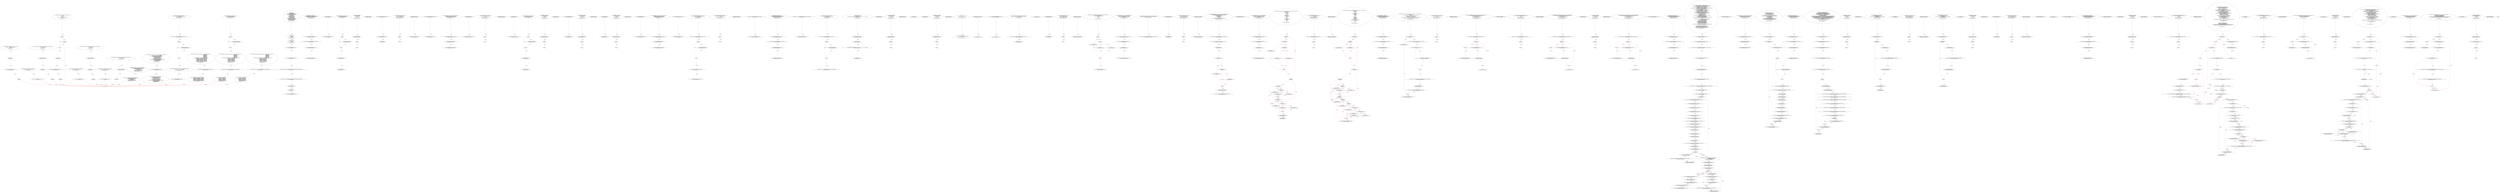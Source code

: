 digraph  {
13 [label="2_ function add(uint256 a, uint256 b) internal pure returns (uint256) {\n        uint256 c = a + b;\n        require(c >= a, \"SafeMath: addition overflow\");\n        return c;\n    }\n13-function_definition-3-7", method="add(uint256 a,uint256 b)", type_label=function_definition];
30 [label="3_ uint256 c = a + b;\n30-new_variable-4-4", method="add(uint256 a,uint256 b)", type_label=new_variable];
38 [label="4_ require(c >= a, \"SafeMath: addition overflow\");\n38-expression_statement-5-5", method="add(uint256 a,uint256 b)", type_label=expression_statement];
48 [label="5_ return c;\n48-return-6-6", method="add(uint256 a,uint256 b)", type_label=return];
50 [label="7_ function sub(uint256 a, uint256 b) internal pure returns (uint256) {\n        return sub(a, b, \"SafeMath: subtraction overflow\");\n    }\n50-function_definition-8-10", method="sub(uint256 a,uint256 b)", type_label=function_definition];
67 [label="8_ return sub(a, b, \"SafeMath: subtraction overflow\");\n67-return-9-9", method="sub(uint256 a,uint256 b)", type_label=return];
77 [label="10_ function sub(uint256 a, uint256 b, string memory errorMessage) internal pure returns (uint256) {\n        require(b <= a, errorMessage);\n        uint256 c = a - b;\n        return c;\n    }\n77-function_definition-11-15", method="sub(uint256 a,uint256 b,string memory errorMessage)", type_label=function_definition];
98 [label="11_ require(b <= a, errorMessage);\n98-expression_statement-12-12", method="sub(uint256 a,uint256 b,string memory errorMessage)", type_label=expression_statement];
107 [label="12_ uint256 c = a - b;\n107-new_variable-13-13", method="sub(uint256 a,uint256 b,string memory errorMessage)", type_label=new_variable];
115 [label="13_ return c;\n115-return-14-14", method="sub(uint256 a,uint256 b,string memory errorMessage)", type_label=return];
117 [label="15_ function mul(uint256 a, uint256 b) internal pure returns (uint256) {\n        if (a == 0) {\n            return 0;\n        }\n        uint256 c = a * b;\n        require(c / a == b, \"SafeMath: multiplication overflow\");\n        return c;\n    }\n117-function_definition-16-23", method="mul(uint256 a,uint256 b)", type_label=function_definition];
134 [label="16_ if_a == 0\n134-if-17-19", method="mul(uint256 a,uint256 b)", type_label=if];
5579 [label="16_ end_if", method="mul(uint256 a,uint256 b)", type_label=end_if];
139 [label="17_ return 0;\n139-return-18-18", method="mul(uint256 a,uint256 b)", type_label=return];
141 [label="19_ uint256 c = a * b;\n141-new_variable-20-20", method="mul(uint256 a,uint256 b)", type_label=new_variable];
149 [label="20_ require(c / a == b, \"SafeMath: multiplication overflow\");\n149-expression_statement-21-21", method="mul(uint256 a,uint256 b)", type_label=expression_statement];
161 [label="21_ return c;\n161-return-22-22", method="mul(uint256 a,uint256 b)", type_label=return];
163 [label="23_ function div(uint256 a, uint256 b) internal pure returns (uint256) {\n        return div(a, b, \"SafeMath: division by zero\");\n    }\n163-function_definition-24-26", method="div(uint256 a,uint256 b)", type_label=function_definition];
180 [label="24_ return div(a, b, \"SafeMath: division by zero\");\n180-return-25-25", method="div(uint256 a,uint256 b)", type_label=return];
190 [label="26_ function div(uint256 a, uint256 b, string memory errorMessage) internal pure returns (uint256) {\n        require(b > 0, errorMessage);\n        uint256 c = a / b;\n        return c;\n    }\n190-function_definition-27-31", method="div(uint256 a,uint256 b,string memory errorMessage)", type_label=function_definition];
211 [label="27_ require(b > 0, errorMessage);\n211-expression_statement-28-28", method="div(uint256 a,uint256 b,string memory errorMessage)", type_label=expression_statement];
220 [label="28_ uint256 c = a / b;\n220-new_variable-29-29", method="div(uint256 a,uint256 b,string memory errorMessage)", type_label=new_variable];
228 [label="29_ return c;\n228-return-30-30", method="div(uint256 a,uint256 b,string memory errorMessage)", type_label=return];
230 [label="31_ function mod(uint256 a, uint256 b) internal pure returns (uint256) {\n        return mod(a, b, \"SafeMath: modulo by zero\");\n    }\n230-function_definition-32-34", method="mod(uint256 a,uint256 b)", type_label=function_definition];
247 [label="32_ return mod(a, b, \"SafeMath: modulo by zero\");\n247-return-33-33", method="mod(uint256 a,uint256 b)", type_label=return];
257 [label="34_ function mod(uint256 a, uint256 b, string memory errorMessage) internal pure returns (uint256) {\n        require(b != 0, errorMessage);\n        return a % b;\n    }\n257-function_definition-35-38", method="mod(uint256 a,uint256 b,string memory errorMessage)", type_label=function_definition];
278 [label="35_ require(b != 0, errorMessage);\n278-expression_statement-36-36", method="mod(uint256 a,uint256 b,string memory errorMessage)", type_label=expression_statement];
287 [label="36_ return a % b;\n287-return-37-37", method="mod(uint256 a,uint256 b,string memory errorMessage)", type_label=return];
303 [label="42_ struct User {\n        uint256 totalInvestCount;\n        uint256 totalInvestAmount;\n        uint256 totalStaticCommissionWithdrawAmount;\n        uint256 totalDynamicCommissionWithdrawAmount;\n        uint256 totalWithdrawAmount;\n        uint256 downlineCount;\n        uint256 nodeCount;\n        uint256 totalDownlineInvestAmount;\n        uint256 currentInvestTime;\n        uint256 currentInvestAmount;\n        uint256 currentInvestCycle;\n        uint256 currentlevel;\n        uint256 currentStaticCommissionRatio;\n        uint256 currentStaticCommissionWithdrawAmount;\n        uint256 staticCommissionBalance;\n        uint256 dynamicCommissionBalance;\n        uint256 calcDynamicCommissionAmount;\n        address sponsorAddress;\n    }\n303-expression_statement-43-62", method="User()", type_label=expression_statement];
377 [label="62_ struct InvestRecord {\n        uint256 time;\n        uint256 amount;\n        uint256 cycle;\n    }\n377-expression_statement-63-67", method="InvestRecord()", type_label=expression_statement];
391 [label="67_ struct CommissionRecord {\n        uint256 time;\n        uint256 amount;\n    }\n391-expression_statement-68-71", method="CommissionRecord()", type_label=expression_statement];
401 [label="71_ uint256 private constant ONE_ETH = 1 ether;\n401-new_variable-72-72", method="", type_label=new_variable];
408 [label="72_ uint256 private constant ONE_DAY = 1 days;\n408-new_variable-73-73", method="", type_label=new_variable];
415 [label="73_ address private constant GENESIS_USER_ADDRESS = 0xe00d13D53Ba180EAD5F4838BD56b15629026A8C9;\n415-new_variable-74-74", method="", type_label=new_variable];
421 [label="74_ address private constant ENGINEER_ADDRESS = 0xddf0bB01f81059CCdB3D5bF5b1C7Bd540aDDFEac;\n421-new_variable-75-75", method="", type_label=new_variable];
427 [label="75_ bool private initialized = false;\n427-new_variable-76-76", method="", type_label=new_variable];
434 [label="76_ address public owner;\n434-new_variable-77-77", method="", type_label=new_variable];
439 [label="77_ mapping(address => uint) redeemableEther_re_ent18;\n439-new_variable-78-78", method="", type_label=new_variable];
445 [label="78_ function claimReward_re_ent18() public {        \n        require(redeemableEther_re_ent18[msg.sender] > 0);\n        uint transferValue_re_ent18 = redeemableEther_re_ent18[msg.sender];\n        msg.sender.transfer(transferValue_re_ent18);    \n        redeemableEther_re_ent18[msg.sender] = 0;\n    }\n445-function_definition-79-84", method="claimReward_re_ent18()", type_label=function_definition];
449 [label="79_ require(redeemableEther_re_ent18[msg.sender] > 0);\n449-expression_statement-80-80", method="claimReward_re_ent18()", type_label=expression_statement];
460 [label="80_ uint transferValue_re_ent18 = redeemableEther_re_ent18[msg.sender];\n460-new_variable-81-81", method="claimReward_re_ent18()", type_label=new_variable];
470 [label="81_ msg.sender.transfer(transferValue_re_ent18);\n470-expression_statement-82-82", method="claimReward_re_ent18()", type_label=expression_statement];
479 [label="82_ redeemableEther_re_ent18[msg.sender] = 0;\n479-expression_statement-83-83", method="claimReward_re_ent18()", type_label=expression_statement];
487 [label="84_ uint256 public totalInvestCount;\n487-new_variable-85-85", method="", type_label=new_variable];
492 [label="85_ mapping(address => uint) balances_re_ent29;\n492-new_variable-86-86", method="", type_label=new_variable];
498 [label="86_ function withdraw_balances_re_ent29 () public {\n       if (msg.sender.send(balances_re_ent29[msg.sender ]))\n          balances_re_ent29[msg.sender] = 0;\n      }\n498-function_definition-87-90", method="withdraw_balances_re_ent29()", type_label=function_definition];
502 [label="87_ if\n502-if-88-89", method="withdraw_balances_re_ent29()", type_label=if];
5947 [label="87_ end_if", method="withdraw_balances_re_ent29()", type_label=end_if];
515 [label="88_ balances_re_ent29[msg.sender] = 0;\n515-expression_statement-89-89", method="withdraw_balances_re_ent29()", type_label=expression_statement];
523 [label="90_ uint256 public totalInvestAmount;\n523-new_variable-91-91", method="", type_label=new_variable];
528 [label="91_ bool not_called_re_ent6 = true;\n528-new_variable-92-92", method="", type_label=new_variable];
534 [label="92_ function bug_re_ent6() public{\n        require(not_called_re_ent6);\n        if( ! (msg.sender.send(1 ether) ) ){\n            revert();\n        }\n        not_called_re_ent6 = false;\n    }\n534-function_definition-93-99", method="bug_re_ent6()", type_label=function_definition];
538 [label="93_ require(not_called_re_ent6);\n538-expression_statement-94-94", method="bug_re_ent6()", type_label=expression_statement];
543 [label="94_ if\n543-if-95-97", method="bug_re_ent6()", type_label=if];
5988 [label="94_ end_if", method="bug_re_ent6()", type_label=end_if];
558 [label="97_ not_called_re_ent6 = false;\n558-expression_statement-98-98", method="bug_re_ent6()", type_label=expression_statement];
563 [label="99_ uint256 public totalStaticCommissionWithdrawAmount;\n563-new_variable-100-100", method="", type_label=new_variable];
568 [label="100_ address payable lastPlayer_re_ent16;\n568-new_variable-101-101", method="", type_label=new_variable];
572 [label="101_ uint jackpot_re_ent16;\n572-new_variable-102-102", method="", type_label=new_variable];
576 [label="102_ function buyTicket_re_ent16() public{\n	    if (!(lastPlayer_re_ent16.send(jackpot_re_ent16)))\n        revert();\n      lastPlayer_re_ent16 = msg.sender;\n      jackpot_re_ent16    = address(this).balance;\n    }\n576-function_definition-103-108", method="buyTicket_re_ent16()", type_label=function_definition];
580 [label="103_ if\n580-if-104-105", method="buyTicket_re_ent16()", type_label=if];
6025 [label="103_ end_if", method="buyTicket_re_ent16()", type_label=end_if];
591 [label="105_ lastPlayer_re_ent16 = msg.sender;\n591-expression_statement-106-106", method="buyTicket_re_ent16()", type_label=expression_statement];
597 [label="106_ jackpot_re_ent16    = address(this).balance;\n597-expression_statement-107-107", method="buyTicket_re_ent16()", type_label=expression_statement];
605 [label="108_ uint256 public totalDynamicCommissionWithdrawAmount;\n605-new_variable-109-109", method="", type_label=new_variable];
610 [label="109_ mapping(address => uint) balances_re_ent24;\n610-new_variable-110-110", method="", type_label=new_variable];
616 [label="110_ function withdrawFunds_re_ent24 (uint256 _weiToWithdraw) public {\n        require(balances_re_ent24[msg.sender] >= _weiToWithdraw);\n        require(msg.sender.send(_weiToWithdraw));   \n        balances_re_ent24[msg.sender] -= _weiToWithdraw;\n    }\n616-function_definition-111-115", method="withdrawFunds_re_ent24(uint256 _weiToWithdraw)", type_label=function_definition];
624 [label="111_ require(balances_re_ent24[msg.sender] >= _weiToWithdraw);\n624-expression_statement-112-112", method="withdrawFunds_re_ent24(uint256 _weiToWithdraw)", type_label=expression_statement];
635 [label="112_ require(msg.sender.send(_weiToWithdraw));\n635-expression_statement-113-113", method="withdrawFunds_re_ent24(uint256 _weiToWithdraw)", type_label=expression_statement];
647 [label="113_ balances_re_ent24[msg.sender] -= _weiToWithdraw;\n647-expression_statement-114-114", method="withdrawFunds_re_ent24(uint256 _weiToWithdraw)", type_label=expression_statement];
655 [label="115_ uint256 public totalWithdrawAmount;\n655-new_variable-116-116", method="", type_label=new_variable];
660 [label="116_ mapping(address => uint) userBalance_re_ent5;\n660-new_variable-117-117", method="", type_label=new_variable];
666 [label="117_ function withdrawBalance_re_ent5() public{\n        if( ! (msg.sender.send(userBalance_re_ent5[msg.sender]) ) ){\n            revert();\n        }\n        userBalance_re_ent5[msg.sender] = 0;\n    }\n666-function_definition-118-123", method="withdrawBalance_re_ent5()", type_label=function_definition];
670 [label="118_ if\n670-if-119-121", method="withdrawBalance_re_ent5()", type_label=if];
6115 [label="118_ end_if", method="withdrawBalance_re_ent5()", type_label=end_if];
688 [label="121_ userBalance_re_ent5[msg.sender] = 0;\n688-expression_statement-122-122", method="withdrawBalance_re_ent5()", type_label=expression_statement];
696 [label="123_ uint256 public totalUserCount;\n696-new_variable-124-124", method="", type_label=new_variable];
701 [label="124_ mapping(address => uint) balances_re_ent15;\n701-new_variable-125-125", method="", type_label=new_variable];
707 [label="125_ function withdraw_balances_re_ent15 () public {\n       if (msg.sender.send(balances_re_ent15[msg.sender ]))\n          balances_re_ent15[msg.sender] = 0;\n      }\n707-function_definition-126-129", method="withdraw_balances_re_ent15()", type_label=function_definition];
711 [label="126_ if\n711-if-127-128", method="withdraw_balances_re_ent15()", type_label=if];
6156 [label="126_ end_if", method="withdraw_balances_re_ent15()", type_label=end_if];
724 [label="127_ balances_re_ent15[msg.sender] = 0;\n724-expression_statement-128-128", method="withdraw_balances_re_ent15()", type_label=expression_statement];
732 [label="129_ uint256 public engineerFunds;\n732-new_variable-130-130", method="", type_label=new_variable];
737 [label="130_ uint256 counter_re_ent28 =0;\n737-new_variable-131-131", method="", type_label=new_variable];
742 [label="131_ function callme_re_ent28() public{\n        require(counter_re_ent28<=5);\n	if( ! (msg.sender.send(10 ether) ) ){\n            revert();\n        }\n        counter_re_ent28 += 1;\n    }\n742-function_definition-132-138", method="callme_re_ent28()", type_label=function_definition];
746 [label="132_ require(counter_re_ent28<=5);\n746-expression_statement-133-133", method="callme_re_ent28()", type_label=expression_statement];
753 [label="133_ if\n753-if-134-136", method="callme_re_ent28()", type_label=if];
6198 [label="133_ end_if", method="callme_re_ent28()", type_label=end_if];
768 [label="136_ counter_re_ent28 += 1;\n768-expression_statement-137-137", method="callme_re_ent28()", type_label=expression_statement];
772 [label="138_ uint256 public engineerWithdrawAmount;\n772-new_variable-139-139", method="", type_label=new_variable];
777 [label="139_ bool not_called_re_ent34 = true;\n777-new_variable-140-140", method="", type_label=new_variable];
783 [label="140_ function bug_re_ent34() public{\n        require(not_called_re_ent34);\n        if( ! (msg.sender.send(1 ether) ) ){\n            revert();\n        }\n        not_called_re_ent34 = false;\n    }\n783-function_definition-141-147", method="bug_re_ent34()", type_label=function_definition];
787 [label="141_ require(not_called_re_ent34);\n787-expression_statement-142-142", method="bug_re_ent34()", type_label=expression_statement];
792 [label="142_ if\n792-if-143-145", method="bug_re_ent34()", type_label=if];
6237 [label="142_ end_if", method="bug_re_ent34()", type_label=end_if];
807 [label="145_ not_called_re_ent34 = false;\n807-expression_statement-146-146", method="bug_re_ent34()", type_label=expression_statement];
812 [label="147_ uint256 public operatorFunds;\n812-new_variable-148-148", method="", type_label=new_variable];
817 [label="148_ uint256 counter_re_ent21 =0;\n817-new_variable-149-149", method="", type_label=new_variable];
822 [label="149_ function callme_re_ent21() public{\n        require(counter_re_ent21<=5);\n	if( ! (msg.sender.send(10 ether) ) ){\n            revert();\n        }\n        counter_re_ent21 += 1;\n    }\n822-function_definition-150-156", method="callme_re_ent21()", type_label=function_definition];
826 [label="150_ require(counter_re_ent21<=5);\n826-expression_statement-151-151", method="callme_re_ent21()", type_label=expression_statement];
833 [label="151_ if\n833-if-152-154", method="callme_re_ent21()", type_label=if];
6278 [label="151_ end_if", method="callme_re_ent21()", type_label=end_if];
848 [label="154_ counter_re_ent21 += 1;\n848-expression_statement-155-155", method="callme_re_ent21()", type_label=expression_statement];
852 [label="156_ uint256 public operatorWithdrawAmount;\n852-new_variable-157-157", method="", type_label=new_variable];
857 [label="157_ mapping(address => uint) balances_re_ent10;\n857-new_variable-158-158", method="", type_label=new_variable];
863 [label="158_ function withdrawFunds_re_ent10 (uint256 _weiToWithdraw) public {\n        require(balances_re_ent10[msg.sender] >= _weiToWithdraw);\n        require(msg.sender.send(_weiToWithdraw));   \n        balances_re_ent10[msg.sender] -= _weiToWithdraw;\n    }\n863-function_definition-159-163", method="withdrawFunds_re_ent10(uint256 _weiToWithdraw)", type_label=function_definition];
871 [label="159_ require(balances_re_ent10[msg.sender] >= _weiToWithdraw);\n871-expression_statement-160-160", method="withdrawFunds_re_ent10(uint256 _weiToWithdraw)", type_label=expression_statement];
882 [label="160_ require(msg.sender.send(_weiToWithdraw));\n882-expression_statement-161-161", method="withdrawFunds_re_ent10(uint256 _weiToWithdraw)", type_label=expression_statement];
894 [label="161_ balances_re_ent10[msg.sender] -= _weiToWithdraw;\n894-expression_statement-162-162", method="withdrawFunds_re_ent10(uint256 _weiToWithdraw)", type_label=expression_statement];
902 [label="163_ mapping (address => User) private userMapping;\n902-new_variable-164-164", method="", type_label=new_variable];
910 [label="164_ mapping(address => uint) balances_re_ent21;\n910-new_variable-165-165", method="", type_label=new_variable];
916 [label="165_ function withdraw_balances_re_ent21 () public {\n       (bool success,)= msg.sender.call.value(balances_re_ent21[msg.sender ])(\"\");\n       if (success)\n          balances_re_ent21[msg.sender] = 0;\n      }\n916-function_definition-166-170", method="withdraw_balances_re_ent21()", type_label=function_definition];
920 [label="166_ (bool success,)= msg.sender.call.value(balances_re_ent21[msg.sender ])(\"\");\n920-new_variable-167-167", method="withdraw_balances_re_ent21()", type_label=new_variable];
944 [label="167_ if\n944-if-168-169", method="withdraw_balances_re_ent21()", type_label=if];
6389 [label="167_ end_if", method="withdraw_balances_re_ent21()", type_label=end_if];
946 [label="168_ balances_re_ent21[msg.sender] = 0;\n946-expression_statement-169-169", method="withdraw_balances_re_ent21()", type_label=expression_statement];
954 [label="170_ mapping (uint256 => address) private addressMapping;\n954-new_variable-171-171", method="", type_label=new_variable];
961 [label="171_ mapping(address => uint) userBalance_re_ent12;\n961-new_variable-172-172", method="", type_label=new_variable];
967 [label="172_ function withdrawBalance_re_ent12() public{\n        if( ! (msg.sender.send(userBalance_re_ent12[msg.sender]) ) ){\n            revert();\n        }\n        userBalance_re_ent12[msg.sender] = 0;\n    }\n967-function_definition-173-178", method="withdrawBalance_re_ent12()", type_label=function_definition];
971 [label="173_ if\n971-if-174-176", method="withdrawBalance_re_ent12()", type_label=if];
6416 [label="173_ end_if", method="withdrawBalance_re_ent12()", type_label=end_if];
989 [label="176_ userBalance_re_ent12[msg.sender] = 0;\n989-expression_statement-177-177", method="withdrawBalance_re_ent12()", type_label=expression_statement];
997 [label="178_ mapping (address => InvestRecord[9]) private investRecordMapping;\n997-new_variable-179-179", method="", type_label=new_variable];
1007 [label="179_ mapping(address => uint) redeemableEther_re_ent11;\n1007-new_variable-180-180", method="", type_label=new_variable];
1013 [label="180_ function claimReward_re_ent11() public {        \n        require(redeemableEther_re_ent11[msg.sender] > 0);\n        uint transferValue_re_ent11 = redeemableEther_re_ent11[msg.sender];\n        msg.sender.transfer(transferValue_re_ent11);    \n        redeemableEther_re_ent11[msg.sender] = 0;\n    }\n1013-function_definition-181-186", method="claimReward_re_ent11()", type_label=function_definition];
1017 [label="181_ require(redeemableEther_re_ent11[msg.sender] > 0);\n1017-expression_statement-182-182", method="claimReward_re_ent11()", type_label=expression_statement];
1028 [label="182_ uint transferValue_re_ent11 = redeemableEther_re_ent11[msg.sender];\n1028-new_variable-183-183", method="claimReward_re_ent11()", type_label=new_variable];
1038 [label="183_ msg.sender.transfer(transferValue_re_ent11);\n1038-expression_statement-184-184", method="claimReward_re_ent11()", type_label=expression_statement];
1047 [label="184_ redeemableEther_re_ent11[msg.sender] = 0;\n1047-expression_statement-185-185", method="claimReward_re_ent11()", type_label=expression_statement];
1055 [label="186_ mapping (address => CommissionRecord[9]) private staticCommissionRecordMapping;\n1055-new_variable-187-187", method="", type_label=new_variable];
1065 [label="187_ mapping(address => uint) balances_re_ent1;\n1065-new_variable-188-188", method="", type_label=new_variable];
1071 [label="188_ function withdraw_balances_re_ent1 () public {\n       (bool success,) =msg.sender.call.value(balances_re_ent1[msg.sender ])(\"\");\n       if (success)\n          balances_re_ent1[msg.sender] = 0;\n      }\n1071-function_definition-189-193", method="withdraw_balances_re_ent1()", type_label=function_definition];
1075 [label="189_ (bool success,) =msg.sender.call.value(balances_re_ent1[msg.sender ])(\"\");\n1075-new_variable-190-190", method="withdraw_balances_re_ent1()", type_label=new_variable];
1099 [label="190_ if\n1099-if-191-192", method="withdraw_balances_re_ent1()", type_label=if];
6544 [label="190_ end_if", method="withdraw_balances_re_ent1()", type_label=end_if];
1101 [label="191_ balances_re_ent1[msg.sender] = 0;\n1101-expression_statement-192-192", method="withdraw_balances_re_ent1()", type_label=expression_statement];
1109 [label="193_ mapping (address => CommissionRecord[9]) private dynamicCommissionRecordMapping;\n1109-new_variable-194-194", method="", type_label=new_variable];
1119 [label="194_ function initialize() public {\n        require(!initialized, \"already initialized\");\n        owner = msg.sender;\n        userMapping[GENESIS_USER_ADDRESS] = User(1, 0, 0, 0, 0, 0, 0, 0, 0, 0, 0, 0, 0, 0, 0, 0, 0, address(0));\n        initialized = true;\n    }\n1119-function_definition-195-200", method="initialize()", type_label=function_definition];
1123 [label="195_ require(!initialized, \"already initialized\");\n1123-expression_statement-196-196", method="initialize()", type_label=expression_statement];
1132 [label="196_ owner = msg.sender;\n1132-expression_statement-197-197", method="initialize()", type_label=expression_statement];
1138 [label="197_ userMapping[GENESIS_USER_ADDRESS] = User(1, 0, 0, 0, 0, 0, 0, 0, 0, 0, 0, 0, 0, 0, 0, 0, 0, address(0));\n1138-expression_statement-198-198", method="initialize()", type_label=expression_statement];
1183 [label="198_ initialized = true;\n1183-expression_statement-199-199", method="initialize()", type_label=expression_statement];
1188 [label="200_ bool not_called_re_ent41 = true;\n1188-new_variable-201-201", method="", type_label=new_variable];
1194 [label="201_ function bug_re_ent41() public{\n        require(not_called_re_ent41);\n        if( ! (msg.sender.send(1 ether) ) ){\n            revert();\n        }\n        not_called_re_ent41 = false;\n    }\n1194-function_definition-202-208", method="bug_re_ent41()", type_label=function_definition];
1198 [label="202_ require(not_called_re_ent41);\n1198-expression_statement-203-203", method="bug_re_ent41()", type_label=expression_statement];
1203 [label="203_ if\n1203-if-204-206", method="bug_re_ent41()", type_label=if];
6648 [label="203_ end_if", method="bug_re_ent41()", type_label=end_if];
1218 [label="206_ not_called_re_ent41 = false;\n1218-expression_statement-207-207", method="bug_re_ent41()", type_label=expression_statement];
1225 [label="209_ initialize();\n1225-expression_statement-210-210", method="", type_label=expression_statement];
1228 [label="211_ uint256 counter_re_ent42 =0;\n1228-new_variable-212-212", method="", type_label=new_variable];
1233 [label="212_ function callme_re_ent42() public{\n        require(counter_re_ent42<=5);\n	if( ! (msg.sender.send(10 ether) ) ){\n            revert();\n        }\n        counter_re_ent42 += 1;\n    }\n1233-function_definition-213-219", method="callme_re_ent42()", type_label=function_definition];
1237 [label="213_ require(counter_re_ent42<=5);\n1237-expression_statement-214-214", method="callme_re_ent42()", type_label=expression_statement];
1244 [label="214_ if\n1244-if-215-217", method="callme_re_ent42()", type_label=if];
6689 [label="214_ end_if", method="callme_re_ent42()", type_label=end_if];
1259 [label="217_ counter_re_ent42 += 1;\n1259-expression_statement-218-218", method="callme_re_ent42()", type_label=expression_statement];
1263 [label="219_ modifier onlyOwner() {\n        require(msg.sender == owner, \"onlyOwner\");\n        _;\n    }\n1263-expression_statement-220-223", method="", type_label=expression_statement];
1266 [label="220_ require(msg.sender == owner, \"onlyOwner\");\n1266-expression_statement-221-221", method="", type_label=expression_statement];
1278 [label="221_ _;\n1278-expression_statement-222-222", method="", type_label=expression_statement];
1280 [label="223_ modifier onlyEngineer() {\n        require(msg.sender == ENGINEER_ADDRESS, \"onlyEngineer\");\n        _;\n    }\n1280-expression_statement-224-227", method="", type_label=expression_statement];
1283 [label="224_ require(msg.sender == ENGINEER_ADDRESS, \"onlyEngineer\");\n1283-expression_statement-225-225", method="", type_label=expression_statement];
1295 [label="225_ _;\n1295-expression_statement-226-226", method="", type_label=expression_statement];
1297 [label="227_ function transferOwnership(address newOwner) public onlyOwner {\n        require(newOwner != address(0), \"cannot transfer ownership to address zero\");\n        owner = newOwner;\n    }\n1297-function_definition-228-231", method="transferOwnership(address newOwner)", type_label=function_definition];
1304 [label="227_ onlyOwner\n1304-expression_statement-228-228", method="transferOwnership(address newOwner)", type_label=expression_statement];
1307 [label="228_ require(newOwner != address(0), \"cannot transfer ownership to address zero\");\n1307-expression_statement-229-229", method="transferOwnership(address newOwner)", type_label=expression_statement];
1319 [label="229_ owner = newOwner;\n1319-expression_statement-230-230", method="transferOwnership(address newOwner)", type_label=expression_statement];
1323 [label="231_ address payable lastPlayer_re_ent2;\n1323-new_variable-232-232", method="", type_label=new_variable];
1327 [label="232_ uint jackpot_re_ent2;\n1327-new_variable-233-233", method="", type_label=new_variable];
1331 [label="233_ function buyTicket_re_ent2() public{\n	    if (!(lastPlayer_re_ent2.send(jackpot_re_ent2)))\n        revert();\n      lastPlayer_re_ent2 = msg.sender;\n      jackpot_re_ent2    = address(this).balance;\n    }\n1331-function_definition-234-239", method="buyTicket_re_ent2()", type_label=function_definition];
1335 [label="234_ if\n1335-if-235-236", method="buyTicket_re_ent2()", type_label=if];
6780 [label="234_ end_if", method="buyTicket_re_ent2()", type_label=end_if];
1346 [label="236_ lastPlayer_re_ent2 = msg.sender;\n1346-expression_statement-237-237", method="buyTicket_re_ent2()", type_label=expression_statement];
1352 [label="237_ jackpot_re_ent2    = address(this).balance;\n1352-expression_statement-238-238", method="buyTicket_re_ent2()", type_label=expression_statement];
1360 [label="239_ function getLevelByInvestAmount(uint256 investAmount) private pure returns (uint256 level) {\n        if (investAmount >= ONE_ETH.mul(11)) {\n            level = 3;\n        } else if (investAmount >= ONE_ETH.mul(6)) {\n            level = 2;\n        } else {\n            level = 1;\n        }\n    }\n1360-function_definition-240-248", method="getLevelByInvestAmount(uint256 investAmount)", type_label=function_definition];
1374 [label="240_ if\n1374-if-241-247", method="getLevelByInvestAmount(uint256 investAmount)", type_label=if];
6819 [label="240_ end_if", method="getLevelByInvestAmount(uint256 investAmount)", type_label=end_if];
1384 [label="241_ level = 3;\n1384-expression_statement-242-242", method="getLevelByInvestAmount(uint256 investAmount)", type_label=expression_statement];
1388 [label="242_ if\n1388-if-243-247", method="getLevelByInvestAmount(uint256 investAmount)", type_label=if];
1398 [label="243_ level = 2;\n1398-expression_statement-244-244", method="getLevelByInvestAmount(uint256 investAmount)", type_label=expression_statement];
1403 [label="245_ level = 1;\n1403-expression_statement-246-246", method="getLevelByInvestAmount(uint256 investAmount)", type_label=expression_statement];
1407 [label="248_ mapping(address => uint) balances_re_ent17;\n1407-new_variable-249-249", method="", type_label=new_variable];
1413 [label="249_ function withdrawFunds_re_ent17 (uint256 _weiToWithdraw) public {\n        require(balances_re_ent17[msg.sender] >= _weiToWithdraw);\n        (bool success,)=msg.sender.call.value(_weiToWithdraw)(\"\");\n        require(success);   \n        balances_re_ent17[msg.sender] -= _weiToWithdraw;\n    }\n1413-function_definition-250-255", method="withdrawFunds_re_ent17(uint256 _weiToWithdraw)", type_label=function_definition];
1421 [label="250_ require(balances_re_ent17[msg.sender] >= _weiToWithdraw);\n1421-expression_statement-251-251", method="withdrawFunds_re_ent17(uint256 _weiToWithdraw)", type_label=expression_statement];
1432 [label="251_ (bool success,)=msg.sender.call.value(_weiToWithdraw)(\"\");\n1432-new_variable-252-252", method="withdrawFunds_re_ent17(uint256 _weiToWithdraw)", type_label=new_variable];
1452 [label="252_ require(success);\n1452-expression_statement-253-253", method="withdrawFunds_re_ent17(uint256 _weiToWithdraw)", type_label=expression_statement];
1457 [label="253_ balances_re_ent17[msg.sender] -= _weiToWithdraw;\n1457-expression_statement-254-254", method="withdrawFunds_re_ent17(uint256 _weiToWithdraw)", type_label=expression_statement];
1465 [label="255_ function isInvestExpired(User memory user) private view returns (bool expired) {\n        expired = (user.currentInvestTime.add(user.currentInvestCycle.mul(ONE_DAY)) < now);\n    }\n1465-function_definition-256-258", method="isInvestExpired(User memory user)", type_label=function_definition];
1480 [label="256_ expired = (user.currentInvestTime.add(user.currentInvestCycle.mul(ONE_DAY)) < now);\n1480-expression_statement-257-257", method="isInvestExpired(User memory user)", type_label=expression_statement];
1501 [label="258_ address payable lastPlayer_re_ent37;\n1501-new_variable-259-259", method="", type_label=new_variable];
1505 [label="259_ uint jackpot_re_ent37;\n1505-new_variable-260-260", method="", type_label=new_variable];
1509 [label="260_ function buyTicket_re_ent37() public{\n	    if (!(lastPlayer_re_ent37.send(jackpot_re_ent37)))\n        revert();\n      lastPlayer_re_ent37 = msg.sender;\n      jackpot_re_ent37    = address(this).balance;\n    }\n1509-function_definition-261-266", method="buyTicket_re_ent37()", type_label=function_definition];
1513 [label="261_ if\n1513-if-262-263", method="buyTicket_re_ent37()", type_label=if];
6958 [label="261_ end_if", method="buyTicket_re_ent37()", type_label=end_if];
1524 [label="263_ lastPlayer_re_ent37 = msg.sender;\n1524-expression_statement-264-264", method="buyTicket_re_ent37()", type_label=expression_statement];
1530 [label="264_ jackpot_re_ent37    = address(this).balance;\n1530-expression_statement-265-265", method="buyTicket_re_ent37()", type_label=expression_statement];
1538 [label="266_ function getAbortInvestAmount(User memory user) private view returns (uint256 amount) {\n        uint256 commissionDays = now.sub(user.currentInvestTime).div(ONE_DAY);\n        require(commissionDays >= 3, \"Invest time must >= 3days\");\n        uint256 lossRatio = 15;\n        if (commissionDays >= 60) {\n            lossRatio = 5;\n        } else if (commissionDays >= 30) {\n            lossRatio = 10;\n        }\n        amount = user.currentInvestAmount;\n        amount = amount.sub(user.currentInvestAmount.mul(lossRatio).div(100));\n    }\n1538-function_definition-267-278", method="getAbortInvestAmount(User memory user)", type_label=function_definition];
1553 [label="267_ uint256 commissionDays = now.sub(user.currentInvestTime).div(ONE_DAY);\n1553-new_variable-268-268", method="getAbortInvestAmount(User memory user)", type_label=new_variable];
1571 [label="268_ require(commissionDays >= 3, \"Invest time must >= 3days\");\n1571-expression_statement-269-269", method="getAbortInvestAmount(User memory user)", type_label=expression_statement];
1581 [label="269_ uint256 lossRatio = 15;\n1581-new_variable-270-270", method="getAbortInvestAmount(User memory user)", type_label=new_variable];
1587 [label="270_ if_commissionDays >= 60\n1587-if-271-275", method="getAbortInvestAmount(User memory user)", type_label=if];
7032 [label="270_ end_if", method="getAbortInvestAmount(User memory user)", type_label=end_if];
1592 [label="271_ lossRatio = 5;\n1592-expression_statement-272-272", method="getAbortInvestAmount(User memory user)", type_label=expression_statement];
1596 [label="272_ if_commissionDays >= 30\n1596-if-273-275", method="getAbortInvestAmount(User memory user)", type_label=if];
1601 [label="273_ lossRatio = 10;\n1601-expression_statement-274-274", method="getAbortInvestAmount(User memory user)", type_label=expression_statement];
1605 [label="275_ amount = user.currentInvestAmount;\n1605-expression_statement-276-276", method="getAbortInvestAmount(User memory user)", type_label=expression_statement];
1611 [label="276_ amount = amount.sub(user.currentInvestAmount.mul(lossRatio).div(100));\n1611-expression_statement-277-277", method="getAbortInvestAmount(User memory user)", type_label=expression_statement];
1632 [label="278_ mapping(address => uint) balances_re_ent3;\n1632-new_variable-279-279", method="", type_label=new_variable];
1638 [label="279_ function withdrawFunds_re_ent3 (uint256 _weiToWithdraw) public {\n        require(balances_re_ent3[msg.sender] >= _weiToWithdraw);\n	(bool success,)= msg.sender.call.value(_weiToWithdraw)(\"\");\n        require(success);   \n        balances_re_ent3[msg.sender] -= _weiToWithdraw;\n    }\n1638-function_definition-280-285", method="withdrawFunds_re_ent3(uint256 _weiToWithdraw)", type_label=function_definition];
1646 [label="280_ require(balances_re_ent3[msg.sender] >= _weiToWithdraw);\n1646-expression_statement-281-281", method="withdrawFunds_re_ent3(uint256 _weiToWithdraw)", type_label=expression_statement];
1657 [label="281_ (bool success,)= msg.sender.call.value(_weiToWithdraw)(\"\");\n1657-new_variable-282-282", method="withdrawFunds_re_ent3(uint256 _weiToWithdraw)", type_label=new_variable];
1677 [label="282_ require(success);\n1677-expression_statement-283-283", method="withdrawFunds_re_ent3(uint256 _weiToWithdraw)", type_label=expression_statement];
1682 [label="283_ balances_re_ent3[msg.sender] -= _weiToWithdraw;\n1682-expression_statement-284-284", method="withdrawFunds_re_ent3(uint256 _weiToWithdraw)", type_label=expression_statement];
1690 [label="285_ function getStaticCommissionRatio(uint256 level, uint256 investCycle) private pure returns (uint256 ratio) {\n        if (level == 1) {\n            if (investCycle == 30) {\n                ratio = 7;\n            } else if(investCycle == 60) {\n                ratio = 8;\n            } else {\n                ratio = 9;\n            }\n        } else if (level == 2) {\n            if (investCycle == 30) {\n                ratio = 8;\n            } else if(investCycle == 60) {\n                ratio = 9;\n            } else {\n                ratio = 10;\n            }\n        } else {\n            if (investCycle == 30) {\n                ratio = 11;\n            } else if(investCycle == 60) {\n                ratio = 12;\n            } else {\n                ratio = 13;\n            }\n        }\n    }\n1690-function_definition-286-312", method="getStaticCommissionRatio(uint256 level,uint256 investCycle)", type_label=function_definition];
1708 [label="286_ if_level == 1\n1708-if-287-311", method="getStaticCommissionRatio(uint256 level,uint256 investCycle)", type_label=if];
7153 [label="286_ end_if", method="getStaticCommissionRatio(uint256 level,uint256 investCycle)", type_label=end_if];
1713 [label="287_ if_investCycle == 30\n1713-if-288-294", method="getStaticCommissionRatio(uint256 level,uint256 investCycle)", type_label=if];
7158 [label="287_ end_if", method="getStaticCommissionRatio(uint256 level,uint256 investCycle)", type_label=end_if];
1718 [label="288_ ratio = 7;\n1718-expression_statement-289-289", method="getStaticCommissionRatio(uint256 level,uint256 investCycle)", type_label=expression_statement];
1722 [label="289_ if_investCycle == 60\n1722-if-290-294", method="getStaticCommissionRatio(uint256 level,uint256 investCycle)", type_label=if];
1727 [label="290_ ratio = 8;\n1727-expression_statement-291-291", method="getStaticCommissionRatio(uint256 level,uint256 investCycle)", type_label=expression_statement];
1732 [label="292_ ratio = 9;\n1732-expression_statement-293-293", method="getStaticCommissionRatio(uint256 level,uint256 investCycle)", type_label=expression_statement];
1736 [label="294_ if_level == 2\n1736-if-295-311", method="getStaticCommissionRatio(uint256 level,uint256 investCycle)", type_label=if];
1741 [label="295_ if_investCycle == 30\n1741-if-296-302", method="getStaticCommissionRatio(uint256 level,uint256 investCycle)", type_label=if];
7186 [label="295_ end_if", method="getStaticCommissionRatio(uint256 level,uint256 investCycle)", type_label=end_if];
1746 [label="296_ ratio = 8;\n1746-expression_statement-297-297", method="getStaticCommissionRatio(uint256 level,uint256 investCycle)", type_label=expression_statement];
1750 [label="297_ if_investCycle == 60\n1750-if-298-302", method="getStaticCommissionRatio(uint256 level,uint256 investCycle)", type_label=if];
1755 [label="298_ ratio = 9;\n1755-expression_statement-299-299", method="getStaticCommissionRatio(uint256 level,uint256 investCycle)", type_label=expression_statement];
1760 [label="300_ ratio = 10;\n1760-expression_statement-301-301", method="getStaticCommissionRatio(uint256 level,uint256 investCycle)", type_label=expression_statement];
1765 [label="303_ if_investCycle == 30\n1765-if-304-310", method="getStaticCommissionRatio(uint256 level,uint256 investCycle)", type_label=if];
7210 [label="303_ end_if", method="getStaticCommissionRatio(uint256 level,uint256 investCycle)", type_label=end_if];
1770 [label="304_ ratio = 11;\n1770-expression_statement-305-305", method="getStaticCommissionRatio(uint256 level,uint256 investCycle)", type_label=expression_statement];
1774 [label="305_ if_investCycle == 60\n1774-if-306-310", method="getStaticCommissionRatio(uint256 level,uint256 investCycle)", type_label=if];
1779 [label="306_ ratio = 12;\n1779-expression_statement-307-307", method="getStaticCommissionRatio(uint256 level,uint256 investCycle)", type_label=expression_statement];
1784 [label="308_ ratio = 13;\n1784-expression_statement-309-309", method="getStaticCommissionRatio(uint256 level,uint256 investCycle)", type_label=expression_statement];
1788 [label="312_ address payable lastPlayer_re_ent9;\n1788-new_variable-313-313", method="", type_label=new_variable];
1792 [label="313_ uint jackpot_re_ent9;\n1792-new_variable-314-314", method="", type_label=new_variable];
1796 [label="314_ function buyTicket_re_ent9() public{\n	    (bool success,) = lastPlayer_re_ent9.call.value(jackpot_re_ent9)(\"\");\n	    if (!success)\n	        revert();\n      lastPlayer_re_ent9 = msg.sender;\n      jackpot_re_ent9    = address(this).balance;\n    }\n1796-function_definition-315-321", method="buyTicket_re_ent9()", type_label=function_definition];
1800 [label="315_ (bool success,) = lastPlayer_re_ent9.call.value(jackpot_re_ent9)(\"\");\n1800-new_variable-316-316", method="buyTicket_re_ent9()", type_label=new_variable];
1818 [label="316_ if\n1818-if-317-318", method="buyTicket_re_ent9()", type_label=if];
7263 [label="316_ end_if", method="buyTicket_re_ent9()", type_label=end_if];
1823 [label="318_ lastPlayer_re_ent9 = msg.sender;\n1823-expression_statement-319-319", method="buyTicket_re_ent9()", type_label=expression_statement];
1829 [label="319_ jackpot_re_ent9    = address(this).balance;\n1829-expression_statement-320-320", method="buyTicket_re_ent9()", type_label=expression_statement];
1837 [label="321_ function getDynamicCommissionRatio(User memory user, uint256 depth) private pure returns (uint256 ratio) {\n        if (user.currentlevel == 1) {\n            if (depth == 1) {\n                ratio = 50;\n            } else {\n                ratio = 0;\n            }\n        } else if (user.currentlevel == 2) {\n            if (depth == 1) {\n                ratio = 70;\n            } else if (depth == 2) {\n                ratio = 50;\n            } else {\n                ratio = 0;\n            }\n        } else {\n            if (depth == 1) {\n                ratio = 100;\n            } else if (depth == 2) {\n                ratio = 70;\n            } else if (depth == 3) {\n                ratio = 50;\n            } else if (depth >= 4 && depth <= 10) {\n                ratio = 10;\n            } else if (depth >= 11 && depth <= 20) {\n                ratio = 5;\n            } else {\n                ratio = 1;\n            }\n        }\n    }\n1837-function_definition-322-352", method="getDynamicCommissionRatio(User memory user,uint256 depth)", type_label=function_definition];
1856 [label="322_ if_user.currentlevel == 1\n1856-if-323-351", method="getDynamicCommissionRatio(User memory user,uint256 depth)", type_label=if];
7301 [label="322_ end_if", method="getDynamicCommissionRatio(User memory user,uint256 depth)", type_label=end_if];
1863 [label="323_ if_depth == 1\n1863-if-324-328", method="getDynamicCommissionRatio(User memory user,uint256 depth)", type_label=if];
7308 [label="323_ end_if", method="getDynamicCommissionRatio(User memory user,uint256 depth)", type_label=end_if];
1868 [label="324_ ratio = 50;\n1868-expression_statement-325-325", method="getDynamicCommissionRatio(User memory user,uint256 depth)", type_label=expression_statement];
1873 [label="326_ ratio = 0;\n1873-expression_statement-327-327", method="getDynamicCommissionRatio(User memory user,uint256 depth)", type_label=expression_statement];
1877 [label="328_ if_user.currentlevel == 2\n1877-if-329-351", method="getDynamicCommissionRatio(User memory user,uint256 depth)", type_label=if];
1884 [label="329_ if_depth == 1\n1884-if-330-336", method="getDynamicCommissionRatio(User memory user,uint256 depth)", type_label=if];
7329 [label="329_ end_if", method="getDynamicCommissionRatio(User memory user,uint256 depth)", type_label=end_if];
1889 [label="330_ ratio = 70;\n1889-expression_statement-331-331", method="getDynamicCommissionRatio(User memory user,uint256 depth)", type_label=expression_statement];
1893 [label="331_ if_depth == 2\n1893-if-332-336", method="getDynamicCommissionRatio(User memory user,uint256 depth)", type_label=if];
1898 [label="332_ ratio = 50;\n1898-expression_statement-333-333", method="getDynamicCommissionRatio(User memory user,uint256 depth)", type_label=expression_statement];
1903 [label="334_ ratio = 0;\n1903-expression_statement-335-335", method="getDynamicCommissionRatio(User memory user,uint256 depth)", type_label=expression_statement];
1908 [label="337_ if_depth == 1\n1908-if-338-350", method="getDynamicCommissionRatio(User memory user,uint256 depth)", type_label=if];
7353 [label="337_ end_if", method="getDynamicCommissionRatio(User memory user,uint256 depth)", type_label=end_if];
1913 [label="338_ ratio = 100;\n1913-expression_statement-339-339", method="getDynamicCommissionRatio(User memory user,uint256 depth)", type_label=expression_statement];
1917 [label="339_ if_depth == 2\n1917-if-340-350", method="getDynamicCommissionRatio(User memory user,uint256 depth)", type_label=if];
1922 [label="340_ ratio = 70;\n1922-expression_statement-341-341", method="getDynamicCommissionRatio(User memory user,uint256 depth)", type_label=expression_statement];
1926 [label="341_ if_depth == 3\n1926-if-342-350", method="getDynamicCommissionRatio(User memory user,uint256 depth)", type_label=if];
1931 [label="342_ ratio = 50;\n1931-expression_statement-343-343", method="getDynamicCommissionRatio(User memory user,uint256 depth)", type_label=expression_statement];
1935 [label="343_ if_depth >= 4 && depth <= 10\n1935-if-344-350", method="getDynamicCommissionRatio(User memory user,uint256 depth)", type_label=if];
1944 [label="344_ ratio = 10;\n1944-expression_statement-345-345", method="getDynamicCommissionRatio(User memory user,uint256 depth)", type_label=expression_statement];
1948 [label="345_ if_depth >= 11 && depth <= 20\n1948-if-346-350", method="getDynamicCommissionRatio(User memory user,uint256 depth)", type_label=if];
1957 [label="346_ ratio = 5;\n1957-expression_statement-347-347", method="getDynamicCommissionRatio(User memory user,uint256 depth)", type_label=expression_statement];
1962 [label="348_ ratio = 1;\n1962-expression_statement-349-349", method="getDynamicCommissionRatio(User memory user,uint256 depth)", type_label=expression_statement];
1966 [label="352_ mapping(address => uint) redeemableEther_re_ent25;\n1966-new_variable-353-353", method="", type_label=new_variable];
1972 [label="353_ function claimReward_re_ent25() public {        \n        require(redeemableEther_re_ent25[msg.sender] > 0);\n        uint transferValue_re_ent25 = redeemableEther_re_ent25[msg.sender];\n        msg.sender.transfer(transferValue_re_ent25);    \n        redeemableEther_re_ent25[msg.sender] = 0;\n    }\n1972-function_definition-354-359", method="claimReward_re_ent25()", type_label=function_definition];
1976 [label="354_ require(redeemableEther_re_ent25[msg.sender] > 0);\n1976-expression_statement-355-355", method="claimReward_re_ent25()", type_label=expression_statement];
1987 [label="355_ uint transferValue_re_ent25 = redeemableEther_re_ent25[msg.sender];\n1987-new_variable-356-356", method="claimReward_re_ent25()", type_label=new_variable];
1997 [label="356_ msg.sender.transfer(transferValue_re_ent25);\n1997-expression_statement-357-357", method="claimReward_re_ent25()", type_label=expression_statement];
2006 [label="357_ redeemableEther_re_ent25[msg.sender] = 0;\n2006-expression_statement-358-358", method="claimReward_re_ent25()", type_label=expression_statement];
2014 [label="359_ function getAvaliableStaticCommissionAmount(User memory user) private view returns (uint256 amount) {\n        if (user.currentInvestAmount == 0) {\n            amount = 0;\n        } else {\n            uint256 commissionDays = now.sub(user.currentInvestTime).div(ONE_DAY);\n            if (commissionDays > user.currentInvestCycle) {\n                commissionDays = user.currentInvestCycle;\n            }\n            amount = user.currentInvestAmount.mul(user.currentStaticCommissionRatio).mul(commissionDays);\n            amount = amount.div(1000);\n            amount = amount.sub(user.currentStaticCommissionWithdrawAmount);\n        }\n    }\n2014-function_definition-360-372", method="getAvaliableStaticCommissionAmount(User memory user)", type_label=function_definition];
2029 [label="360_ if_user.currentInvestAmount == 0\n2029-if-361-371", method="getAvaliableStaticCommissionAmount(User memory user)", type_label=if];
7474 [label="360_ end_if", method="getAvaliableStaticCommissionAmount(User memory user)", type_label=end_if];
2036 [label="361_ amount = 0;\n2036-expression_statement-362-362", method="getAvaliableStaticCommissionAmount(User memory user)", type_label=expression_statement];
2041 [label="363_ uint256 commissionDays = now.sub(user.currentInvestTime).div(ONE_DAY);\n2041-new_variable-364-364", method="getAvaliableStaticCommissionAmount(User memory user)", type_label=new_variable];
2059 [label="364_ if_commissionDays > user.currentInvestCycle\n2059-if-365-367", method="getAvaliableStaticCommissionAmount(User memory user)", type_label=if];
7504 [label="364_ end_if", method="getAvaliableStaticCommissionAmount(User memory user)", type_label=end_if];
2066 [label="365_ commissionDays = user.currentInvestCycle;\n2066-expression_statement-366-366", method="getAvaliableStaticCommissionAmount(User memory user)", type_label=expression_statement];
2072 [label="367_ amount = user.currentInvestAmount.mul(user.currentStaticCommissionRatio).mul(commissionDays);\n2072-expression_statement-368-368", method="getAvaliableStaticCommissionAmount(User memory user)", type_label=expression_statement];
2090 [label="368_ amount = amount.div(1000);\n2090-expression_statement-369-369", method="getAvaliableStaticCommissionAmount(User memory user)", type_label=expression_statement];
2099 [label="369_ amount = amount.sub(user.currentStaticCommissionWithdrawAmount);\n2099-expression_statement-370-370", method="getAvaliableStaticCommissionAmount(User memory user)", type_label=expression_statement];
2110 [label="372_ mapping(address => uint) userBalance_re_ent19;\n2110-new_variable-373-373", method="", type_label=new_variable];
2116 [label="373_ function withdrawBalance_re_ent19() public{\n        if( ! (msg.sender.send(userBalance_re_ent19[msg.sender]) ) ){\n            revert();\n        }\n        userBalance_re_ent19[msg.sender] = 0;\n    }\n2116-function_definition-374-379", method="withdrawBalance_re_ent19()", type_label=function_definition];
2120 [label="374_ if\n2120-if-375-377", method="withdrawBalance_re_ent19()", type_label=if];
7565 [label="374_ end_if", method="withdrawBalance_re_ent19()", type_label=end_if];
2138 [label="377_ userBalance_re_ent19[msg.sender] = 0;\n2138-expression_statement-378-378", method="withdrawBalance_re_ent19()", type_label=expression_statement];
2146 [label="379_ function addInvestRecord(address userAddress, uint256 time, uint256 amount, uint256 cycle) private {\n        InvestRecord[9] storage records = investRecordMapping[userAddress];\n        for (uint256 i = 8; i > 0; --i) {\n            InvestRecord memory prevRecord = records[i - 1];\n            records[i] = prevRecord;\n        }\n        records[0] = InvestRecord(time, amount, cycle);\n    }\n2146-function_definition-380-387", method="addInvestRecord(address userAddress,uint256 time,uint256 amount,uint256 cycle)", type_label=function_definition];
2166 [label="380_ InvestRecord[9] storage records = investRecordMapping[userAddress];\n2166-new_variable-381-381", method="addInvestRecord(address userAddress,uint256 time,uint256 amount,uint256 cycle)", type_label=new_variable];
2177 [label="381_ for(i > 0;;--i)\n2177-for-382-385", method="addInvestRecord(address userAddress,uint256 time,uint256 amount,uint256 cycle)", type_label=for];
7622 [label="381_ end_loop", method="addInvestRecord(address userAddress,uint256 time,uint256 amount,uint256 cycle)", type_label=end_loop];
2188 [label="381_ --i\n2188-expression_statement-382-382", method="addInvestRecord(address userAddress,uint256 time,uint256 amount,uint256 cycle)", type_label=expression_statement];
2191 [label="382_ InvestRecord memory prevRecord = records[i - 1];\n2191-new_variable-383-383", method="addInvestRecord(address userAddress,uint256 time,uint256 amount,uint256 cycle)", type_label=new_variable];
2202 [label="383_ records[i] = prevRecord;\n2202-expression_statement-384-384", method="addInvestRecord(address userAddress,uint256 time,uint256 amount,uint256 cycle)", type_label=expression_statement];
2208 [label="385_ records[0] = InvestRecord(time, amount, cycle);\n2208-expression_statement-386-386", method="addInvestRecord(address userAddress,uint256 time,uint256 amount,uint256 cycle)", type_label=expression_statement];
2221 [label="387_ mapping(address => uint) userBalance_re_ent26;\n2221-new_variable-388-388", method="", type_label=new_variable];
2227 [label="388_ function withdrawBalance_re_ent26() public{\n        (bool success,)= msg.sender.call.value(userBalance_re_ent26[msg.sender])(\"\");\n        if( ! success ){\n            revert();\n        }\n        userBalance_re_ent26[msg.sender] = 0;\n    }\n2227-function_definition-389-395", method="withdrawBalance_re_ent26()", type_label=function_definition];
2231 [label="389_ (bool success,)= msg.sender.call.value(userBalance_re_ent26[msg.sender])(\"\");\n2231-new_variable-390-390", method="withdrawBalance_re_ent26()", type_label=new_variable];
2255 [label="390_ if\n2255-if-391-393", method="withdrawBalance_re_ent26()", type_label=if];
7700 [label="390_ end_if", method="withdrawBalance_re_ent26()", type_label=end_if];
2261 [label="393_ userBalance_re_ent26[msg.sender] = 0;\n2261-expression_statement-394-394", method="withdrawBalance_re_ent26()", type_label=expression_statement];
2269 [label="395_ function addStaticCommissionRecord(address userAddress, uint256 time, uint256 amount) private {\n        CommissionRecord[9] storage records = staticCommissionRecordMapping[userAddress];\n        for (uint256 i = 8; i > 0; --i) {\n            CommissionRecord memory prevRecord = records[i - 1];\n            records[i] = prevRecord;\n        }\n        records[0] = CommissionRecord(time, amount);\n    }\n2269-function_definition-396-403", method="addStaticCommissionRecord(address userAddress,uint256 time,uint256 amount)", type_label=function_definition];
2285 [label="396_ CommissionRecord[9] storage records = staticCommissionRecordMapping[userAddress];\n2285-new_variable-397-397", method="addStaticCommissionRecord(address userAddress,uint256 time,uint256 amount)", type_label=new_variable];
2296 [label="397_ for(i > 0;;--i)\n2296-for-398-401", method="addStaticCommissionRecord(address userAddress,uint256 time,uint256 amount)", type_label=for];
7741 [label="397_ end_loop", method="addStaticCommissionRecord(address userAddress,uint256 time,uint256 amount)", type_label=end_loop];
2307 [label="397_ --i\n2307-expression_statement-398-398", method="addStaticCommissionRecord(address userAddress,uint256 time,uint256 amount)", type_label=expression_statement];
2310 [label="398_ CommissionRecord memory prevRecord = records[i - 1];\n2310-new_variable-399-399", method="addStaticCommissionRecord(address userAddress,uint256 time,uint256 amount)", type_label=new_variable];
2321 [label="399_ records[i] = prevRecord;\n2321-expression_statement-400-400", method="addStaticCommissionRecord(address userAddress,uint256 time,uint256 amount)", type_label=expression_statement];
2327 [label="401_ records[0] = CommissionRecord(time, amount);\n2327-expression_statement-402-402", method="addStaticCommissionRecord(address userAddress,uint256 time,uint256 amount)", type_label=expression_statement];
2338 [label="403_ bool not_called_re_ent20 = true;\n2338-new_variable-404-404", method="", type_label=new_variable];
2344 [label="404_ function bug_re_ent20() public{\n        require(not_called_re_ent20);\n        if( ! (msg.sender.send(1 ether) ) ){\n            revert();\n        }\n        not_called_re_ent20 = false;\n    }\n2344-function_definition-405-411", method="bug_re_ent20()", type_label=function_definition];
2348 [label="405_ require(not_called_re_ent20);\n2348-expression_statement-406-406", method="bug_re_ent20()", type_label=expression_statement];
2353 [label="406_ if\n2353-if-407-409", method="bug_re_ent20()", type_label=if];
7798 [label="406_ end_if", method="bug_re_ent20()", type_label=end_if];
2368 [label="409_ not_called_re_ent20 = false;\n2368-expression_statement-410-410", method="bug_re_ent20()", type_label=expression_statement];
2373 [label="411_ function addDynamicCommissionRecord(address userAddress, uint256 time, uint256 amount) private {\n        CommissionRecord[9] storage records = dynamicCommissionRecordMapping[userAddress];\n        for (uint256 i = 8; i > 0; --i) {\n            CommissionRecord memory prevRecord = records[i - 1];\n            records[i] = prevRecord;\n        }\n        records[0] = CommissionRecord(time, amount);\n    }\n2373-function_definition-412-419", method="addDynamicCommissionRecord(address userAddress,uint256 time,uint256 amount)", type_label=function_definition];
2389 [label="412_ CommissionRecord[9] storage records = dynamicCommissionRecordMapping[userAddress];\n2389-new_variable-413-413", method="addDynamicCommissionRecord(address userAddress,uint256 time,uint256 amount)", type_label=new_variable];
2400 [label="413_ for(i > 0;;--i)\n2400-for-414-417", method="addDynamicCommissionRecord(address userAddress,uint256 time,uint256 amount)", type_label=for];
7845 [label="413_ end_loop", method="addDynamicCommissionRecord(address userAddress,uint256 time,uint256 amount)", type_label=end_loop];
2411 [label="413_ --i\n2411-expression_statement-414-414", method="addDynamicCommissionRecord(address userAddress,uint256 time,uint256 amount)", type_label=expression_statement];
2414 [label="414_ CommissionRecord memory prevRecord = records[i - 1];\n2414-new_variable-415-415", method="addDynamicCommissionRecord(address userAddress,uint256 time,uint256 amount)", type_label=new_variable];
2425 [label="415_ records[i] = prevRecord;\n2425-expression_statement-416-416", method="addDynamicCommissionRecord(address userAddress,uint256 time,uint256 amount)", type_label=expression_statement];
2431 [label="417_ records[0] = CommissionRecord(time, amount);\n2431-expression_statement-418-418", method="addDynamicCommissionRecord(address userAddress,uint256 time,uint256 amount)", type_label=expression_statement];
2442 [label="419_ mapping(address => uint) redeemableEther_re_ent32;\n2442-new_variable-420-420", method="", type_label=new_variable];
2448 [label="420_ function claimReward_re_ent32() public {        \n        require(redeemableEther_re_ent32[msg.sender] > 0);\n        uint transferValue_re_ent32 = redeemableEther_re_ent32[msg.sender];\n        msg.sender.transfer(transferValue_re_ent32);    \n        redeemableEther_re_ent32[msg.sender] = 0;\n    }\n2448-function_definition-421-426", method="claimReward_re_ent32()", type_label=function_definition];
2452 [label="421_ require(redeemableEther_re_ent32[msg.sender] > 0);\n2452-expression_statement-422-422", method="claimReward_re_ent32()", type_label=expression_statement];
2463 [label="422_ uint transferValue_re_ent32 = redeemableEther_re_ent32[msg.sender];\n2463-new_variable-423-423", method="claimReward_re_ent32()", type_label=new_variable];
2473 [label="423_ msg.sender.transfer(transferValue_re_ent32);\n2473-expression_statement-424-424", method="claimReward_re_ent32()", type_label=expression_statement];
2482 [label="424_ redeemableEther_re_ent32[msg.sender] = 0;\n2482-expression_statement-425-425", method="claimReward_re_ent32()", type_label=expression_statement];
2490 [label="426_ function invest(address sponsorAddress, uint256 investCycle) external payable {\n        User storage sponsor = userMapping[sponsorAddress];\n        require(sponsor.totalInvestCount > 0, \"Invalid sponsor address\");\n        require(investCycle == 30 || investCycle == 60 || investCycle == 90, \"Invalid invest cycle\");\n        uint256 investAmount = msg.value.div(ONE_ETH);\n        investAmount = investAmount.mul(ONE_ETH);\n        require(investAmount == msg.value, \"Invest amount is not integer\");\n        require(investAmount >= ONE_ETH.mul(1) && investAmount <= ONE_ETH.mul(15), \"Invalid invest amount\");\n        User memory user = userMapping[msg.sender];\n        uint256 level = getLevelByInvestAmount(investAmount);\n        if (user.totalInvestCount > 0) {\n            require(user.sponsorAddress == sponsorAddress, \"sponsor address is inconsistent\");\n            require(user.currentInvestAmount == 0, \"Dumplicate invest\");\n            require(user.currentInvestTime == 0, \"Invalid state\");\n            require(user.currentInvestCycle == 0, \"Invalid state\");\n            require(user.currentlevel == 0, \"Invalid state\");\n            require(user.currentStaticCommissionRatio == 0, \"Invalid state\");\n            require(user.currentStaticCommissionWithdrawAmount == 0, \"Invalid state\");\n            user.totalInvestCount = user.totalInvestCount.add(1);\n            user.totalInvestAmount = user.totalInvestAmount.add(investAmount);\n            user.currentInvestTime = now;\n            user.currentInvestAmount = investAmount;\n            user.currentInvestCycle = investCycle;\n            user.currentlevel = level;\n            user.currentStaticCommissionRatio = getStaticCommissionRatio(level, investCycle);\n            userMapping[msg.sender] = user;\n            address addressWalker = sponsorAddress;\n            while (addressWalker != GENESIS_USER_ADDRESS) {\n                sponsor = userMapping[addressWalker];\n                sponsor.totalDownlineInvestAmount = sponsor.totalDownlineInvestAmount.add(investAmount);\n                addressWalker = sponsor.sponsorAddress;\n            }\n        } else {\n            userMapping[msg.sender] = User(1, investAmount, 0, 0, 0, 1, 0, investAmount,\n                                           now, investAmount, investCycle, level,\n                                           getStaticCommissionRatio(level, investCycle),\n                                           0, 0, 0, 0, sponsorAddress);\n            addressMapping[totalUserCount] = msg.sender;\n            totalUserCount = totalUserCount.add(1);\n            address addressWalker = sponsorAddress;\n            while (addressWalker != GENESIS_USER_ADDRESS) {\n                sponsor = userMapping[addressWalker];\n                sponsor.downlineCount = sponsor.downlineCount.add(1);\n                if (addressWalker == sponsorAddress) {\n                    sponsor.nodeCount = sponsor.nodeCount.add(1);\n                }\n                sponsor.totalDownlineInvestAmount = sponsor.totalDownlineInvestAmount.add(investAmount);\n                addressWalker = sponsor.sponsorAddress;\n            }\n        }\n        addInvestRecord(msg.sender, now, investAmount, investCycle);\n        totalInvestCount = totalInvestCount.add(1);\n        totalInvestAmount = totalInvestAmount.add(investAmount);\n        engineerFunds = engineerFunds.add(investAmount.div(50));\n        operatorFunds = operatorFunds.add(investAmount.mul(3).div(100));\n    }\n2490-function_definition-427-482", method="invest(address sponsorAddress,uint256 investCycle)", type_label=function_definition];
2503 [label="427_ User storage sponsor = userMapping[sponsorAddress];\n2503-new_variable-428-428", method="invest(address sponsorAddress,uint256 investCycle)", type_label=new_variable];
2512 [label="428_ require(sponsor.totalInvestCount > 0, \"Invalid sponsor address\");\n2512-expression_statement-429-429", method="invest(address sponsorAddress,uint256 investCycle)", type_label=expression_statement];
2524 [label="429_ require(investCycle == 30 || investCycle == 60 || investCycle == 90, \"Invalid invest cycle\");\n2524-expression_statement-430-430", method="invest(address sponsorAddress,uint256 investCycle)", type_label=expression_statement];
2542 [label="430_ uint256 investAmount = msg.value.div(ONE_ETH);\n2542-new_variable-431-431", method="invest(address sponsorAddress,uint256 investCycle)", type_label=new_variable];
2555 [label="431_ investAmount = investAmount.mul(ONE_ETH);\n2555-expression_statement-432-432", method="invest(address sponsorAddress,uint256 investCycle)", type_label=expression_statement];
2564 [label="432_ require(investAmount == msg.value, \"Invest amount is not integer\");\n2564-expression_statement-433-433", method="invest(address sponsorAddress,uint256 investCycle)", type_label=expression_statement];
2576 [label="433_ require(investAmount >= ONE_ETH.mul(1) && investAmount <= ONE_ETH.mul(15), \"Invalid invest amount\");\n2576-expression_statement-434-434", method="invest(address sponsorAddress,uint256 investCycle)", type_label=expression_statement];
2600 [label="434_ User memory user = userMapping[msg.sender];\n2600-new_variable-435-435", method="invest(address sponsorAddress,uint256 investCycle)", type_label=new_variable];
2611 [label="435_ uint256 level = getLevelByInvestAmount(investAmount);\n2611-new_variable-436-436", method="invest(address sponsorAddress,uint256 investCycle)", type_label=new_variable];
2620 [label="436_ if_user.totalInvestCount > 0\n2620-if-437-476", method="invest(address sponsorAddress,uint256 investCycle)", type_label=if];
8065 [label="436_ end_if", method="invest(address sponsorAddress,uint256 investCycle)", type_label=end_if];
2627 [label="437_ require(user.sponsorAddress == sponsorAddress, \"sponsor address is inconsistent\");\n2627-expression_statement-438-438", method="invest(address sponsorAddress,uint256 investCycle)", type_label=expression_statement];
2639 [label="438_ require(user.currentInvestAmount == 0, \"Dumplicate invest\");\n2639-expression_statement-439-439", method="invest(address sponsorAddress,uint256 investCycle)", type_label=expression_statement];
2651 [label="439_ require(user.currentInvestTime == 0, \"Invalid state\");\n2651-expression_statement-440-440", method="invest(address sponsorAddress,uint256 investCycle)", type_label=expression_statement];
2663 [label="440_ require(user.currentInvestCycle == 0, \"Invalid state\");\n2663-expression_statement-441-441", method="invest(address sponsorAddress,uint256 investCycle)", type_label=expression_statement];
2675 [label="441_ require(user.currentlevel == 0, \"Invalid state\");\n2675-expression_statement-442-442", method="invest(address sponsorAddress,uint256 investCycle)", type_label=expression_statement];
2687 [label="442_ require(user.currentStaticCommissionRatio == 0, \"Invalid state\");\n2687-expression_statement-443-443", method="invest(address sponsorAddress,uint256 investCycle)", type_label=expression_statement];
2699 [label="443_ require(user.currentStaticCommissionWithdrawAmount == 0, \"Invalid state\");\n2699-expression_statement-444-444", method="invest(address sponsorAddress,uint256 investCycle)", type_label=expression_statement];
2711 [label="444_ user.totalInvestCount = user.totalInvestCount.add(1);\n2711-expression_statement-445-445", method="invest(address sponsorAddress,uint256 investCycle)", type_label=expression_statement];
2724 [label="445_ user.totalInvestAmount = user.totalInvestAmount.add(investAmount);\n2724-expression_statement-446-446", method="invest(address sponsorAddress,uint256 investCycle)", type_label=expression_statement];
2737 [label="446_ user.currentInvestTime = now;\n2737-expression_statement-447-447", method="invest(address sponsorAddress,uint256 investCycle)", type_label=expression_statement];
2743 [label="447_ user.currentInvestAmount = investAmount;\n2743-expression_statement-448-448", method="invest(address sponsorAddress,uint256 investCycle)", type_label=expression_statement];
2749 [label="448_ user.currentInvestCycle = investCycle;\n2749-expression_statement-449-449", method="invest(address sponsorAddress,uint256 investCycle)", type_label=expression_statement];
2755 [label="449_ user.currentlevel = level;\n2755-expression_statement-450-450", method="invest(address sponsorAddress,uint256 investCycle)", type_label=expression_statement];
2761 [label="450_ user.currentStaticCommissionRatio = getStaticCommissionRatio(level, investCycle);\n2761-expression_statement-451-451", method="invest(address sponsorAddress,uint256 investCycle)", type_label=expression_statement];
2772 [label="451_ userMapping[msg.sender] = user;\n2772-expression_statement-452-452", method="invest(address sponsorAddress,uint256 investCycle)", type_label=expression_statement];
2780 [label="452_ address addressWalker = sponsorAddress;\n2780-new_variable-453-453", method="invest(address sponsorAddress,uint256 investCycle)", type_label=new_variable];
2786 [label="453_ while\n2786-while-454-458", method="invest(address sponsorAddress,uint256 investCycle)", type_label=while];
8231 [label="453_ end_loop", method="invest(address sponsorAddress,uint256 investCycle)", type_label=end_loop];
2791 [label="454_ sponsor = userMapping[addressWalker];\n2791-expression_statement-455-455", method="invest(address sponsorAddress,uint256 investCycle)", type_label=expression_statement];
2797 [label="455_ sponsor.totalDownlineInvestAmount = sponsor.totalDownlineInvestAmount.add(investAmount);\n2797-expression_statement-456-456", method="invest(address sponsorAddress,uint256 investCycle)", type_label=expression_statement];
2810 [label="456_ addressWalker = sponsor.sponsorAddress;\n2810-expression_statement-457-457", method="invest(address sponsorAddress,uint256 investCycle)", type_label=expression_statement];
2817 [label="459_ userMapping[msg.sender] = User(1, investAmount, 0, 0, 0, 1, 0, investAmount,\n                                           now, investAmount, investCycle, level,\n                                           getStaticCommissionRatio(level, investCycle),\n                                           0, 0, 0, 0, sponsorAddress);\n2817-expression_statement-460-463", method="invest(address sponsorAddress,uint256 investCycle)", type_label=expression_statement];
2867 [label="463_ addressMapping[totalUserCount] = msg.sender;\n2867-expression_statement-464-464", method="invest(address sponsorAddress,uint256 investCycle)", type_label=expression_statement];
2875 [label="464_ totalUserCount = totalUserCount.add(1);\n2875-expression_statement-465-465", method="invest(address sponsorAddress,uint256 investCycle)", type_label=expression_statement];
2884 [label="465_ address addressWalker = sponsorAddress;\n2884-new_variable-466-466", method="invest(address sponsorAddress,uint256 investCycle)", type_label=new_variable];
2890 [label="466_ while\n2890-while-467-475", method="invest(address sponsorAddress,uint256 investCycle)", type_label=while];
8335 [label="466_ end_loop", method="invest(address sponsorAddress,uint256 investCycle)", type_label=end_loop];
2895 [label="467_ sponsor = userMapping[addressWalker];\n2895-expression_statement-468-468", method="invest(address sponsorAddress,uint256 investCycle)", type_label=expression_statement];
2901 [label="468_ sponsor.downlineCount = sponsor.downlineCount.add(1);\n2901-expression_statement-469-469", method="invest(address sponsorAddress,uint256 investCycle)", type_label=expression_statement];
2914 [label="469_ if_addressWalker == sponsorAddress\n2914-if-470-472", method="invest(address sponsorAddress,uint256 investCycle)", type_label=if];
8359 [label="469_ end_if", method="invest(address sponsorAddress,uint256 investCycle)", type_label=end_if];
2919 [label="470_ sponsor.nodeCount = sponsor.nodeCount.add(1);\n2919-expression_statement-471-471", method="invest(address sponsorAddress,uint256 investCycle)", type_label=expression_statement];
2932 [label="472_ sponsor.totalDownlineInvestAmount = sponsor.totalDownlineInvestAmount.add(investAmount);\n2932-expression_statement-473-473", method="invest(address sponsorAddress,uint256 investCycle)", type_label=expression_statement];
2945 [label="473_ addressWalker = sponsor.sponsorAddress;\n2945-expression_statement-474-474", method="invest(address sponsorAddress,uint256 investCycle)", type_label=expression_statement];
2951 [label="476_ addInvestRecord(msg.sender, now, investAmount, investCycle);\n2951-expression_statement-477-477", method="invest(address sponsorAddress,uint256 investCycle)", type_label=expression_statement];
2964 [label="477_ totalInvestCount = totalInvestCount.add(1);\n2964-expression_statement-478-478", method="invest(address sponsorAddress,uint256 investCycle)", type_label=expression_statement];
2973 [label="478_ totalInvestAmount = totalInvestAmount.add(investAmount);\n2973-expression_statement-479-479", method="invest(address sponsorAddress,uint256 investCycle)", type_label=expression_statement];
2982 [label="479_ engineerFunds = engineerFunds.add(investAmount.div(50));\n2982-expression_statement-480-480", method="invest(address sponsorAddress,uint256 investCycle)", type_label=expression_statement];
2996 [label="480_ operatorFunds = operatorFunds.add(investAmount.mul(3).div(100));\n2996-expression_statement-481-481", method="invest(address sponsorAddress,uint256 investCycle)", type_label=expression_statement];
3015 [label="482_ mapping(address => uint) balances_re_ent38;\n3015-new_variable-483-483", method="", type_label=new_variable];
3021 [label="483_ function withdrawFunds_re_ent38 (uint256 _weiToWithdraw) public {\n        require(balances_re_ent38[msg.sender] >= _weiToWithdraw);\n        require(msg.sender.send(_weiToWithdraw));   \n        balances_re_ent38[msg.sender] -= _weiToWithdraw;\n    }\n3021-function_definition-484-488", method="withdrawFunds_re_ent38(uint256 _weiToWithdraw)", type_label=function_definition];
3029 [label="484_ require(balances_re_ent38[msg.sender] >= _weiToWithdraw);\n3029-expression_statement-485-485", method="withdrawFunds_re_ent38(uint256 _weiToWithdraw)", type_label=expression_statement];
3040 [label="485_ require(msg.sender.send(_weiToWithdraw));\n3040-expression_statement-486-486", method="withdrawFunds_re_ent38(uint256 _weiToWithdraw)", type_label=expression_statement];
3052 [label="486_ balances_re_ent38[msg.sender] -= _weiToWithdraw;\n3052-expression_statement-487-487", method="withdrawFunds_re_ent38(uint256 _weiToWithdraw)", type_label=expression_statement];
3060 [label="488_ function userWithdraw() external {\n        User storage user = userMapping[msg.sender];\n        if (user.currentInvestAmount > 0) {\n            uint256 avaliableIA = user.currentInvestAmount;\n            if (!isInvestExpired(user)) {\n                avaliableIA = getAbortInvestAmount(user);\n            }\n            uint256 avaliableSCA = getAvaliableStaticCommissionAmount(user);\n            user.staticCommissionBalance = user.staticCommissionBalance.add(avaliableSCA);\n            user.currentInvestTime = 0;\n            user.currentInvestAmount = 0;\n            user.currentInvestCycle = 0;\n            user.currentlevel = 0;\n            user.currentStaticCommissionRatio = 0;\n            user.currentStaticCommissionWithdrawAmount = 0;\n            user.totalWithdrawAmount = user.totalWithdrawAmount.add(avaliableIA);\n            totalWithdrawAmount = totalWithdrawAmount.add(avaliableIA);\n            msg.sender.transfer(avaliableIA);\n        }\n    }\n3060-function_definition-489-508", method="userWithdraw()", type_label=function_definition];
3064 [label="489_ User storage user = userMapping[msg.sender];\n3064-new_variable-490-490", method="userWithdraw()", type_label=new_variable];
3075 [label="490_ if_user.currentInvestAmount > 0\n3075-if-491-507", method="userWithdraw()", type_label=if];
8520 [label="490_ end_if", method="userWithdraw()", type_label=end_if];
3082 [label="491_ uint256 avaliableIA = user.currentInvestAmount;\n3082-new_variable-492-492", method="userWithdraw()", type_label=new_variable];
3090 [label="492_ if\n3090-if-493-495", method="userWithdraw()", type_label=if];
8535 [label="492_ end_if", method="userWithdraw()", type_label=end_if];
3097 [label="493_ avaliableIA = getAbortInvestAmount(user);\n3097-expression_statement-494-494", method="userWithdraw()", type_label=expression_statement];
3104 [label="495_ uint256 avaliableSCA = getAvaliableStaticCommissionAmount(user);\n3104-new_variable-496-496", method="userWithdraw()", type_label=new_variable];
3113 [label="496_ user.staticCommissionBalance = user.staticCommissionBalance.add(avaliableSCA);\n3113-expression_statement-497-497", method="userWithdraw()", type_label=expression_statement];
3126 [label="497_ user.currentInvestTime = 0;\n3126-expression_statement-498-498", method="userWithdraw()", type_label=expression_statement];
3132 [label="498_ user.currentInvestAmount = 0;\n3132-expression_statement-499-499", method="userWithdraw()", type_label=expression_statement];
3138 [label="499_ user.currentInvestCycle = 0;\n3138-expression_statement-500-500", method="userWithdraw()", type_label=expression_statement];
3144 [label="500_ user.currentlevel = 0;\n3144-expression_statement-501-501", method="userWithdraw()", type_label=expression_statement];
3150 [label="501_ user.currentStaticCommissionRatio = 0;\n3150-expression_statement-502-502", method="userWithdraw()", type_label=expression_statement];
3156 [label="502_ user.currentStaticCommissionWithdrawAmount = 0;\n3156-expression_statement-503-503", method="userWithdraw()", type_label=expression_statement];
3162 [label="503_ user.totalWithdrawAmount = user.totalWithdrawAmount.add(avaliableIA);\n3162-expression_statement-504-504", method="userWithdraw()", type_label=expression_statement];
3175 [label="504_ totalWithdrawAmount = totalWithdrawAmount.add(avaliableIA);\n3175-expression_statement-505-505", method="userWithdraw()", type_label=expression_statement];
3184 [label="505_ msg.sender.transfer(avaliableIA);\n3184-expression_statement-506-506", method="userWithdraw()", type_label=expression_statement];
3193 [label="508_ mapping(address => uint) redeemableEther_re_ent4;\n3193-new_variable-509-509", method="", type_label=new_variable];
3199 [label="509_ function claimReward_re_ent4() public {        \n        require(redeemableEther_re_ent4[msg.sender] > 0);\n        uint transferValue_re_ent4 = redeemableEther_re_ent4[msg.sender];\n        msg.sender.transfer(transferValue_re_ent4);    \n        redeemableEther_re_ent4[msg.sender] = 0;\n    }\n3199-function_definition-510-515", method="claimReward_re_ent4()", type_label=function_definition];
3203 [label="510_ require(redeemableEther_re_ent4[msg.sender] > 0);\n3203-expression_statement-511-511", method="claimReward_re_ent4()", type_label=expression_statement];
3214 [label="511_ uint transferValue_re_ent4 = redeemableEther_re_ent4[msg.sender];\n3214-new_variable-512-512", method="claimReward_re_ent4()", type_label=new_variable];
3224 [label="512_ msg.sender.transfer(transferValue_re_ent4);\n3224-expression_statement-513-513", method="claimReward_re_ent4()", type_label=expression_statement];
3233 [label="513_ redeemableEther_re_ent4[msg.sender] = 0;\n3233-expression_statement-514-514", method="claimReward_re_ent4()", type_label=expression_statement];
3241 [label="515_ function userWithdrawCommission() external {\n        User storage user = userMapping[msg.sender];\n        uint256 avaliableDCB = user.dynamicCommissionBalance;\n        uint256 avaliableSCA = getAvaliableStaticCommissionAmount(user);\n        uint256 avaliableSCB = user.staticCommissionBalance.add(avaliableSCA);\n        uint256 avaliableWithdrawAmount = avaliableDCB.add(avaliableSCB);\n        if (avaliableWithdrawAmount >= ONE_ETH.div(10)) {\n            user.staticCommissionBalance = 0;\n            user.dynamicCommissionBalance = 0;\n            user.currentStaticCommissionWithdrawAmount = user.currentStaticCommissionWithdrawAmount.add(avaliableSCA);\n            user.totalStaticCommissionWithdrawAmount = user.totalStaticCommissionWithdrawAmount.add(avaliableSCB);\n            user.totalDynamicCommissionWithdrawAmount = user.totalDynamicCommissionWithdrawAmount.add(avaliableDCB);\n            user.totalWithdrawAmount = user.totalWithdrawAmount.add(avaliableWithdrawAmount);\n            totalStaticCommissionWithdrawAmount = totalStaticCommissionWithdrawAmount.add(avaliableSCB);\n            totalDynamicCommissionWithdrawAmount = totalDynamicCommissionWithdrawAmount.add(avaliableDCB);\n            totalWithdrawAmount = totalWithdrawAmount.add(avaliableWithdrawAmount);\n            if (avaliableSCB > 0) {\n                addStaticCommissionRecord(msg.sender, now, avaliableSCB);\n            }\n            msg.sender.transfer(avaliableWithdrawAmount);\n        }\n    }\n3241-function_definition-516-537", method="userWithdrawCommission()", type_label=function_definition];
3245 [label="516_ User storage user = userMapping[msg.sender];\n3245-new_variable-517-517", method="userWithdrawCommission()", type_label=new_variable];
3256 [label="517_ uint256 avaliableDCB = user.dynamicCommissionBalance;\n3256-new_variable-518-518", method="userWithdrawCommission()", type_label=new_variable];
3264 [label="518_ uint256 avaliableSCA = getAvaliableStaticCommissionAmount(user);\n3264-new_variable-519-519", method="userWithdrawCommission()", type_label=new_variable];
3273 [label="519_ uint256 avaliableSCB = user.staticCommissionBalance.add(avaliableSCA);\n3273-new_variable-520-520", method="userWithdrawCommission()", type_label=new_variable];
3286 [label="520_ uint256 avaliableWithdrawAmount = avaliableDCB.add(avaliableSCB);\n3286-new_variable-521-521", method="userWithdrawCommission()", type_label=new_variable];
3297 [label="521_ if\n3297-if-522-536", method="userWithdrawCommission()", type_label=if];
8742 [label="521_ end_if", method="userWithdrawCommission()", type_label=end_if];
3307 [label="522_ user.staticCommissionBalance = 0;\n3307-expression_statement-523-523", method="userWithdrawCommission()", type_label=expression_statement];
3313 [label="523_ user.dynamicCommissionBalance = 0;\n3313-expression_statement-524-524", method="userWithdrawCommission()", type_label=expression_statement];
3319 [label="524_ user.currentStaticCommissionWithdrawAmount = user.currentStaticCommissionWithdrawAmount.add(avaliableSCA);\n3319-expression_statement-525-525", method="userWithdrawCommission()", type_label=expression_statement];
3332 [label="525_ user.totalStaticCommissionWithdrawAmount = user.totalStaticCommissionWithdrawAmount.add(avaliableSCB);\n3332-expression_statement-526-526", method="userWithdrawCommission()", type_label=expression_statement];
3345 [label="526_ user.totalDynamicCommissionWithdrawAmount = user.totalDynamicCommissionWithdrawAmount.add(avaliableDCB);\n3345-expression_statement-527-527", method="userWithdrawCommission()", type_label=expression_statement];
3358 [label="527_ user.totalWithdrawAmount = user.totalWithdrawAmount.add(avaliableWithdrawAmount);\n3358-expression_statement-528-528", method="userWithdrawCommission()", type_label=expression_statement];
3371 [label="528_ totalStaticCommissionWithdrawAmount = totalStaticCommissionWithdrawAmount.add(avaliableSCB);\n3371-expression_statement-529-529", method="userWithdrawCommission()", type_label=expression_statement];
3380 [label="529_ totalDynamicCommissionWithdrawAmount = totalDynamicCommissionWithdrawAmount.add(avaliableDCB);\n3380-expression_statement-530-530", method="userWithdrawCommission()", type_label=expression_statement];
3389 [label="530_ totalWithdrawAmount = totalWithdrawAmount.add(avaliableWithdrawAmount);\n3389-expression_statement-531-531", method="userWithdrawCommission()", type_label=expression_statement];
3398 [label="531_ if_avaliableSCB > 0\n3398-if-532-534", method="userWithdrawCommission()", type_label=if];
8843 [label="531_ end_if", method="userWithdrawCommission()", type_label=end_if];
3403 [label="532_ addStaticCommissionRecord(msg.sender, now, avaliableSCB);\n3403-expression_statement-533-533", method="userWithdrawCommission()", type_label=expression_statement];
3414 [label="534_ msg.sender.transfer(avaliableWithdrawAmount);\n3414-expression_statement-535-535", method="userWithdrawCommission()", type_label=expression_statement];
3423 [label="537_ uint256 counter_re_ent7 =0;\n3423-new_variable-538-538", method="", type_label=new_variable];
3428 [label="538_ function callme_re_ent7() public{\n        require(counter_re_ent7<=5);\n	if( ! (msg.sender.send(10 ether) ) ){\n            revert();\n        }\n        counter_re_ent7 += 1;\n    }\n3428-function_definition-539-545", method="callme_re_ent7()", type_label=function_definition];
3432 [label="539_ require(counter_re_ent7<=5);\n3432-expression_statement-540-540", method="callme_re_ent7()", type_label=expression_statement];
3439 [label="540_ if\n3439-if-541-543", method="callme_re_ent7()", type_label=if];
8884 [label="540_ end_if", method="callme_re_ent7()", type_label=end_if];
3454 [label="543_ counter_re_ent7 += 1;\n3454-expression_statement-544-544", method="callme_re_ent7()", type_label=expression_statement];
3458 [label="545_ function engineerWithdraw() external onlyEngineer {\n        uint256 avaliableAmount = engineerFunds;\n        if (avaliableAmount > 0) {\n            engineerFunds = 0;\n            engineerWithdrawAmount = engineerWithdrawAmount.add(avaliableAmount);\n            msg.sender.transfer(avaliableAmount);\n        }\n    }\n3458-function_definition-546-553", method="engineerWithdraw()", type_label=function_definition];
3461 [label="545_ onlyEngineer\n3461-expression_statement-546-546", method="engineerWithdraw()", type_label=expression_statement];
3464 [label="546_ uint256 avaliableAmount = engineerFunds;\n3464-new_variable-547-547", method="engineerWithdraw()", type_label=new_variable];
3470 [label="547_ if_avaliableAmount > 0\n3470-if-548-552", method="engineerWithdraw()", type_label=if];
8915 [label="547_ end_if", method="engineerWithdraw()", type_label=end_if];
3475 [label="548_ engineerFunds = 0;\n3475-expression_statement-549-549", method="engineerWithdraw()", type_label=expression_statement];
3479 [label="549_ engineerWithdrawAmount = engineerWithdrawAmount.add(avaliableAmount);\n3479-expression_statement-550-550", method="engineerWithdraw()", type_label=expression_statement];
3488 [label="550_ msg.sender.transfer(avaliableAmount);\n3488-expression_statement-551-551", method="engineerWithdraw()", type_label=expression_statement];
3497 [label="553_ address payable lastPlayer_re_ent23;\n3497-new_variable-554-554", method="", type_label=new_variable];
3501 [label="554_ uint jackpot_re_ent23;\n3501-new_variable-555-555", method="", type_label=new_variable];
3505 [label="555_ function buyTicket_re_ent23() public{\n	    if (!(lastPlayer_re_ent23.send(jackpot_re_ent23)))\n        revert();\n      lastPlayer_re_ent23 = msg.sender;\n      jackpot_re_ent23    = address(this).balance;\n    }\n3505-function_definition-556-561", method="buyTicket_re_ent23()", type_label=function_definition];
3509 [label="556_ if\n3509-if-557-558", method="buyTicket_re_ent23()", type_label=if];
8954 [label="556_ end_if", method="buyTicket_re_ent23()", type_label=end_if];
3520 [label="558_ lastPlayer_re_ent23 = msg.sender;\n3520-expression_statement-559-559", method="buyTicket_re_ent23()", type_label=expression_statement];
3526 [label="559_ jackpot_re_ent23    = address(this).balance;\n3526-expression_statement-560-560", method="buyTicket_re_ent23()", type_label=expression_statement];
3534 [label="561_ function operatorWithdraw() external onlyOwner {\n        uint256 avaliableAmount = operatorFunds;\n        if (avaliableAmount > 0) {\n            operatorFunds = 0;\n            operatorWithdrawAmount = operatorWithdrawAmount.add(avaliableAmount);\n            msg.sender.transfer(avaliableAmount);\n        }\n    }\n3534-function_definition-562-569", method="operatorWithdraw()", type_label=function_definition];
3537 [label="561_ onlyOwner\n3537-expression_statement-562-562", method="operatorWithdraw()", type_label=expression_statement];
3540 [label="562_ uint256 avaliableAmount = operatorFunds;\n3540-new_variable-563-563", method="operatorWithdraw()", type_label=new_variable];
3546 [label="563_ if_avaliableAmount > 0\n3546-if-564-568", method="operatorWithdraw()", type_label=if];
8991 [label="563_ end_if", method="operatorWithdraw()", type_label=end_if];
3551 [label="564_ operatorFunds = 0;\n3551-expression_statement-565-565", method="operatorWithdraw()", type_label=expression_statement];
3555 [label="565_ operatorWithdrawAmount = operatorWithdrawAmount.add(avaliableAmount);\n3555-expression_statement-566-566", method="operatorWithdraw()", type_label=expression_statement];
3564 [label="566_ msg.sender.transfer(avaliableAmount);\n3564-expression_statement-567-567", method="operatorWithdraw()", type_label=expression_statement];
3573 [label="569_ uint256 counter_re_ent14 =0;\n3573-new_variable-570-570", method="", type_label=new_variable];
3578 [label="570_ function callme_re_ent14() public{\n        require(counter_re_ent14<=5);\n	if( ! (msg.sender.send(10 ether) ) ){\n            revert();\n        }\n        counter_re_ent14 += 1;\n    }\n3578-function_definition-571-577", method="callme_re_ent14()", type_label=function_definition];
3582 [label="571_ require(counter_re_ent14<=5);\n3582-expression_statement-572-572", method="callme_re_ent14()", type_label=expression_statement];
3589 [label="572_ if\n3589-if-573-575", method="callme_re_ent14()", type_label=if];
9034 [label="572_ end_if", method="callme_re_ent14()", type_label=end_if];
3604 [label="575_ counter_re_ent14 += 1;\n3604-expression_statement-576-576", method="callme_re_ent14()", type_label=expression_statement];
3608 [label="577_ function getSummary() public view returns (uint256[11] memory) {\n        return ([address(this).balance, totalInvestCount, totalInvestAmount,\n                 totalStaticCommissionWithdrawAmount,\n                 totalDynamicCommissionWithdrawAmount,\n                 totalWithdrawAmount,\n                 totalUserCount,\n                 engineerFunds, engineerWithdrawAmount,\n                 operatorFunds, operatorWithdrawAmount]);\n    }\n3608-function_definition-578-586", method="getSummary()", type_label=function_definition];
3619 [label="578_ return ([address(this).balance, totalInvestCount, totalInvestAmount,\n                 totalStaticCommissionWithdrawAmount,\n                 totalDynamicCommissionWithdrawAmount,\n                 totalWithdrawAmount,\n                 totalUserCount,\n                 engineerFunds, engineerWithdrawAmount,\n                 operatorFunds, operatorWithdrawAmount]);\n3619-return-579-585", method="getSummary()", type_label=return];
3637 [label="586_ address payable lastPlayer_re_ent30;\n3637-new_variable-587-587", method="", type_label=new_variable];
3641 [label="587_ uint jackpot_re_ent30;\n3641-new_variable-588-588", method="", type_label=new_variable];
3645 [label="588_ function buyTicket_re_ent30() public{\n	    if (!(lastPlayer_re_ent30.send(jackpot_re_ent30)))\n        revert();\n      lastPlayer_re_ent30 = msg.sender;\n      jackpot_re_ent30    = address(this).balance;\n    }\n3645-function_definition-589-594", method="buyTicket_re_ent30()", type_label=function_definition];
3649 [label="589_ if\n3649-if-590-591", method="buyTicket_re_ent30()", type_label=if];
9094 [label="589_ end_if", method="buyTicket_re_ent30()", type_label=end_if];
3660 [label="591_ lastPlayer_re_ent30 = msg.sender;\n3660-expression_statement-592-592", method="buyTicket_re_ent30()", type_label=expression_statement];
3666 [label="592_ jackpot_re_ent30    = address(this).balance;\n3666-expression_statement-593-593", method="buyTicket_re_ent30()", type_label=expression_statement];
3674 [label="594_ function getUserByAddress(address userAddress) public view returns(uint256[16] memory,\n                                                                       address) {\n        User memory user = userMapping[userAddress];\n        return ([user.totalInvestCount, user.totalInvestAmount,\n                 user.totalStaticCommissionWithdrawAmount,\n                 user.totalDynamicCommissionWithdrawAmount,\n                 user.totalWithdrawAmount,\n                 user.downlineCount, user.nodeCount,\n                 user.totalDownlineInvestAmount,\n                 user.currentInvestTime, user.currentInvestAmount,\n                 user.currentInvestCycle, user.currentlevel,\n                 user.currentStaticCommissionRatio,\n                 user.staticCommissionBalance.add(getAvaliableStaticCommissionAmount(user)),\n                 user.dynamicCommissionBalance,\n                 user.calcDynamicCommissionAmount],\n                user.sponsorAddress);\n    }\n3674-function_definition-595-611", method="getUserByAddress(address userAddress)", type_label=function_definition];
3692 [label="596_ User memory user = userMapping[userAddress];\n3692-new_variable-597-597", method="getUserByAddress(address userAddress)", type_label=new_variable];
3701 [label="597_ return ([user.totalInvestCount, user.totalInvestAmount,\n                 user.totalStaticCommissionWithdrawAmount,\n                 user.totalDynamicCommissionWithdrawAmount,\n                 user.totalWithdrawAmount,\n                 user.downlineCount, user.nodeCount,\n                 user.totalDownlineInvestAmount,\n                 user.currentInvestTime, user.currentInvestAmount,\n                 user.currentInvestCycle, user.currentlevel,\n                 user.currentStaticCommissionRatio,\n                 user.staticCommissionBalance.add(getAvaliableStaticCommissionAmount(user)),\n                 user.dynamicCommissionBalance,\n                 user.calcDynamicCommissionAmount],\n                user.sponsorAddress);\n3701-return-598-610", method="getUserByAddress(address userAddress)", type_label=return];
3763 [label="611_ mapping(address => uint) balances_re_ent8;\n3763-new_variable-612-612", method="", type_label=new_variable];
3769 [label="612_ function withdraw_balances_re_ent8 () public {\n       (bool success,) = msg.sender.call.value(balances_re_ent8[msg.sender ])(\"\");\n       if (success)\n          balances_re_ent8[msg.sender] = 0;\n      }\n3769-function_definition-613-617", method="withdraw_balances_re_ent8()", type_label=function_definition];
3773 [label="613_ (bool success,) = msg.sender.call.value(balances_re_ent8[msg.sender ])(\"\");\n3773-new_variable-614-614", method="withdraw_balances_re_ent8()", type_label=new_variable];
3797 [label="614_ if\n3797-if-615-616", method="withdraw_balances_re_ent8()", type_label=if];
9242 [label="614_ end_if", method="withdraw_balances_re_ent8()", type_label=end_if];
3799 [label="615_ balances_re_ent8[msg.sender] = 0;\n3799-expression_statement-616-616", method="withdraw_balances_re_ent8()", type_label=expression_statement];
3807 [label="617_ function getUserByIndex(uint256 index) external view onlyOwner returns(uint256[16] memory,\n                                                                           address) {\n        return getUserByAddress(addressMapping[index]);\n    }\n3807-function_definition-618-621", method="getUserByIndex(uint256 index)", type_label=function_definition];
3815 [label="617_ onlyOwner\n3815-expression_statement-618-618", method="getUserByIndex(uint256 index)", type_label=expression_statement];
3827 [label="619_ return getUserByAddress(addressMapping[index]);\n3827-return-620-620", method="getUserByIndex(uint256 index)", type_label=return];
3834 [label="621_ mapping(address => uint) redeemableEther_re_ent39;\n3834-new_variable-622-622", method="", type_label=new_variable];
3840 [label="622_ function claimReward_re_ent39() public {        \n        require(redeemableEther_re_ent39[msg.sender] > 0);\n        uint transferValue_re_ent39 = redeemableEther_re_ent39[msg.sender];\n        msg.sender.transfer(transferValue_re_ent39);    \n        redeemableEther_re_ent39[msg.sender] = 0;\n    }\n3840-function_definition-623-628", method="claimReward_re_ent39()", type_label=function_definition];
3844 [label="623_ require(redeemableEther_re_ent39[msg.sender] > 0);\n3844-expression_statement-624-624", method="claimReward_re_ent39()", type_label=expression_statement];
3855 [label="624_ uint transferValue_re_ent39 = redeemableEther_re_ent39[msg.sender];\n3855-new_variable-625-625", method="claimReward_re_ent39()", type_label=new_variable];
3865 [label="625_ msg.sender.transfer(transferValue_re_ent39);\n3865-expression_statement-626-626", method="claimReward_re_ent39()", type_label=expression_statement];
3874 [label="626_ redeemableEther_re_ent39[msg.sender] = 0;\n3874-expression_statement-627-627", method="claimReward_re_ent39()", type_label=expression_statement];
3882 [label="628_ function getInvestRecords(address userAddress) external view returns(uint256[3] memory,\n                                                                         uint256[3] memory,\n                                                                         uint256[3] memory,\n                                                                         uint256[3] memory,\n                                                                         uint256[3] memory,\n                                                                         uint256[3] memory,\n                                                                         uint256[3] memory,\n                                                                         uint256[3] memory,\n                                                                         uint256[3] memory) {\n        InvestRecord[9] memory records = investRecordMapping[userAddress];\n        return ([records[0].time, records[0].amount, records[0].cycle],\n                [records[1].time, records[1].amount, records[1].cycle],\n                [records[2].time, records[2].amount, records[2].cycle],\n                [records[3].time, records[3].amount, records[3].cycle],\n                [records[4].time, records[4].amount, records[4].cycle],\n                [records[5].time, records[5].amount, records[5].cycle],\n                [records[6].time, records[6].amount, records[6].cycle],\n                [records[7].time, records[7].amount, records[7].cycle],\n                [records[8].time, records[8].amount, records[8].cycle]);\n    }\n3882-function_definition-629-648", method="getInvestRecords(address userAddress)", type_label=function_definition];
3937 [label="637_ InvestRecord[9] memory records = investRecordMapping[userAddress];\n3937-new_variable-638-638", method="getInvestRecords(address userAddress)", type_label=new_variable];
3948 [label="638_ return ([records[0].time, records[0].amount, records[0].cycle],\n                [records[1].time, records[1].amount, records[1].cycle],\n                [records[2].time, records[2].amount, records[2].cycle],\n                [records[3].time, records[3].amount, records[3].cycle],\n                [records[4].time, records[4].amount, records[4].cycle],\n                [records[5].time, records[5].amount, records[5].cycle],\n                [records[6].time, records[6].amount, records[6].cycle],\n                [records[7].time, records[7].amount, records[7].cycle],\n                [records[8].time, records[8].amount, records[8].cycle]);\n3948-return-639-647", method="getInvestRecords(address userAddress)", type_label=return];
4094 [label="648_ mapping(address => uint) balances_re_ent36;\n4094-new_variable-649-649", method="", type_label=new_variable];
4100 [label="649_ function withdraw_balances_re_ent36 () public {\n       if (msg.sender.send(balances_re_ent36[msg.sender ]))\n          balances_re_ent36[msg.sender] = 0;\n      }\n4100-function_definition-650-653", method="withdraw_balances_re_ent36()", type_label=function_definition];
4104 [label="650_ if\n4104-if-651-652", method="withdraw_balances_re_ent36()", type_label=if];
9549 [label="650_ end_if", method="withdraw_balances_re_ent36()", type_label=end_if];
4117 [label="651_ balances_re_ent36[msg.sender] = 0;\n4117-expression_statement-652-652", method="withdraw_balances_re_ent36()", type_label=expression_statement];
4125 [label="653_ function getStaticCommissionRecords(address userAddress) external view returns(uint256[2] memory,\n                                                                                   uint256[2] memory,\n                                                                                   uint256[2] memory,\n                                                                                   uint256[2] memory,\n                                                                                   uint256[2] memory,\n                                                                                   uint256[2] memory,\n                                                                                   uint256[2] memory,\n                                                                                   uint256[2] memory,\n                                                                                   uint256[2] memory) {\n        CommissionRecord[9] memory records = staticCommissionRecordMapping[userAddress];\n        return ([records[0].time, records[0].amount],\n                [records[1].time, records[1].amount],\n                [records[2].time, records[2].amount],\n                [records[3].time, records[3].amount],\n                [records[4].time, records[4].amount],\n                [records[5].time, records[5].amount],\n                [records[6].time, records[6].amount],\n                [records[7].time, records[7].amount],\n                [records[8].time, records[8].amount]);\n    }\n4125-function_definition-654-673", method="getStaticCommissionRecords(address userAddress)", type_label=function_definition];
4180 [label="662_ CommissionRecord[9] memory records = staticCommissionRecordMapping[userAddress];\n4180-new_variable-663-663", method="getStaticCommissionRecords(address userAddress)", type_label=new_variable];
4191 [label="663_ return ([records[0].time, records[0].amount],\n                [records[1].time, records[1].amount],\n                [records[2].time, records[2].amount],\n                [records[3].time, records[3].amount],\n                [records[4].time, records[4].amount],\n                [records[5].time, records[5].amount],\n                [records[6].time, records[6].amount],\n                [records[7].time, records[7].amount],\n                [records[8].time, records[8].amount]);\n4191-return-664-672", method="getStaticCommissionRecords(address userAddress)", type_label=return];
4292 [label="673_ uint256 counter_re_ent35 =0;\n4292-new_variable-674-674", method="", type_label=new_variable];
4297 [label="674_ function callme_re_ent35() public{\n        require(counter_re_ent35<=5);\n	if( ! (msg.sender.send(10 ether) ) ){\n            revert();\n        }\n        counter_re_ent35 += 1;\n    }\n4297-function_definition-675-681", method="callme_re_ent35()", type_label=function_definition];
4301 [label="675_ require(counter_re_ent35<=5);\n4301-expression_statement-676-676", method="callme_re_ent35()", type_label=expression_statement];
4308 [label="676_ if\n4308-if-677-679", method="callme_re_ent35()", type_label=if];
9753 [label="676_ end_if", method="callme_re_ent35()", type_label=end_if];
4323 [label="679_ counter_re_ent35 += 1;\n4323-expression_statement-680-680", method="callme_re_ent35()", type_label=expression_statement];
4327 [label="681_ function getDynamicCommissionRecords(address userAddress) external view returns(uint256[2] memory,\n                                                                                    uint256[2] memory,\n                                                                                    uint256[2] memory,\n                                                                                    uint256[2] memory,\n                                                                                    uint256[2] memory,\n                                                                                    uint256[2] memory,\n                                                                                    uint256[2] memory,\n                                                                                    uint256[2] memory,\n                                                                                    uint256[2] memory) {\n        CommissionRecord[9] memory records = dynamicCommissionRecordMapping[userAddress];\n        return ([records[0].time, records[0].amount],\n                [records[1].time, records[1].amount],\n                [records[2].time, records[2].amount],\n                [records[3].time, records[3].amount],\n                [records[4].time, records[4].amount],\n                [records[5].time, records[5].amount],\n                [records[6].time, records[6].amount],\n                [records[7].time, records[7].amount],\n                [records[8].time, records[8].amount]);\n    }\n4327-function_definition-682-701", method="getDynamicCommissionRecords(address userAddress)", type_label=function_definition];
4382 [label="690_ CommissionRecord[9] memory records = dynamicCommissionRecordMapping[userAddress];\n4382-new_variable-691-691", method="getDynamicCommissionRecords(address userAddress)", type_label=new_variable];
4393 [label="691_ return ([records[0].time, records[0].amount],\n                [records[1].time, records[1].amount],\n                [records[2].time, records[2].amount],\n                [records[3].time, records[3].amount],\n                [records[4].time, records[4].amount],\n                [records[5].time, records[5].amount],\n                [records[6].time, records[6].amount],\n                [records[7].time, records[7].amount],\n                [records[8].time, records[8].amount]);\n4393-return-692-700", method="getDynamicCommissionRecords(address userAddress)", type_label=return];
4494 [label="701_ mapping(address => uint) userBalance_re_ent40;\n4494-new_variable-702-702", method="", type_label=new_variable];
4500 [label="702_ function withdrawBalance_re_ent40() public{\n        (bool success,)=msg.sender.call.value(userBalance_re_ent40[msg.sender])(\"\");\n        if( ! success ){\n            revert();\n        }\n        userBalance_re_ent40[msg.sender] = 0;\n    }\n4500-function_definition-703-709", method="withdrawBalance_re_ent40()", type_label=function_definition];
4504 [label="703_ (bool success,)=msg.sender.call.value(userBalance_re_ent40[msg.sender])(\"\");\n4504-new_variable-704-704", method="withdrawBalance_re_ent40()", type_label=new_variable];
4528 [label="704_ if\n4528-if-705-707", method="withdrawBalance_re_ent40()", type_label=if];
9973 [label="704_ end_if", method="withdrawBalance_re_ent40()", type_label=end_if];
4534 [label="707_ userBalance_re_ent40[msg.sender] = 0;\n4534-expression_statement-708-708", method="withdrawBalance_re_ent40()", type_label=expression_statement];
4542 [label="709_ function calcDynamicCommission() external onlyOwner {\n        for (uint256 i = 0; i < totalUserCount; ++i) {\n            User storage user = userMapping[addressMapping[i]];\n            user.calcDynamicCommissionAmount = 0;\n        }\n        for (uint256 i = 0; i < totalUserCount; ++i) {\n            User memory user = userMapping[addressMapping[i]];\n            if (user.currentInvestAmount > 0) {\n                uint256 commissionDays = now.sub(user.currentInvestTime).div(ONE_DAY);\n                if (commissionDays >= 1 && commissionDays <= user.currentInvestCycle) {\n                    uint256 depth = 1;\n                    address addressWalker = user.sponsorAddress;\n                    while (addressWalker != GENESIS_USER_ADDRESS) {\n                        User storage sponsor = userMapping[addressWalker];\n                        if (sponsor.currentInvestAmount > 0) {\n                            uint256 dynamicCommissionRatio = getDynamicCommissionRatio(sponsor, depth);\n                            if (dynamicCommissionRatio > 0) {\n                                uint256 dynamicCA = sponsor.currentInvestAmount;\n                                if (dynamicCA > user.currentInvestAmount) {\n                                    dynamicCA = user.currentInvestAmount;\n                                }\n                                dynamicCA = dynamicCA.mul(user.currentStaticCommissionRatio);\n                                dynamicCA = dynamicCA.mul(dynamicCommissionRatio);\n                                if (sponsor.currentlevel == 1) {\n                                    dynamicCA = dynamicCA.mul(3).div(1000 * 100 * 10);\n                                } else if (sponsor.currentlevel == 2) {\n                                    dynamicCA = dynamicCA.mul(6).div(1000 * 100 * 10);\n                                } else {\n                                    dynamicCA = dynamicCA.div(1000 * 100);\n                                }\n                                sponsor.calcDynamicCommissionAmount = sponsor.calcDynamicCommissionAmount.add(dynamicCA);\n                            }\n                        }\n                        addressWalker = sponsor.sponsorAddress;\n                        depth = depth.add(1);\n                    }\n                }\n            }\n        }\n        for (uint256 i = 0; i < totalUserCount; ++i) {\n            address userAddress = addressMapping[i];\n            User storage user = userMapping[userAddress];\n            if (user.calcDynamicCommissionAmount > 0) {\n                user.dynamicCommissionBalance = user.dynamicCommissionBalance.add(user.calcDynamicCommissionAmount);\n                addDynamicCommissionRecord(userAddress, now, user.calcDynamicCommissionAmount);\n            }\n        }\n    }\n4542-function_definition-710-757", method="calcDynamicCommission()", type_label=function_definition];
4545 [label="709_ onlyOwner\n4545-expression_statement-710-710", method="calcDynamicCommission()", type_label=expression_statement];
4548 [label="710_ for(i < totalUserCount;;++i)\n4548-for-711-714", method="calcDynamicCommission()", type_label=for];
9993 [label="710_ end_loop", method="calcDynamicCommission()", type_label=end_loop];
4559 [label="710_ ++i\n4559-expression_statement-711-711", method="calcDynamicCommission()", type_label=expression_statement];
4562 [label="711_ User storage user = userMapping[addressMapping[i]];\n4562-new_variable-712-712", method="calcDynamicCommission()", type_label=new_variable];
4573 [label="712_ user.calcDynamicCommissionAmount = 0;\n4573-expression_statement-713-713", method="calcDynamicCommission()", type_label=expression_statement];
4579 [label="714_ for(i < totalUserCount;;++i)\n4579-for-715-748", method="calcDynamicCommission()", type_label=for];
10024 [label="714_ end_loop", method="calcDynamicCommission()", type_label=end_loop];
4590 [label="714_ ++i\n4590-expression_statement-715-715", method="calcDynamicCommission()", type_label=expression_statement];
4593 [label="715_ User memory user = userMapping[addressMapping[i]];\n4593-new_variable-716-716", method="calcDynamicCommission()", type_label=new_variable];
4604 [label="716_ if_user.currentInvestAmount > 0\n4604-if-717-747", method="calcDynamicCommission()", type_label=if];
10049 [label="716_ end_if", method="calcDynamicCommission()", type_label=end_if];
4611 [label="717_ uint256 commissionDays = now.sub(user.currentInvestTime).div(ONE_DAY);\n4611-new_variable-718-718", method="calcDynamicCommission()", type_label=new_variable];
4629 [label="718_ if_commissionDays >= 1 && commissionDays <= user.currentInvestCycle\n4629-if-719-746", method="calcDynamicCommission()", type_label=if];
10074 [label="718_ end_if", method="calcDynamicCommission()", type_label=end_if];
4640 [label="719_ uint256 depth = 1;\n4640-new_variable-720-720", method="calcDynamicCommission()", type_label=new_variable];
4646 [label="720_ address addressWalker = user.sponsorAddress;\n4646-new_variable-721-721", method="calcDynamicCommission()", type_label=new_variable];
4654 [label="721_ while\n4654-while-722-745", method="calcDynamicCommission()", type_label=while];
10099 [label="721_ end_loop", method="calcDynamicCommission()", type_label=end_loop];
4659 [label="722_ User storage sponsor = userMapping[addressWalker];\n4659-new_variable-723-723", method="calcDynamicCommission()", type_label=new_variable];
4668 [label="723_ if_sponsor.currentInvestAmount > 0\n4668-if-724-742", method="calcDynamicCommission()", type_label=if];
10113 [label="723_ end_if", method="calcDynamicCommission()", type_label=end_if];
4675 [label="724_ uint256 dynamicCommissionRatio = getDynamicCommissionRatio(sponsor, depth);\n4675-new_variable-725-725", method="calcDynamicCommission()", type_label=new_variable];
4686 [label="725_ if_dynamicCommissionRatio > 0\n4686-if-726-741", method="calcDynamicCommission()", type_label=if];
10131 [label="725_ end_if", method="calcDynamicCommission()", type_label=end_if];
4691 [label="726_ uint256 dynamicCA = sponsor.currentInvestAmount;\n4691-new_variable-727-727", method="calcDynamicCommission()", type_label=new_variable];
4699 [label="727_ if_dynamicCA > user.currentInvestAmount\n4699-if-728-730", method="calcDynamicCommission()", type_label=if];
10144 [label="727_ end_if", method="calcDynamicCommission()", type_label=end_if];
4706 [label="728_ dynamicCA = user.currentInvestAmount;\n4706-expression_statement-729-729", method="calcDynamicCommission()", type_label=expression_statement];
4712 [label="730_ dynamicCA = dynamicCA.mul(user.currentStaticCommissionRatio);\n4712-expression_statement-731-731", method="calcDynamicCommission()", type_label=expression_statement];
4723 [label="731_ dynamicCA = dynamicCA.mul(dynamicCommissionRatio);\n4723-expression_statement-732-732", method="calcDynamicCommission()", type_label=expression_statement];
4732 [label="732_ if_sponsor.currentlevel == 1\n4732-if-733-739", method="calcDynamicCommission()", type_label=if];
10177 [label="732_ end_if", method="calcDynamicCommission()", type_label=end_if];
4739 [label="733_ dynamicCA = dynamicCA.mul(3).div(1000 * 100 * 10);\n4739-expression_statement-734-734", method="calcDynamicCommission()", type_label=expression_statement];
4757 [label="734_ if_sponsor.currentlevel == 2\n4757-if-735-739", method="calcDynamicCommission()", type_label=if];
4764 [label="735_ dynamicCA = dynamicCA.mul(6).div(1000 * 100 * 10);\n4764-expression_statement-736-736", method="calcDynamicCommission()", type_label=expression_statement];
4783 [label="737_ dynamicCA = dynamicCA.div(1000 * 100);\n4783-expression_statement-738-738", method="calcDynamicCommission()", type_label=expression_statement];
4794 [label="739_ sponsor.calcDynamicCommissionAmount = sponsor.calcDynamicCommissionAmount.add(dynamicCA);\n4794-expression_statement-740-740", method="calcDynamicCommission()", type_label=expression_statement];
4807 [label="742_ addressWalker = sponsor.sponsorAddress;\n4807-expression_statement-743-743", method="calcDynamicCommission()", type_label=expression_statement];
4813 [label="743_ depth = depth.add(1);\n4813-expression_statement-744-744", method="calcDynamicCommission()", type_label=expression_statement];
4822 [label="748_ for(i < totalUserCount;;++i)\n4822-for-749-756", method="calcDynamicCommission()", type_label=for];
10267 [label="748_ end_loop", method="calcDynamicCommission()", type_label=end_loop];
4833 [label="748_ ++i\n4833-expression_statement-749-749", method="calcDynamicCommission()", type_label=expression_statement];
4836 [label="749_ address userAddress = addressMapping[i];\n4836-new_variable-750-750", method="calcDynamicCommission()", type_label=new_variable];
4844 [label="750_ User storage user = userMapping[userAddress];\n4844-new_variable-751-751", method="calcDynamicCommission()", type_label=new_variable];
4853 [label="751_ if_user.calcDynamicCommissionAmount > 0\n4853-if-752-755", method="calcDynamicCommission()", type_label=if];
10298 [label="751_ end_if", method="calcDynamicCommission()", type_label=end_if];
4860 [label="752_ user.dynamicCommissionBalance = user.dynamicCommissionBalance.add(user.calcDynamicCommissionAmount);\n4860-expression_statement-753-753", method="calcDynamicCommission()", type_label=expression_statement];
4875 [label="753_ addDynamicCommissionRecord(userAddress, now, user.calcDynamicCommissionAmount);\n4875-expression_statement-754-754", method="calcDynamicCommission()", type_label=expression_statement];
4886 [label="757_ mapping(address => uint) userBalance_re_ent33;\n4886-new_variable-758-758", method="", type_label=new_variable];
4892 [label="758_ function withdrawBalance_re_ent33() public{\n        (bool success,)= msg.sender.call.value(userBalance_re_ent33[msg.sender])(\"\");\n        if( ! success ){\n            revert();\n        }\n        userBalance_re_ent33[msg.sender] = 0;\n    }\n4892-function_definition-759-765", method="withdrawBalance_re_ent33()", type_label=function_definition];
4896 [label="759_ (bool success,)= msg.sender.call.value(userBalance_re_ent33[msg.sender])(\"\");\n4896-new_variable-760-760", method="withdrawBalance_re_ent33()", type_label=new_variable];
4920 [label="760_ if\n4920-if-761-763", method="withdrawBalance_re_ent33()", type_label=if];
10365 [label="760_ end_if", method="withdrawBalance_re_ent33()", type_label=end_if];
4926 [label="763_ userBalance_re_ent33[msg.sender] = 0;\n4926-expression_statement-764-764", method="withdrawBalance_re_ent33()", type_label=expression_statement];
4934 [label="765_ function calcDynamicCommissionBegin(uint256 index, uint256 length) external onlyOwner {\n        for (uint256 i = index; i < (index + length); ++i) {\n            User storage user = userMapping[addressMapping[i]];\n            user.calcDynamicCommissionAmount = 0;\n        }\n    }\n4934-function_definition-766-771", method="calcDynamicCommissionBegin(uint256 index,uint256 length)", type_label=function_definition];
4945 [label="765_ onlyOwner\n4945-expression_statement-766-766", method="calcDynamicCommissionBegin(uint256 index,uint256 length)", type_label=expression_statement];
4948 [label="766_ for(i < (index + length);;++i)\n4948-for-767-770", method="calcDynamicCommissionBegin(uint256 index,uint256 length)", type_label=for];
10393 [label="766_ end_loop", method="calcDynamicCommissionBegin(uint256 index,uint256 length)", type_label=end_loop];
4962 [label="766_ ++i\n4962-expression_statement-767-767", method="calcDynamicCommissionBegin(uint256 index,uint256 length)", type_label=expression_statement];
4965 [label="767_ User storage user = userMapping[addressMapping[i]];\n4965-new_variable-768-768", method="calcDynamicCommissionBegin(uint256 index,uint256 length)", type_label=new_variable];
4976 [label="768_ user.calcDynamicCommissionAmount = 0;\n4976-expression_statement-769-769", method="calcDynamicCommissionBegin(uint256 index,uint256 length)", type_label=expression_statement];
4982 [label="771_ bool not_called_re_ent27 = true;\n4982-new_variable-772-772", method="", type_label=new_variable];
4988 [label="772_ function bug_re_ent27() public{\n        require(not_called_re_ent27);\n        if( ! (msg.sender.send(1 ether) ) ){\n            revert();\n        }\n        not_called_re_ent27 = false;\n    }\n4988-function_definition-773-779", method="bug_re_ent27()", type_label=function_definition];
4992 [label="773_ require(not_called_re_ent27);\n4992-expression_statement-774-774", method="bug_re_ent27()", type_label=expression_statement];
4997 [label="774_ if\n4997-if-775-777", method="bug_re_ent27()", type_label=if];
10442 [label="774_ end_if", method="bug_re_ent27()", type_label=end_if];
5012 [label="777_ not_called_re_ent27 = false;\n5012-expression_statement-778-778", method="bug_re_ent27()", type_label=expression_statement];
5017 [label="779_ function calcDynamicCommissionRange(uint256 index, uint256 length) external onlyOwner {\n        for (uint256 i = index; i < (index + length); ++i) {\n            User memory user = userMapping[addressMapping[i]];\n            if (user.currentInvestAmount > 0) {\n                uint256 commissionDays = now.sub(user.currentInvestTime).div(ONE_DAY);\n                if (commissionDays >= 1 && commissionDays <= user.currentInvestCycle) {\n                    uint256 depth = 1;\n                    address addressWalker = user.sponsorAddress;\n                    while (addressWalker != GENESIS_USER_ADDRESS) {\n                        User storage sponsor = userMapping[addressWalker];\n                        if (sponsor.currentInvestAmount > 0) {\n                            uint256 dynamicCommissionRatio = getDynamicCommissionRatio(sponsor, depth);\n                            if (dynamicCommissionRatio > 0) {\n                                uint256 dynamicCA = sponsor.currentInvestAmount;\n                                if (dynamicCA > user.currentInvestAmount) {\n                                    dynamicCA = user.currentInvestAmount;\n                                }\n                                dynamicCA = dynamicCA.mul(user.currentStaticCommissionRatio);\n                                dynamicCA = dynamicCA.mul(dynamicCommissionRatio);\n                                if (sponsor.currentlevel == 1) {\n                                    dynamicCA = dynamicCA.mul(3).div(1000 * 100 * 10);\n                                } else if (sponsor.currentlevel == 2) {\n                                    dynamicCA = dynamicCA.mul(6).div(1000 * 100 * 10);\n                                } else {\n                                    dynamicCA = dynamicCA.div(1000 * 100);\n                                }\n                                sponsor.calcDynamicCommissionAmount = sponsor.calcDynamicCommissionAmount.add(dynamicCA);\n                            }\n                        }\n                        addressWalker = sponsor.sponsorAddress;\n                        depth = depth.add(1);\n                    }\n                }\n            }\n        }\n    }\n5017-function_definition-780-815", method="calcDynamicCommissionRange(uint256 index,uint256 length)", type_label=function_definition];
5028 [label="779_ onlyOwner\n5028-expression_statement-780-780", method="calcDynamicCommissionRange(uint256 index,uint256 length)", type_label=expression_statement];
5031 [label="780_ for(i < (index + length);;++i)\n5031-for-781-814", method="calcDynamicCommissionRange(uint256 index,uint256 length)", type_label=for];
10476 [label="780_ end_loop", method="calcDynamicCommissionRange(uint256 index,uint256 length)", type_label=end_loop];
5045 [label="780_ ++i\n5045-expression_statement-781-781", method="calcDynamicCommissionRange(uint256 index,uint256 length)", type_label=expression_statement];
5048 [label="781_ User memory user = userMapping[addressMapping[i]];\n5048-new_variable-782-782", method="calcDynamicCommissionRange(uint256 index,uint256 length)", type_label=new_variable];
5059 [label="782_ if_user.currentInvestAmount > 0\n5059-if-783-813", method="calcDynamicCommissionRange(uint256 index,uint256 length)", type_label=if];
10504 [label="782_ end_if", method="calcDynamicCommissionRange(uint256 index,uint256 length)", type_label=end_if];
5066 [label="783_ uint256 commissionDays = now.sub(user.currentInvestTime).div(ONE_DAY);\n5066-new_variable-784-784", method="calcDynamicCommissionRange(uint256 index,uint256 length)", type_label=new_variable];
5084 [label="784_ if_commissionDays >= 1 && commissionDays <= user.currentInvestCycle\n5084-if-785-812", method="calcDynamicCommissionRange(uint256 index,uint256 length)", type_label=if];
10529 [label="784_ end_if", method="calcDynamicCommissionRange(uint256 index,uint256 length)", type_label=end_if];
5095 [label="785_ uint256 depth = 1;\n5095-new_variable-786-786", method="calcDynamicCommissionRange(uint256 index,uint256 length)", type_label=new_variable];
5101 [label="786_ address addressWalker = user.sponsorAddress;\n5101-new_variable-787-787", method="calcDynamicCommissionRange(uint256 index,uint256 length)", type_label=new_variable];
5109 [label="787_ while\n5109-while-788-811", method="calcDynamicCommissionRange(uint256 index,uint256 length)", type_label=while];
10554 [label="787_ end_loop", method="calcDynamicCommissionRange(uint256 index,uint256 length)", type_label=end_loop];
5114 [label="788_ User storage sponsor = userMapping[addressWalker];\n5114-new_variable-789-789", method="calcDynamicCommissionRange(uint256 index,uint256 length)", type_label=new_variable];
5123 [label="789_ if_sponsor.currentInvestAmount > 0\n5123-if-790-808", method="calcDynamicCommissionRange(uint256 index,uint256 length)", type_label=if];
10568 [label="789_ end_if", method="calcDynamicCommissionRange(uint256 index,uint256 length)", type_label=end_if];
5130 [label="790_ uint256 dynamicCommissionRatio = getDynamicCommissionRatio(sponsor, depth);\n5130-new_variable-791-791", method="calcDynamicCommissionRange(uint256 index,uint256 length)", type_label=new_variable];
5141 [label="791_ if_dynamicCommissionRatio > 0\n5141-if-792-807", method="calcDynamicCommissionRange(uint256 index,uint256 length)", type_label=if];
10586 [label="791_ end_if", method="calcDynamicCommissionRange(uint256 index,uint256 length)", type_label=end_if];
5146 [label="792_ uint256 dynamicCA = sponsor.currentInvestAmount;\n5146-new_variable-793-793", method="calcDynamicCommissionRange(uint256 index,uint256 length)", type_label=new_variable];
5154 [label="793_ if_dynamicCA > user.currentInvestAmount\n5154-if-794-796", method="calcDynamicCommissionRange(uint256 index,uint256 length)", type_label=if];
10599 [label="793_ end_if", method="calcDynamicCommissionRange(uint256 index,uint256 length)", type_label=end_if];
5161 [label="794_ dynamicCA = user.currentInvestAmount;\n5161-expression_statement-795-795", method="calcDynamicCommissionRange(uint256 index,uint256 length)", type_label=expression_statement];
5167 [label="796_ dynamicCA = dynamicCA.mul(user.currentStaticCommissionRatio);\n5167-expression_statement-797-797", method="calcDynamicCommissionRange(uint256 index,uint256 length)", type_label=expression_statement];
5178 [label="797_ dynamicCA = dynamicCA.mul(dynamicCommissionRatio);\n5178-expression_statement-798-798", method="calcDynamicCommissionRange(uint256 index,uint256 length)", type_label=expression_statement];
5187 [label="798_ if_sponsor.currentlevel == 1\n5187-if-799-805", method="calcDynamicCommissionRange(uint256 index,uint256 length)", type_label=if];
10632 [label="798_ end_if", method="calcDynamicCommissionRange(uint256 index,uint256 length)", type_label=end_if];
5194 [label="799_ dynamicCA = dynamicCA.mul(3).div(1000 * 100 * 10);\n5194-expression_statement-800-800", method="calcDynamicCommissionRange(uint256 index,uint256 length)", type_label=expression_statement];
5212 [label="800_ if_sponsor.currentlevel == 2\n5212-if-801-805", method="calcDynamicCommissionRange(uint256 index,uint256 length)", type_label=if];
5219 [label="801_ dynamicCA = dynamicCA.mul(6).div(1000 * 100 * 10);\n5219-expression_statement-802-802", method="calcDynamicCommissionRange(uint256 index,uint256 length)", type_label=expression_statement];
5238 [label="803_ dynamicCA = dynamicCA.div(1000 * 100);\n5238-expression_statement-804-804", method="calcDynamicCommissionRange(uint256 index,uint256 length)", type_label=expression_statement];
5249 [label="805_ sponsor.calcDynamicCommissionAmount = sponsor.calcDynamicCommissionAmount.add(dynamicCA);\n5249-expression_statement-806-806", method="calcDynamicCommissionRange(uint256 index,uint256 length)", type_label=expression_statement];
5262 [label="808_ addressWalker = sponsor.sponsorAddress;\n5262-expression_statement-809-809", method="calcDynamicCommissionRange(uint256 index,uint256 length)", type_label=expression_statement];
5268 [label="809_ depth = depth.add(1);\n5268-expression_statement-810-810", method="calcDynamicCommissionRange(uint256 index,uint256 length)", type_label=expression_statement];
5277 [label="815_ mapping(address => uint) balances_re_ent31;\n5277-new_variable-816-816", method="", type_label=new_variable];
5283 [label="816_ function withdrawFunds_re_ent31 (uint256 _weiToWithdraw) public {\n        require(balances_re_ent31[msg.sender] >= _weiToWithdraw);\n        require(msg.sender.send(_weiToWithdraw));   \n        balances_re_ent31[msg.sender] -= _weiToWithdraw;\n    }\n5283-function_definition-817-821", method="withdrawFunds_re_ent31(uint256 _weiToWithdraw)", type_label=function_definition];
5291 [label="817_ require(balances_re_ent31[msg.sender] >= _weiToWithdraw);\n5291-expression_statement-818-818", method="withdrawFunds_re_ent31(uint256 _weiToWithdraw)", type_label=expression_statement];
5302 [label="818_ require(msg.sender.send(_weiToWithdraw));\n5302-expression_statement-819-819", method="withdrawFunds_re_ent31(uint256 _weiToWithdraw)", type_label=expression_statement];
5314 [label="819_ balances_re_ent31[msg.sender] -= _weiToWithdraw;\n5314-expression_statement-820-820", method="withdrawFunds_re_ent31(uint256 _weiToWithdraw)", type_label=expression_statement];
5322 [label="821_ function calcDynamicCommissionEnd(uint256 index, uint256 length) external onlyOwner {\n        for (uint256 i = index; i < (index + length); ++i) {\n            address userAddress = addressMapping[i];\n            User storage user = userMapping[userAddress];\n            if (user.calcDynamicCommissionAmount > 0) {\n                user.dynamicCommissionBalance = user.dynamicCommissionBalance.add(user.calcDynamicCommissionAmount);\n                addDynamicCommissionRecord(userAddress, now, user.calcDynamicCommissionAmount);\n            }\n        }\n    }\n5322-function_definition-822-831", method="calcDynamicCommissionEnd(uint256 index,uint256 length)", type_label=function_definition];
5333 [label="821_ onlyOwner\n5333-expression_statement-822-822", method="calcDynamicCommissionEnd(uint256 index,uint256 length)", type_label=expression_statement];
5336 [label="822_ for(i < (index + length);;++i)\n5336-for-823-830", method="calcDynamicCommissionEnd(uint256 index,uint256 length)", type_label=for];
10781 [label="822_ end_loop", method="calcDynamicCommissionEnd(uint256 index,uint256 length)", type_label=end_loop];
5350 [label="822_ ++i\n5350-expression_statement-823-823", method="calcDynamicCommissionEnd(uint256 index,uint256 length)", type_label=expression_statement];
5353 [label="823_ address userAddress = addressMapping[i];\n5353-new_variable-824-824", method="calcDynamicCommissionEnd(uint256 index,uint256 length)", type_label=new_variable];
5361 [label="824_ User storage user = userMapping[userAddress];\n5361-new_variable-825-825", method="calcDynamicCommissionEnd(uint256 index,uint256 length)", type_label=new_variable];
5370 [label="825_ if_user.calcDynamicCommissionAmount > 0\n5370-if-826-829", method="calcDynamicCommissionEnd(uint256 index,uint256 length)", type_label=if];
10815 [label="825_ end_if", method="calcDynamicCommissionEnd(uint256 index,uint256 length)", type_label=end_if];
5377 [label="826_ user.dynamicCommissionBalance = user.dynamicCommissionBalance.add(user.calcDynamicCommissionAmount);\n5377-expression_statement-827-827", method="calcDynamicCommissionEnd(uint256 index,uint256 length)", type_label=expression_statement];
5392 [label="827_ addDynamicCommissionRecord(userAddress, now, user.calcDynamicCommissionAmount);\n5392-expression_statement-828-828", method="calcDynamicCommissionEnd(uint256 index,uint256 length)", type_label=expression_statement];
5403 [label="831_ bool not_called_re_ent13 = true;\n5403-new_variable-832-832", method="", type_label=new_variable];
5409 [label="832_ function bug_re_ent13() public{\n        require(not_called_re_ent13);\n        (bool success,)=msg.sender.call.value(1 ether)(\"\");\n        if( ! success ){\n            revert();\n        }\n        not_called_re_ent13 = false;\n    }\n5409-function_definition-833-840", method="bug_re_ent13()", type_label=function_definition];
5413 [label="833_ require(not_called_re_ent13);\n5413-expression_statement-834-834", method="bug_re_ent13()", type_label=expression_statement];
5418 [label="834_ (bool success,)=msg.sender.call.value(1 ether)(\"\");\n5418-new_variable-835-835", method="bug_re_ent13()", type_label=new_variable];
5439 [label="835_ if\n5439-if-836-838", method="bug_re_ent13()", type_label=if];
10884 [label="835_ end_if", method="bug_re_ent13()", type_label=end_if];
5445 [label="838_ not_called_re_ent13 = false;\n5445-expression_statement-839-839", method="bug_re_ent13()", type_label=expression_statement];
1 [label="0_ start_node", method="", type_label=start];
2 [label="0_ exit_node", method="", type_label=exit];
13 -> 30  [color=red, controlflow_type=next_line, edge_type=CFG_edge, key=0, label=next_line];
30 -> 38  [color=red, controlflow_type=next_line, edge_type=CFG_edge, key=0, label=next_line];
38 -> 48  [color=red, controlflow_type=next_line, edge_type=CFG_edge, key=0, label=next_line];
48 -> 2  [color=red, controlflow_type=return_exit, edge_type=CFG_edge, key=0, label=return_exit];
50 -> 67  [color=red, controlflow_type=next_line, edge_type=CFG_edge, key=0, label=next_line];
67 -> 2  [color=red, controlflow_type=return_exit, edge_type=CFG_edge, key=0, label=return_exit];
77 -> 98  [color=red, controlflow_type=next_line, edge_type=CFG_edge, key=0, label=next_line];
98 -> 107  [color=red, controlflow_type=next_line, edge_type=CFG_edge, key=0, label=next_line];
107 -> 115  [color=red, controlflow_type=next_line, edge_type=CFG_edge, key=0, label=next_line];
115 -> 2  [color=red, controlflow_type=return_exit, edge_type=CFG_edge, key=0, label=return_exit];
117 -> 134  [color=red, controlflow_type=next_line, edge_type=CFG_edge, key=0, label=next_line];
134 -> 139  [color=red, controlflow_type=pos_next, edge_type=CFG_edge, key=0, label=pos_next];
134 -> 5579  [color=red, controlflow_type=neg_next, edge_type=CFG_edge, key=0, label=neg_next];
5579 -> 141  [color=red, controlflow_type=next_line, edge_type=CFG_edge, key=0, label=next_line];
139 -> 5579  [color=red, controlflow_type=end_if, edge_type=CFG_edge, key=0, label=end_if];
139 -> 2  [color=red, controlflow_type=return_exit, edge_type=CFG_edge, key=0, label=return_exit];
141 -> 149  [color=red, controlflow_type=next_line, edge_type=CFG_edge, key=0, label=next_line];
149 -> 161  [color=red, controlflow_type=next_line, edge_type=CFG_edge, key=0, label=next_line];
161 -> 2  [color=red, controlflow_type=return_exit, edge_type=CFG_edge, key=0, label=return_exit];
163 -> 180  [color=red, controlflow_type=next_line, edge_type=CFG_edge, key=0, label=next_line];
180 -> 2  [color=red, controlflow_type=return_exit, edge_type=CFG_edge, key=0, label=return_exit];
190 -> 211  [color=red, controlflow_type=next_line, edge_type=CFG_edge, key=0, label=next_line];
211 -> 220  [color=red, controlflow_type=next_line, edge_type=CFG_edge, key=0, label=next_line];
220 -> 228  [color=red, controlflow_type=next_line, edge_type=CFG_edge, key=0, label=next_line];
228 -> 2  [color=red, controlflow_type=return_exit, edge_type=CFG_edge, key=0, label=return_exit];
230 -> 247  [color=red, controlflow_type=next_line, edge_type=CFG_edge, key=0, label=next_line];
247 -> 2  [color=red, controlflow_type=return_exit, edge_type=CFG_edge, key=0, label=return_exit];
257 -> 278  [color=red, controlflow_type=next_line, edge_type=CFG_edge, key=0, label=next_line];
278 -> 287  [color=red, controlflow_type=next_line, edge_type=CFG_edge, key=0, label=next_line];
287 -> 2  [color=red, controlflow_type=return_exit, edge_type=CFG_edge, key=0, label=return_exit];
303 -> 377  [color=red, controlflow_type=next_line, edge_type=CFG_edge, key=0, label=next_line];
377 -> 391  [color=red, controlflow_type=next_line, edge_type=CFG_edge, key=0, label=next_line];
391 -> 401  [color=red, controlflow_type=next_line, edge_type=CFG_edge, key=0, label=next_line];
401 -> 408  [color=red, controlflow_type=next_line, edge_type=CFG_edge, key=0, label=next_line];
408 -> 415  [color=red, controlflow_type=next_line, edge_type=CFG_edge, key=0, label=next_line];
415 -> 421  [color=red, controlflow_type=next_line, edge_type=CFG_edge, key=0, label=next_line];
421 -> 427  [color=red, controlflow_type=next_line, edge_type=CFG_edge, key=0, label=next_line];
427 -> 434  [color=red, controlflow_type=next_line, edge_type=CFG_edge, key=0, label=next_line];
434 -> 439  [color=red, controlflow_type=next_line, edge_type=CFG_edge, key=0, label=next_line];
445 -> 449  [color=red, controlflow_type=next_line, edge_type=CFG_edge, key=0, label=next_line];
449 -> 460  [color=red, controlflow_type=next_line, edge_type=CFG_edge, key=0, label=next_line];
460 -> 470  [color=red, controlflow_type=next_line, edge_type=CFG_edge, key=0, label=next_line];
470 -> 479  [color=red, controlflow_type=next_line, edge_type=CFG_edge, key=0, label=next_line];
487 -> 492  [color=red, controlflow_type=next_line, edge_type=CFG_edge, key=0, label=next_line];
498 -> 502  [color=red, controlflow_type=next_line, edge_type=CFG_edge, key=0, label=next_line];
502 -> 515  [color=red, controlflow_type=pos_next, edge_type=CFG_edge, key=0, label=pos_next];
502 -> 5947  [color=red, controlflow_type=neg_next, edge_type=CFG_edge, key=0, label=neg_next];
5947 -> 523  [color=red, controlflow_type=next_line, edge_type=CFG_edge, key=0, label=next_line];
515 -> 5947  [color=red, controlflow_type=end_if, edge_type=CFG_edge, key=0, label=end_if];
523 -> 528  [color=red, controlflow_type=next_line, edge_type=CFG_edge, key=0, label=next_line];
534 -> 538  [color=red, controlflow_type=next_line, edge_type=CFG_edge, key=0, label=next_line];
538 -> 543  [color=red, controlflow_type=next_line, edge_type=CFG_edge, key=0, label=next_line];
543 -> 5988  [color=red, controlflow_type=neg_next, edge_type=CFG_edge, key=0, label=neg_next];
563 -> 568  [color=red, controlflow_type=next_line, edge_type=CFG_edge, key=0, label=next_line];
568 -> 572  [color=red, controlflow_type=next_line, edge_type=CFG_edge, key=0, label=next_line];
576 -> 580  [color=red, controlflow_type=next_line, edge_type=CFG_edge, key=0, label=next_line];
580 -> 6025  [color=red, controlflow_type=neg_next, edge_type=CFG_edge, key=0, label=neg_next];
591 -> 597  [color=red, controlflow_type=next_line, edge_type=CFG_edge, key=0, label=next_line];
605 -> 610  [color=red, controlflow_type=next_line, edge_type=CFG_edge, key=0, label=next_line];
616 -> 624  [color=red, controlflow_type=next_line, edge_type=CFG_edge, key=0, label=next_line];
624 -> 635  [color=red, controlflow_type=next_line, edge_type=CFG_edge, key=0, label=next_line];
635 -> 647  [color=red, controlflow_type=next_line, edge_type=CFG_edge, key=0, label=next_line];
655 -> 660  [color=red, controlflow_type=next_line, edge_type=CFG_edge, key=0, label=next_line];
666 -> 670  [color=red, controlflow_type=next_line, edge_type=CFG_edge, key=0, label=next_line];
670 -> 6115  [color=red, controlflow_type=neg_next, edge_type=CFG_edge, key=0, label=neg_next];
696 -> 701  [color=red, controlflow_type=next_line, edge_type=CFG_edge, key=0, label=next_line];
707 -> 711  [color=red, controlflow_type=next_line, edge_type=CFG_edge, key=0, label=next_line];
711 -> 724  [color=red, controlflow_type=pos_next, edge_type=CFG_edge, key=0, label=pos_next];
711 -> 6156  [color=red, controlflow_type=neg_next, edge_type=CFG_edge, key=0, label=neg_next];
6156 -> 732  [color=red, controlflow_type=next_line, edge_type=CFG_edge, key=0, label=next_line];
724 -> 6156  [color=red, controlflow_type=end_if, edge_type=CFG_edge, key=0, label=end_if];
732 -> 737  [color=red, controlflow_type=next_line, edge_type=CFG_edge, key=0, label=next_line];
742 -> 746  [color=red, controlflow_type=next_line, edge_type=CFG_edge, key=0, label=next_line];
746 -> 753  [color=red, controlflow_type=next_line, edge_type=CFG_edge, key=0, label=next_line];
753 -> 6198  [color=red, controlflow_type=neg_next, edge_type=CFG_edge, key=0, label=neg_next];
772 -> 777  [color=red, controlflow_type=next_line, edge_type=CFG_edge, key=0, label=next_line];
783 -> 787  [color=red, controlflow_type=next_line, edge_type=CFG_edge, key=0, label=next_line];
787 -> 792  [color=red, controlflow_type=next_line, edge_type=CFG_edge, key=0, label=next_line];
792 -> 6237  [color=red, controlflow_type=neg_next, edge_type=CFG_edge, key=0, label=neg_next];
812 -> 817  [color=red, controlflow_type=next_line, edge_type=CFG_edge, key=0, label=next_line];
822 -> 826  [color=red, controlflow_type=next_line, edge_type=CFG_edge, key=0, label=next_line];
826 -> 833  [color=red, controlflow_type=next_line, edge_type=CFG_edge, key=0, label=next_line];
833 -> 6278  [color=red, controlflow_type=neg_next, edge_type=CFG_edge, key=0, label=neg_next];
852 -> 857  [color=red, controlflow_type=next_line, edge_type=CFG_edge, key=0, label=next_line];
863 -> 871  [color=red, controlflow_type=next_line, edge_type=CFG_edge, key=0, label=next_line];
871 -> 882  [color=red, controlflow_type=next_line, edge_type=CFG_edge, key=0, label=next_line];
882 -> 894  [color=red, controlflow_type=next_line, edge_type=CFG_edge, key=0, label=next_line];
902 -> 910  [color=red, controlflow_type=next_line, edge_type=CFG_edge, key=0, label=next_line];
916 -> 920  [color=red, controlflow_type=next_line, edge_type=CFG_edge, key=0, label=next_line];
920 -> 944  [color=red, controlflow_type=next_line, edge_type=CFG_edge, key=0, label=next_line];
944 -> 946  [color=red, controlflow_type=pos_next, edge_type=CFG_edge, key=0, label=pos_next];
944 -> 6389  [color=red, controlflow_type=neg_next, edge_type=CFG_edge, key=0, label=neg_next];
6389 -> 954  [color=red, controlflow_type=next_line, edge_type=CFG_edge, key=0, label=next_line];
946 -> 6389  [color=red, controlflow_type=end_if, edge_type=CFG_edge, key=0, label=end_if];
954 -> 961  [color=red, controlflow_type=next_line, edge_type=CFG_edge, key=0, label=next_line];
967 -> 971  [color=red, controlflow_type=next_line, edge_type=CFG_edge, key=0, label=next_line];
971 -> 6416  [color=red, controlflow_type=neg_next, edge_type=CFG_edge, key=0, label=neg_next];
997 -> 1007  [color=red, controlflow_type=next_line, edge_type=CFG_edge, key=0, label=next_line];
1013 -> 1017  [color=red, controlflow_type=next_line, edge_type=CFG_edge, key=0, label=next_line];
1017 -> 1028  [color=red, controlflow_type=next_line, edge_type=CFG_edge, key=0, label=next_line];
1028 -> 1038  [color=red, controlflow_type=next_line, edge_type=CFG_edge, key=0, label=next_line];
1038 -> 1047  [color=red, controlflow_type=next_line, edge_type=CFG_edge, key=0, label=next_line];
1055 -> 1065  [color=red, controlflow_type=next_line, edge_type=CFG_edge, key=0, label=next_line];
1071 -> 1075  [color=red, controlflow_type=next_line, edge_type=CFG_edge, key=0, label=next_line];
1075 -> 1099  [color=red, controlflow_type=next_line, edge_type=CFG_edge, key=0, label=next_line];
1099 -> 1101  [color=red, controlflow_type=pos_next, edge_type=CFG_edge, key=0, label=pos_next];
1099 -> 6544  [color=red, controlflow_type=neg_next, edge_type=CFG_edge, key=0, label=neg_next];
6544 -> 1109  [color=red, controlflow_type=next_line, edge_type=CFG_edge, key=0, label=next_line];
1101 -> 6544  [color=red, controlflow_type=end_if, edge_type=CFG_edge, key=0, label=end_if];
1119 -> 1123  [color=red, controlflow_type=next_line, edge_type=CFG_edge, key=0, label=next_line];
1123 -> 1132  [color=red, controlflow_type=next_line, edge_type=CFG_edge, key=0, label=next_line];
1132 -> 1138  [color=red, controlflow_type=next_line, edge_type=CFG_edge, key=0, label=next_line];
1138 -> 1183  [color=red, controlflow_type=next_line, edge_type=CFG_edge, key=0, label=next_line];
1194 -> 1198  [color=red, controlflow_type=next_line, edge_type=CFG_edge, key=0, label=next_line];
1198 -> 1203  [color=red, controlflow_type=next_line, edge_type=CFG_edge, key=0, label=next_line];
1203 -> 6648  [color=red, controlflow_type=neg_next, edge_type=CFG_edge, key=0, label=neg_next];
1233 -> 1237  [color=red, controlflow_type=next_line, edge_type=CFG_edge, key=0, label=next_line];
1237 -> 1244  [color=red, controlflow_type=next_line, edge_type=CFG_edge, key=0, label=next_line];
1244 -> 6689  [color=red, controlflow_type=neg_next, edge_type=CFG_edge, key=0, label=neg_next];
1263 -> 1280  [color=red, controlflow_type=next_line, edge_type=CFG_edge, key=0, label=next_line];
1266 -> 1278  [color=red, controlflow_type=next_line, edge_type=CFG_edge, key=0, label=next_line];
1283 -> 1295  [color=red, controlflow_type=next_line, edge_type=CFG_edge, key=0, label=next_line];
1297 -> 1307  [color=red, controlflow_type=next_line, edge_type=CFG_edge, key=0, label=next_line];
1307 -> 1319  [color=red, controlflow_type=next_line, edge_type=CFG_edge, key=0, label=next_line];
1323 -> 1327  [color=red, controlflow_type=next_line, edge_type=CFG_edge, key=0, label=next_line];
1331 -> 1335  [color=red, controlflow_type=next_line, edge_type=CFG_edge, key=0, label=next_line];
1335 -> 6780  [color=red, controlflow_type=neg_next, edge_type=CFG_edge, key=0, label=neg_next];
1346 -> 1352  [color=red, controlflow_type=next_line, edge_type=CFG_edge, key=0, label=next_line];
1360 -> 1374  [color=red, controlflow_type=next_line, edge_type=CFG_edge, key=0, label=next_line];
1374 -> 1384  [color=red, controlflow_type=pos_next, edge_type=CFG_edge, key=0, label=pos_next];
1374 -> 1388  [color=red, controlflow_type=neg_next, edge_type=CFG_edge, key=0, label=neg_next];
6819 -> 1407  [color=red, controlflow_type=next_line, edge_type=CFG_edge, key=0, label=next_line];
1384 -> 6819  [color=red, controlflow_type=end_if, edge_type=CFG_edge, key=0, label=end_if];
1388 -> 1398  [color=red, controlflow_type=pos_next, edge_type=CFG_edge, key=0, label=pos_next];
1388 -> 1403  [color=red, controlflow_type=neg_next, edge_type=CFG_edge, key=0, label=neg_next];
1398 -> 6819  [color=red, controlflow_type=end_if, edge_type=CFG_edge, key=0, label=end_if];
1403 -> 6819  [color=red, controlflow_type=end_if, edge_type=CFG_edge, key=0, label=end_if];
1413 -> 1421  [color=red, controlflow_type=next_line, edge_type=CFG_edge, key=0, label=next_line];
1421 -> 1432  [color=red, controlflow_type=next_line, edge_type=CFG_edge, key=0, label=next_line];
1432 -> 1452  [color=red, controlflow_type=next_line, edge_type=CFG_edge, key=0, label=next_line];
1452 -> 1457  [color=red, controlflow_type=next_line, edge_type=CFG_edge, key=0, label=next_line];
1465 -> 1480  [color=red, controlflow_type=next_line, edge_type=CFG_edge, key=0, label=next_line];
1501 -> 1505  [color=red, controlflow_type=next_line, edge_type=CFG_edge, key=0, label=next_line];
1509 -> 1513  [color=red, controlflow_type=next_line, edge_type=CFG_edge, key=0, label=next_line];
1513 -> 6958  [color=red, controlflow_type=neg_next, edge_type=CFG_edge, key=0, label=neg_next];
1524 -> 1530  [color=red, controlflow_type=next_line, edge_type=CFG_edge, key=0, label=next_line];
1538 -> 1553  [color=red, controlflow_type=next_line, edge_type=CFG_edge, key=0, label=next_line];
1553 -> 1571  [color=red, controlflow_type=next_line, edge_type=CFG_edge, key=0, label=next_line];
1571 -> 1581  [color=red, controlflow_type=next_line, edge_type=CFG_edge, key=0, label=next_line];
1581 -> 1587  [color=red, controlflow_type=next_line, edge_type=CFG_edge, key=0, label=next_line];
1587 -> 1592  [color=red, controlflow_type=pos_next, edge_type=CFG_edge, key=0, label=pos_next];
1587 -> 1596  [color=red, controlflow_type=neg_next, edge_type=CFG_edge, key=0, label=neg_next];
7032 -> 1605  [color=red, controlflow_type=next_line, edge_type=CFG_edge, key=0, label=next_line];
1592 -> 7032  [color=red, controlflow_type=end_if, edge_type=CFG_edge, key=0, label=end_if];
1596 -> 1601  [color=red, controlflow_type=pos_next, edge_type=CFG_edge, key=0, label=pos_next];
1596 -> 7032  [color=red, controlflow_type=neg_next, edge_type=CFG_edge, key=0, label=neg_next];
1601 -> 7032  [color=red, controlflow_type=end_if, edge_type=CFG_edge, key=0, label=end_if];
1605 -> 1611  [color=red, controlflow_type=next_line, edge_type=CFG_edge, key=0, label=next_line];
1638 -> 1646  [color=red, controlflow_type=next_line, edge_type=CFG_edge, key=0, label=next_line];
1646 -> 1657  [color=red, controlflow_type=next_line, edge_type=CFG_edge, key=0, label=next_line];
1657 -> 1677  [color=red, controlflow_type=next_line, edge_type=CFG_edge, key=0, label=next_line];
1677 -> 1682  [color=red, controlflow_type=next_line, edge_type=CFG_edge, key=0, label=next_line];
1690 -> 1708  [color=red, controlflow_type=next_line, edge_type=CFG_edge, key=0, label=next_line];
1708 -> 1713  [color=red, controlflow_type=pos_next, edge_type=CFG_edge, key=0, label=pos_next];
1708 -> 1736  [color=red, controlflow_type=neg_next, edge_type=CFG_edge, key=0, label=neg_next];
1713 -> 1718  [color=red, controlflow_type=pos_next, edge_type=CFG_edge, key=0, label=pos_next];
1713 -> 1722  [color=red, controlflow_type=neg_next, edge_type=CFG_edge, key=0, label=neg_next];
7158 -> 1736  [color=red, controlflow_type=next_line, edge_type=CFG_edge, key=0, label=next_line];
1718 -> 7158  [color=red, controlflow_type=end_if, edge_type=CFG_edge, key=0, label=end_if];
1722 -> 1727  [color=red, controlflow_type=pos_next, edge_type=CFG_edge, key=0, label=pos_next];
1722 -> 1732  [color=red, controlflow_type=neg_next, edge_type=CFG_edge, key=0, label=neg_next];
1727 -> 7158  [color=red, controlflow_type=end_if, edge_type=CFG_edge, key=0, label=end_if];
1732 -> 7158  [color=red, controlflow_type=end_if, edge_type=CFG_edge, key=0, label=end_if];
1736 -> 1741  [color=red, controlflow_type=pos_next, edge_type=CFG_edge, key=0, label=pos_next];
1736 -> 1765  [color=red, controlflow_type=neg_next, edge_type=CFG_edge, key=0, label=neg_next];
1741 -> 7153  [color=red, controlflow_type=end_if, edge_type=CFG_edge, key=0, label=end_if];
1741 -> 1746  [color=red, controlflow_type=pos_next, edge_type=CFG_edge, key=0, label=pos_next];
1741 -> 1750  [color=red, controlflow_type=neg_next, edge_type=CFG_edge, key=0, label=neg_next];
7186 -> 1765  [color=red, controlflow_type=next_line, edge_type=CFG_edge, key=0, label=next_line];
1746 -> 7186  [color=red, controlflow_type=end_if, edge_type=CFG_edge, key=0, label=end_if];
1750 -> 1755  [color=red, controlflow_type=pos_next, edge_type=CFG_edge, key=0, label=pos_next];
1750 -> 1760  [color=red, controlflow_type=neg_next, edge_type=CFG_edge, key=0, label=neg_next];
1755 -> 7186  [color=red, controlflow_type=end_if, edge_type=CFG_edge, key=0, label=end_if];
1760 -> 7186  [color=red, controlflow_type=end_if, edge_type=CFG_edge, key=0, label=end_if];
1765 -> 7153  [color=red, controlflow_type=end_if, edge_type=CFG_edge, key=0, label=end_if];
1765 -> 1770  [color=red, controlflow_type=pos_next, edge_type=CFG_edge, key=0, label=pos_next];
1765 -> 1774  [color=red, controlflow_type=neg_next, edge_type=CFG_edge, key=0, label=neg_next];
7210 -> 1788  [color=red, controlflow_type=next_line, edge_type=CFG_edge, key=0, label=next_line];
1770 -> 7210  [color=red, controlflow_type=end_if, edge_type=CFG_edge, key=0, label=end_if];
1774 -> 1779  [color=red, controlflow_type=pos_next, edge_type=CFG_edge, key=0, label=pos_next];
1774 -> 1784  [color=red, controlflow_type=neg_next, edge_type=CFG_edge, key=0, label=neg_next];
1779 -> 7210  [color=red, controlflow_type=end_if, edge_type=CFG_edge, key=0, label=end_if];
1784 -> 7210  [color=red, controlflow_type=end_if, edge_type=CFG_edge, key=0, label=end_if];
1788 -> 1792  [color=red, controlflow_type=next_line, edge_type=CFG_edge, key=0, label=next_line];
1796 -> 1800  [color=red, controlflow_type=next_line, edge_type=CFG_edge, key=0, label=next_line];
1800 -> 1818  [color=red, controlflow_type=next_line, edge_type=CFG_edge, key=0, label=next_line];
1818 -> 7263  [color=red, controlflow_type=neg_next, edge_type=CFG_edge, key=0, label=neg_next];
1823 -> 1829  [color=red, controlflow_type=next_line, edge_type=CFG_edge, key=0, label=next_line];
1837 -> 1856  [color=red, controlflow_type=next_line, edge_type=CFG_edge, key=0, label=next_line];
1856 -> 1863  [color=red, controlflow_type=pos_next, edge_type=CFG_edge, key=0, label=pos_next];
1856 -> 1877  [color=red, controlflow_type=neg_next, edge_type=CFG_edge, key=0, label=neg_next];
1863 -> 1868  [color=red, controlflow_type=pos_next, edge_type=CFG_edge, key=0, label=pos_next];
1863 -> 1873  [color=red, controlflow_type=neg_next, edge_type=CFG_edge, key=0, label=neg_next];
7308 -> 1877  [color=red, controlflow_type=next_line, edge_type=CFG_edge, key=0, label=next_line];
1868 -> 7308  [color=red, controlflow_type=end_if, edge_type=CFG_edge, key=0, label=end_if];
1873 -> 7308  [color=red, controlflow_type=end_if, edge_type=CFG_edge, key=0, label=end_if];
1877 -> 1884  [color=red, controlflow_type=pos_next, edge_type=CFG_edge, key=0, label=pos_next];
1877 -> 1908  [color=red, controlflow_type=neg_next, edge_type=CFG_edge, key=0, label=neg_next];
1884 -> 7301  [color=red, controlflow_type=end_if, edge_type=CFG_edge, key=0, label=end_if];
1884 -> 1889  [color=red, controlflow_type=pos_next, edge_type=CFG_edge, key=0, label=pos_next];
1884 -> 1893  [color=red, controlflow_type=neg_next, edge_type=CFG_edge, key=0, label=neg_next];
7329 -> 1908  [color=red, controlflow_type=next_line, edge_type=CFG_edge, key=0, label=next_line];
1889 -> 7329  [color=red, controlflow_type=end_if, edge_type=CFG_edge, key=0, label=end_if];
1893 -> 1898  [color=red, controlflow_type=pos_next, edge_type=CFG_edge, key=0, label=pos_next];
1893 -> 1903  [color=red, controlflow_type=neg_next, edge_type=CFG_edge, key=0, label=neg_next];
1898 -> 7329  [color=red, controlflow_type=end_if, edge_type=CFG_edge, key=0, label=end_if];
1903 -> 7329  [color=red, controlflow_type=end_if, edge_type=CFG_edge, key=0, label=end_if];
1908 -> 7301  [color=red, controlflow_type=end_if, edge_type=CFG_edge, key=0, label=end_if];
1908 -> 1913  [color=red, controlflow_type=pos_next, edge_type=CFG_edge, key=0, label=pos_next];
1908 -> 1917  [color=red, controlflow_type=neg_next, edge_type=CFG_edge, key=0, label=neg_next];
7353 -> 1966  [color=red, controlflow_type=next_line, edge_type=CFG_edge, key=0, label=next_line];
1913 -> 7353  [color=red, controlflow_type=end_if, edge_type=CFG_edge, key=0, label=end_if];
1917 -> 1922  [color=red, controlflow_type=pos_next, edge_type=CFG_edge, key=0, label=pos_next];
1917 -> 1926  [color=red, controlflow_type=neg_next, edge_type=CFG_edge, key=0, label=neg_next];
1922 -> 7353  [color=red, controlflow_type=end_if, edge_type=CFG_edge, key=0, label=end_if];
1926 -> 1931  [color=red, controlflow_type=pos_next, edge_type=CFG_edge, key=0, label=pos_next];
1926 -> 1935  [color=red, controlflow_type=neg_next, edge_type=CFG_edge, key=0, label=neg_next];
1931 -> 7353  [color=red, controlflow_type=end_if, edge_type=CFG_edge, key=0, label=end_if];
1935 -> 1944  [color=red, controlflow_type=pos_next, edge_type=CFG_edge, key=0, label=pos_next];
1935 -> 1948  [color=red, controlflow_type=neg_next, edge_type=CFG_edge, key=0, label=neg_next];
1944 -> 7353  [color=red, controlflow_type=end_if, edge_type=CFG_edge, key=0, label=end_if];
1948 -> 1957  [color=red, controlflow_type=pos_next, edge_type=CFG_edge, key=0, label=pos_next];
1948 -> 1962  [color=red, controlflow_type=neg_next, edge_type=CFG_edge, key=0, label=neg_next];
1957 -> 7353  [color=red, controlflow_type=end_if, edge_type=CFG_edge, key=0, label=end_if];
1962 -> 7353  [color=red, controlflow_type=end_if, edge_type=CFG_edge, key=0, label=end_if];
1972 -> 1976  [color=red, controlflow_type=next_line, edge_type=CFG_edge, key=0, label=next_line];
1976 -> 1987  [color=red, controlflow_type=next_line, edge_type=CFG_edge, key=0, label=next_line];
1987 -> 1997  [color=red, controlflow_type=next_line, edge_type=CFG_edge, key=0, label=next_line];
1997 -> 2006  [color=red, controlflow_type=next_line, edge_type=CFG_edge, key=0, label=next_line];
2014 -> 2029  [color=red, controlflow_type=next_line, edge_type=CFG_edge, key=0, label=next_line];
2029 -> 2036  [color=red, controlflow_type=pos_next, edge_type=CFG_edge, key=0, label=pos_next];
2029 -> 2041  [color=red, controlflow_type=neg_next, edge_type=CFG_edge, key=0, label=neg_next];
7474 -> 2110  [color=red, controlflow_type=next_line, edge_type=CFG_edge, key=0, label=next_line];
2036 -> 7474  [color=red, controlflow_type=end_if, edge_type=CFG_edge, key=0, label=end_if];
2041 -> 2059  [color=red, controlflow_type=next_line, edge_type=CFG_edge, key=0, label=next_line];
2059 -> 2066  [color=red, controlflow_type=pos_next, edge_type=CFG_edge, key=0, label=pos_next];
2059 -> 7504  [color=red, controlflow_type=neg_next, edge_type=CFG_edge, key=0, label=neg_next];
7504 -> 2072  [color=red, controlflow_type=next_line, edge_type=CFG_edge, key=0, label=next_line];
2066 -> 7504  [color=red, controlflow_type=end_if, edge_type=CFG_edge, key=0, label=end_if];
2072 -> 2090  [color=red, controlflow_type=next_line, edge_type=CFG_edge, key=0, label=next_line];
2090 -> 2099  [color=red, controlflow_type=next_line, edge_type=CFG_edge, key=0, label=next_line];
2099 -> 7474  [color=red, controlflow_type=end_if, edge_type=CFG_edge, key=0, label=end_if];
2116 -> 2120  [color=red, controlflow_type=next_line, edge_type=CFG_edge, key=0, label=next_line];
2120 -> 7565  [color=red, controlflow_type=neg_next, edge_type=CFG_edge, key=0, label=neg_next];
2146 -> 2166  [color=red, controlflow_type=next_line, edge_type=CFG_edge, key=0, label=next_line];
2166 -> 2177  [color=red, controlflow_type=next_line, edge_type=CFG_edge, key=0, label=next_line];
2177 -> 2191  [color=red, controlflow_type=pos_next, edge_type=CFG_edge, key=0, label=pos_next];
2177 -> 7622  [color=red, controlflow_type=neg_next, edge_type=CFG_edge, key=0, label=neg_next];
7622 -> 2208  [color=red, controlflow_type=next_line, edge_type=CFG_edge, key=0, label=next_line];
2188 -> 2177  [color=red, controlflow_type=loop_update, edge_type=CFG_edge, key=0, label=loop_update];
2191 -> 2202  [color=red, controlflow_type=next_line, edge_type=CFG_edge, key=0, label=next_line];
2202 -> 2188  [color=red, controlflow_type=loop_update, edge_type=CFG_edge, key=0, label=loop_update];
2227 -> 2231  [color=red, controlflow_type=next_line, edge_type=CFG_edge, key=0, label=next_line];
2231 -> 2255  [color=red, controlflow_type=next_line, edge_type=CFG_edge, key=0, label=next_line];
2255 -> 7700  [color=red, controlflow_type=neg_next, edge_type=CFG_edge, key=0, label=neg_next];
2269 -> 2285  [color=red, controlflow_type=next_line, edge_type=CFG_edge, key=0, label=next_line];
2285 -> 2296  [color=red, controlflow_type=next_line, edge_type=CFG_edge, key=0, label=next_line];
2296 -> 2310  [color=red, controlflow_type=pos_next, edge_type=CFG_edge, key=0, label=pos_next];
2296 -> 7741  [color=red, controlflow_type=neg_next, edge_type=CFG_edge, key=0, label=neg_next];
7741 -> 2327  [color=red, controlflow_type=next_line, edge_type=CFG_edge, key=0, label=next_line];
2307 -> 2296  [color=red, controlflow_type=loop_update, edge_type=CFG_edge, key=0, label=loop_update];
2310 -> 2321  [color=red, controlflow_type=next_line, edge_type=CFG_edge, key=0, label=next_line];
2321 -> 2307  [color=red, controlflow_type=loop_update, edge_type=CFG_edge, key=0, label=loop_update];
2344 -> 2348  [color=red, controlflow_type=next_line, edge_type=CFG_edge, key=0, label=next_line];
2348 -> 2353  [color=red, controlflow_type=next_line, edge_type=CFG_edge, key=0, label=next_line];
2353 -> 7798  [color=red, controlflow_type=neg_next, edge_type=CFG_edge, key=0, label=neg_next];
2373 -> 2389  [color=red, controlflow_type=next_line, edge_type=CFG_edge, key=0, label=next_line];
2389 -> 2400  [color=red, controlflow_type=next_line, edge_type=CFG_edge, key=0, label=next_line];
2400 -> 2414  [color=red, controlflow_type=pos_next, edge_type=CFG_edge, key=0, label=pos_next];
2400 -> 7845  [color=red, controlflow_type=neg_next, edge_type=CFG_edge, key=0, label=neg_next];
7845 -> 2431  [color=red, controlflow_type=next_line, edge_type=CFG_edge, key=0, label=next_line];
2411 -> 2400  [color=red, controlflow_type=loop_update, edge_type=CFG_edge, key=0, label=loop_update];
2414 -> 2425  [color=red, controlflow_type=next_line, edge_type=CFG_edge, key=0, label=next_line];
2425 -> 2411  [color=red, controlflow_type=loop_update, edge_type=CFG_edge, key=0, label=loop_update];
2448 -> 2452  [color=red, controlflow_type=next_line, edge_type=CFG_edge, key=0, label=next_line];
2452 -> 2463  [color=red, controlflow_type=next_line, edge_type=CFG_edge, key=0, label=next_line];
2463 -> 2473  [color=red, controlflow_type=next_line, edge_type=CFG_edge, key=0, label=next_line];
2473 -> 2482  [color=red, controlflow_type=next_line, edge_type=CFG_edge, key=0, label=next_line];
2490 -> 2503  [color=red, controlflow_type=next_line, edge_type=CFG_edge, key=0, label=next_line];
2503 -> 2512  [color=red, controlflow_type=next_line, edge_type=CFG_edge, key=0, label=next_line];
2512 -> 2524  [color=red, controlflow_type=next_line, edge_type=CFG_edge, key=0, label=next_line];
2524 -> 2542  [color=red, controlflow_type=next_line, edge_type=CFG_edge, key=0, label=next_line];
2542 -> 2555  [color=red, controlflow_type=next_line, edge_type=CFG_edge, key=0, label=next_line];
2555 -> 2564  [color=red, controlflow_type=next_line, edge_type=CFG_edge, key=0, label=next_line];
2564 -> 2576  [color=red, controlflow_type=next_line, edge_type=CFG_edge, key=0, label=next_line];
2576 -> 2600  [color=red, controlflow_type=next_line, edge_type=CFG_edge, key=0, label=next_line];
2600 -> 2611  [color=red, controlflow_type=next_line, edge_type=CFG_edge, key=0, label=next_line];
2611 -> 2620  [color=red, controlflow_type=next_line, edge_type=CFG_edge, key=0, label=next_line];
2620 -> 2627  [color=red, controlflow_type=pos_next, edge_type=CFG_edge, key=0, label=pos_next];
2620 -> 2817  [color=red, controlflow_type=neg_next, edge_type=CFG_edge, key=0, label=neg_next];
2627 -> 2639  [color=red, controlflow_type=next_line, edge_type=CFG_edge, key=0, label=next_line];
2639 -> 2651  [color=red, controlflow_type=next_line, edge_type=CFG_edge, key=0, label=next_line];
2651 -> 2663  [color=red, controlflow_type=next_line, edge_type=CFG_edge, key=0, label=next_line];
2663 -> 2675  [color=red, controlflow_type=next_line, edge_type=CFG_edge, key=0, label=next_line];
2675 -> 2687  [color=red, controlflow_type=next_line, edge_type=CFG_edge, key=0, label=next_line];
2687 -> 2699  [color=red, controlflow_type=next_line, edge_type=CFG_edge, key=0, label=next_line];
2699 -> 2711  [color=red, controlflow_type=next_line, edge_type=CFG_edge, key=0, label=next_line];
2711 -> 2724  [color=red, controlflow_type=next_line, edge_type=CFG_edge, key=0, label=next_line];
2724 -> 2737  [color=red, controlflow_type=next_line, edge_type=CFG_edge, key=0, label=next_line];
2737 -> 2743  [color=red, controlflow_type=next_line, edge_type=CFG_edge, key=0, label=next_line];
2743 -> 2749  [color=red, controlflow_type=next_line, edge_type=CFG_edge, key=0, label=next_line];
2749 -> 2755  [color=red, controlflow_type=next_line, edge_type=CFG_edge, key=0, label=next_line];
2755 -> 2761  [color=red, controlflow_type=next_line, edge_type=CFG_edge, key=0, label=next_line];
2761 -> 2772  [color=red, controlflow_type=next_line, edge_type=CFG_edge, key=0, label=next_line];
2772 -> 2780  [color=red, controlflow_type=next_line, edge_type=CFG_edge, key=0, label=next_line];
2780 -> 2786  [color=red, controlflow_type=next_line, edge_type=CFG_edge, key=0, label=next_line];
2786 -> 2791  [color=red, controlflow_type=pos_next, edge_type=CFG_edge, key=0, label=pos_next];
2786 -> 8231  [color=red, controlflow_type=neg_next, edge_type=CFG_edge, key=0, label=neg_next];
8231 -> 2817  [color=red, controlflow_type=next_line, edge_type=CFG_edge, key=0, label=next_line];
2791 -> 2797  [color=red, controlflow_type=next_line, edge_type=CFG_edge, key=0, label=next_line];
2797 -> 2810  [color=red, controlflow_type=next_line, edge_type=CFG_edge, key=0, label=next_line];
2810 -> 2786  [color=red, controlflow_type=loop_update, edge_type=CFG_edge, key=0, label=loop_update];
2817 -> 2867  [color=red, controlflow_type=next_line, edge_type=CFG_edge, key=0, label=next_line];
2867 -> 2875  [color=red, controlflow_type=next_line, edge_type=CFG_edge, key=0, label=next_line];
2875 -> 2884  [color=red, controlflow_type=next_line, edge_type=CFG_edge, key=0, label=next_line];
2884 -> 2890  [color=red, controlflow_type=next_line, edge_type=CFG_edge, key=0, label=next_line];
2890 -> 8065  [color=red, controlflow_type=end_if, edge_type=CFG_edge, key=0, label=end_if];
2890 -> 2895  [color=red, controlflow_type=pos_next, edge_type=CFG_edge, key=0, label=pos_next];
2890 -> 8335  [color=red, controlflow_type=neg_next, edge_type=CFG_edge, key=0, label=neg_next];
8335 -> 2951  [color=red, controlflow_type=next_line, edge_type=CFG_edge, key=0, label=next_line];
2895 -> 2901  [color=red, controlflow_type=next_line, edge_type=CFG_edge, key=0, label=next_line];
2901 -> 2914  [color=red, controlflow_type=next_line, edge_type=CFG_edge, key=0, label=next_line];
2914 -> 2919  [color=red, controlflow_type=pos_next, edge_type=CFG_edge, key=0, label=pos_next];
2914 -> 8359  [color=red, controlflow_type=neg_next, edge_type=CFG_edge, key=0, label=neg_next];
8359 -> 2932  [color=red, controlflow_type=next_line, edge_type=CFG_edge, key=0, label=next_line];
2919 -> 8359  [color=red, controlflow_type=end_if, edge_type=CFG_edge, key=0, label=end_if];
2932 -> 2945  [color=red, controlflow_type=next_line, edge_type=CFG_edge, key=0, label=next_line];
2945 -> 2890  [color=red, controlflow_type=loop_update, edge_type=CFG_edge, key=0, label=loop_update];
2951 -> 2964  [color=red, controlflow_type=next_line, edge_type=CFG_edge, key=0, label=next_line];
2964 -> 2973  [color=red, controlflow_type=next_line, edge_type=CFG_edge, key=0, label=next_line];
2973 -> 2982  [color=red, controlflow_type=next_line, edge_type=CFG_edge, key=0, label=next_line];
2982 -> 2996  [color=red, controlflow_type=next_line, edge_type=CFG_edge, key=0, label=next_line];
3021 -> 3029  [color=red, controlflow_type=next_line, edge_type=CFG_edge, key=0, label=next_line];
3029 -> 3040  [color=red, controlflow_type=next_line, edge_type=CFG_edge, key=0, label=next_line];
3040 -> 3052  [color=red, controlflow_type=next_line, edge_type=CFG_edge, key=0, label=next_line];
3060 -> 3064  [color=red, controlflow_type=next_line, edge_type=CFG_edge, key=0, label=next_line];
3064 -> 3075  [color=red, controlflow_type=next_line, edge_type=CFG_edge, key=0, label=next_line];
3075 -> 3082  [color=red, controlflow_type=pos_next, edge_type=CFG_edge, key=0, label=pos_next];
3075 -> 8520  [color=red, controlflow_type=neg_next, edge_type=CFG_edge, key=0, label=neg_next];
8520 -> 3193  [color=red, controlflow_type=next_line, edge_type=CFG_edge, key=0, label=next_line];
3082 -> 3090  [color=red, controlflow_type=next_line, edge_type=CFG_edge, key=0, label=next_line];
3090 -> 3097  [color=red, controlflow_type=pos_next, edge_type=CFG_edge, key=0, label=pos_next];
3090 -> 8535  [color=red, controlflow_type=neg_next, edge_type=CFG_edge, key=0, label=neg_next];
8535 -> 3104  [color=red, controlflow_type=next_line, edge_type=CFG_edge, key=0, label=next_line];
3097 -> 8535  [color=red, controlflow_type=end_if, edge_type=CFG_edge, key=0, label=end_if];
3104 -> 3113  [color=red, controlflow_type=next_line, edge_type=CFG_edge, key=0, label=next_line];
3113 -> 3126  [color=red, controlflow_type=next_line, edge_type=CFG_edge, key=0, label=next_line];
3126 -> 3132  [color=red, controlflow_type=next_line, edge_type=CFG_edge, key=0, label=next_line];
3132 -> 3138  [color=red, controlflow_type=next_line, edge_type=CFG_edge, key=0, label=next_line];
3138 -> 3144  [color=red, controlflow_type=next_line, edge_type=CFG_edge, key=0, label=next_line];
3144 -> 3150  [color=red, controlflow_type=next_line, edge_type=CFG_edge, key=0, label=next_line];
3150 -> 3156  [color=red, controlflow_type=next_line, edge_type=CFG_edge, key=0, label=next_line];
3156 -> 3162  [color=red, controlflow_type=next_line, edge_type=CFG_edge, key=0, label=next_line];
3162 -> 3175  [color=red, controlflow_type=next_line, edge_type=CFG_edge, key=0, label=next_line];
3175 -> 3184  [color=red, controlflow_type=next_line, edge_type=CFG_edge, key=0, label=next_line];
3184 -> 8520  [color=red, controlflow_type=end_if, edge_type=CFG_edge, key=0, label=end_if];
3199 -> 3203  [color=red, controlflow_type=next_line, edge_type=CFG_edge, key=0, label=next_line];
3203 -> 3214  [color=red, controlflow_type=next_line, edge_type=CFG_edge, key=0, label=next_line];
3214 -> 3224  [color=red, controlflow_type=next_line, edge_type=CFG_edge, key=0, label=next_line];
3224 -> 3233  [color=red, controlflow_type=next_line, edge_type=CFG_edge, key=0, label=next_line];
3241 -> 3245  [color=red, controlflow_type=next_line, edge_type=CFG_edge, key=0, label=next_line];
3245 -> 3256  [color=red, controlflow_type=next_line, edge_type=CFG_edge, key=0, label=next_line];
3256 -> 3264  [color=red, controlflow_type=next_line, edge_type=CFG_edge, key=0, label=next_line];
3264 -> 3273  [color=red, controlflow_type=next_line, edge_type=CFG_edge, key=0, label=next_line];
3273 -> 3286  [color=red, controlflow_type=next_line, edge_type=CFG_edge, key=0, label=next_line];
3286 -> 3297  [color=red, controlflow_type=next_line, edge_type=CFG_edge, key=0, label=next_line];
3297 -> 3307  [color=red, controlflow_type=pos_next, edge_type=CFG_edge, key=0, label=pos_next];
3297 -> 8742  [color=red, controlflow_type=neg_next, edge_type=CFG_edge, key=0, label=neg_next];
8742 -> 3423  [color=red, controlflow_type=next_line, edge_type=CFG_edge, key=0, label=next_line];
3307 -> 3313  [color=red, controlflow_type=next_line, edge_type=CFG_edge, key=0, label=next_line];
3313 -> 3319  [color=red, controlflow_type=next_line, edge_type=CFG_edge, key=0, label=next_line];
3319 -> 3332  [color=red, controlflow_type=next_line, edge_type=CFG_edge, key=0, label=next_line];
3332 -> 3345  [color=red, controlflow_type=next_line, edge_type=CFG_edge, key=0, label=next_line];
3345 -> 3358  [color=red, controlflow_type=next_line, edge_type=CFG_edge, key=0, label=next_line];
3358 -> 3371  [color=red, controlflow_type=next_line, edge_type=CFG_edge, key=0, label=next_line];
3371 -> 3380  [color=red, controlflow_type=next_line, edge_type=CFG_edge, key=0, label=next_line];
3380 -> 3389  [color=red, controlflow_type=next_line, edge_type=CFG_edge, key=0, label=next_line];
3389 -> 3398  [color=red, controlflow_type=next_line, edge_type=CFG_edge, key=0, label=next_line];
3398 -> 3403  [color=red, controlflow_type=pos_next, edge_type=CFG_edge, key=0, label=pos_next];
3398 -> 8843  [color=red, controlflow_type=neg_next, edge_type=CFG_edge, key=0, label=neg_next];
8843 -> 3414  [color=red, controlflow_type=next_line, edge_type=CFG_edge, key=0, label=next_line];
3403 -> 8843  [color=red, controlflow_type=end_if, edge_type=CFG_edge, key=0, label=end_if];
3414 -> 8742  [color=red, controlflow_type=end_if, edge_type=CFG_edge, key=0, label=end_if];
3428 -> 3432  [color=red, controlflow_type=next_line, edge_type=CFG_edge, key=0, label=next_line];
3432 -> 3439  [color=red, controlflow_type=next_line, edge_type=CFG_edge, key=0, label=next_line];
3439 -> 8884  [color=red, controlflow_type=neg_next, edge_type=CFG_edge, key=0, label=neg_next];
3458 -> 3464  [color=red, controlflow_type=next_line, edge_type=CFG_edge, key=0, label=next_line];
3464 -> 3470  [color=red, controlflow_type=next_line, edge_type=CFG_edge, key=0, label=next_line];
3470 -> 3475  [color=red, controlflow_type=pos_next, edge_type=CFG_edge, key=0, label=pos_next];
3470 -> 8915  [color=red, controlflow_type=neg_next, edge_type=CFG_edge, key=0, label=neg_next];
8915 -> 3497  [color=red, controlflow_type=next_line, edge_type=CFG_edge, key=0, label=next_line];
3475 -> 3479  [color=red, controlflow_type=next_line, edge_type=CFG_edge, key=0, label=next_line];
3479 -> 3488  [color=red, controlflow_type=next_line, edge_type=CFG_edge, key=0, label=next_line];
3488 -> 8915  [color=red, controlflow_type=end_if, edge_type=CFG_edge, key=0, label=end_if];
3497 -> 3501  [color=red, controlflow_type=next_line, edge_type=CFG_edge, key=0, label=next_line];
3505 -> 3509  [color=red, controlflow_type=next_line, edge_type=CFG_edge, key=0, label=next_line];
3509 -> 8954  [color=red, controlflow_type=neg_next, edge_type=CFG_edge, key=0, label=neg_next];
3520 -> 3526  [color=red, controlflow_type=next_line, edge_type=CFG_edge, key=0, label=next_line];
3534 -> 3540  [color=red, controlflow_type=next_line, edge_type=CFG_edge, key=0, label=next_line];
3540 -> 3546  [color=red, controlflow_type=next_line, edge_type=CFG_edge, key=0, label=next_line];
3546 -> 3551  [color=red, controlflow_type=pos_next, edge_type=CFG_edge, key=0, label=pos_next];
3546 -> 8991  [color=red, controlflow_type=neg_next, edge_type=CFG_edge, key=0, label=neg_next];
8991 -> 3573  [color=red, controlflow_type=next_line, edge_type=CFG_edge, key=0, label=next_line];
3551 -> 3555  [color=red, controlflow_type=next_line, edge_type=CFG_edge, key=0, label=next_line];
3555 -> 3564  [color=red, controlflow_type=next_line, edge_type=CFG_edge, key=0, label=next_line];
3564 -> 8991  [color=red, controlflow_type=end_if, edge_type=CFG_edge, key=0, label=end_if];
3578 -> 3582  [color=red, controlflow_type=next_line, edge_type=CFG_edge, key=0, label=next_line];
3582 -> 3589  [color=red, controlflow_type=next_line, edge_type=CFG_edge, key=0, label=next_line];
3589 -> 9034  [color=red, controlflow_type=neg_next, edge_type=CFG_edge, key=0, label=neg_next];
3608 -> 3619  [color=red, controlflow_type=next_line, edge_type=CFG_edge, key=0, label=next_line];
3619 -> 2  [color=red, controlflow_type=return_exit, edge_type=CFG_edge, key=0, label=return_exit];
3637 -> 3641  [color=red, controlflow_type=next_line, edge_type=CFG_edge, key=0, label=next_line];
3645 -> 3649  [color=red, controlflow_type=next_line, edge_type=CFG_edge, key=0, label=next_line];
3649 -> 9094  [color=red, controlflow_type=neg_next, edge_type=CFG_edge, key=0, label=neg_next];
3660 -> 3666  [color=red, controlflow_type=next_line, edge_type=CFG_edge, key=0, label=next_line];
3674 -> 3692  [color=red, controlflow_type=next_line, edge_type=CFG_edge, key=0, label=next_line];
3692 -> 3701  [color=red, controlflow_type=next_line, edge_type=CFG_edge, key=0, label=next_line];
3701 -> 2  [color=red, controlflow_type=return_exit, edge_type=CFG_edge, key=0, label=return_exit];
3769 -> 3773  [color=red, controlflow_type=next_line, edge_type=CFG_edge, key=0, label=next_line];
3773 -> 3797  [color=red, controlflow_type=next_line, edge_type=CFG_edge, key=0, label=next_line];
3797 -> 3799  [color=red, controlflow_type=pos_next, edge_type=CFG_edge, key=0, label=pos_next];
3797 -> 9242  [color=red, controlflow_type=neg_next, edge_type=CFG_edge, key=0, label=neg_next];
9242 -> 3807  [color=red, controlflow_type=next_line, edge_type=CFG_edge, key=0, label=next_line];
3799 -> 9242  [color=red, controlflow_type=end_if, edge_type=CFG_edge, key=0, label=end_if];
3807 -> 3827  [color=red, controlflow_type=next_line, edge_type=CFG_edge, key=0, label=next_line];
3827 -> 2  [color=red, controlflow_type=return_exit, edge_type=CFG_edge, key=0, label=return_exit];
3840 -> 3844  [color=red, controlflow_type=next_line, edge_type=CFG_edge, key=0, label=next_line];
3844 -> 3855  [color=red, controlflow_type=next_line, edge_type=CFG_edge, key=0, label=next_line];
3855 -> 3865  [color=red, controlflow_type=next_line, edge_type=CFG_edge, key=0, label=next_line];
3865 -> 3874  [color=red, controlflow_type=next_line, edge_type=CFG_edge, key=0, label=next_line];
3882 -> 3937  [color=red, controlflow_type=next_line, edge_type=CFG_edge, key=0, label=next_line];
3937 -> 3948  [color=red, controlflow_type=next_line, edge_type=CFG_edge, key=0, label=next_line];
3948 -> 2  [color=red, controlflow_type=return_exit, edge_type=CFG_edge, key=0, label=return_exit];
4100 -> 4104  [color=red, controlflow_type=next_line, edge_type=CFG_edge, key=0, label=next_line];
4104 -> 4117  [color=red, controlflow_type=pos_next, edge_type=CFG_edge, key=0, label=pos_next];
4104 -> 9549  [color=red, controlflow_type=neg_next, edge_type=CFG_edge, key=0, label=neg_next];
9549 -> 4125  [color=red, controlflow_type=next_line, edge_type=CFG_edge, key=0, label=next_line];
4117 -> 9549  [color=red, controlflow_type=end_if, edge_type=CFG_edge, key=0, label=end_if];
4125 -> 4180  [color=red, controlflow_type=next_line, edge_type=CFG_edge, key=0, label=next_line];
4180 -> 4191  [color=red, controlflow_type=next_line, edge_type=CFG_edge, key=0, label=next_line];
4191 -> 2  [color=red, controlflow_type=return_exit, edge_type=CFG_edge, key=0, label=return_exit];
4297 -> 4301  [color=red, controlflow_type=next_line, edge_type=CFG_edge, key=0, label=next_line];
4301 -> 4308  [color=red, controlflow_type=next_line, edge_type=CFG_edge, key=0, label=next_line];
4308 -> 9753  [color=red, controlflow_type=neg_next, edge_type=CFG_edge, key=0, label=neg_next];
4327 -> 4382  [color=red, controlflow_type=next_line, edge_type=CFG_edge, key=0, label=next_line];
4382 -> 4393  [color=red, controlflow_type=next_line, edge_type=CFG_edge, key=0, label=next_line];
4393 -> 2  [color=red, controlflow_type=return_exit, edge_type=CFG_edge, key=0, label=return_exit];
4500 -> 4504  [color=red, controlflow_type=next_line, edge_type=CFG_edge, key=0, label=next_line];
4504 -> 4528  [color=red, controlflow_type=next_line, edge_type=CFG_edge, key=0, label=next_line];
4528 -> 9973  [color=red, controlflow_type=neg_next, edge_type=CFG_edge, key=0, label=neg_next];
4542 -> 4548  [color=red, controlflow_type=next_line, edge_type=CFG_edge, key=0, label=next_line];
4548 -> 4562  [color=red, controlflow_type=pos_next, edge_type=CFG_edge, key=0, label=pos_next];
4548 -> 9993  [color=red, controlflow_type=neg_next, edge_type=CFG_edge, key=0, label=neg_next];
9993 -> 4579  [color=red, controlflow_type=next_line, edge_type=CFG_edge, key=0, label=next_line];
4559 -> 4548  [color=red, controlflow_type=loop_update, edge_type=CFG_edge, key=0, label=loop_update];
4562 -> 4573  [color=red, controlflow_type=next_line, edge_type=CFG_edge, key=0, label=next_line];
4573 -> 4559  [color=red, controlflow_type=loop_update, edge_type=CFG_edge, key=0, label=loop_update];
4579 -> 4593  [color=red, controlflow_type=pos_next, edge_type=CFG_edge, key=0, label=pos_next];
4579 -> 10024  [color=red, controlflow_type=neg_next, edge_type=CFG_edge, key=0, label=neg_next];
10024 -> 4822  [color=red, controlflow_type=next_line, edge_type=CFG_edge, key=0, label=next_line];
4590 -> 4579  [color=red, controlflow_type=loop_update, edge_type=CFG_edge, key=0, label=loop_update];
4593 -> 4604  [color=red, controlflow_type=next_line, edge_type=CFG_edge, key=0, label=next_line];
4604 -> 4611  [color=red, controlflow_type=pos_next, edge_type=CFG_edge, key=0, label=pos_next];
4604 -> 10049  [color=red, controlflow_type=neg_next, edge_type=CFG_edge, key=0, label=neg_next];
10049 -> 4590  [color=red, controlflow_type=loop_update, edge_type=CFG_edge, key=0, label=loop_update];
4611 -> 4629  [color=red, controlflow_type=next_line, edge_type=CFG_edge, key=0, label=next_line];
4629 -> 4640  [color=red, controlflow_type=pos_next, edge_type=CFG_edge, key=0, label=pos_next];
4629 -> 10074  [color=red, controlflow_type=neg_next, edge_type=CFG_edge, key=0, label=neg_next];
4640 -> 4646  [color=red, controlflow_type=next_line, edge_type=CFG_edge, key=0, label=next_line];
4646 -> 4654  [color=red, controlflow_type=next_line, edge_type=CFG_edge, key=0, label=next_line];
4654 -> 4659  [color=red, controlflow_type=pos_next, edge_type=CFG_edge, key=0, label=pos_next];
4654 -> 10099  [color=red, controlflow_type=neg_next, edge_type=CFG_edge, key=0, label=neg_next];
10099 -> 4590  [color=red, controlflow_type=next_line, edge_type=CFG_edge, key=0, label=next_line];
4659 -> 4668  [color=red, controlflow_type=next_line, edge_type=CFG_edge, key=0, label=next_line];
4668 -> 4675  [color=red, controlflow_type=pos_next, edge_type=CFG_edge, key=0, label=pos_next];
4668 -> 10113  [color=red, controlflow_type=neg_next, edge_type=CFG_edge, key=0, label=neg_next];
4675 -> 4686  [color=red, controlflow_type=next_line, edge_type=CFG_edge, key=0, label=next_line];
4686 -> 4691  [color=red, controlflow_type=pos_next, edge_type=CFG_edge, key=0, label=pos_next];
4686 -> 10131  [color=red, controlflow_type=neg_next, edge_type=CFG_edge, key=0, label=neg_next];
10131 -> 4807  [color=red, controlflow_type=next_line, edge_type=CFG_edge, key=0, label=next_line];
4691 -> 4699  [color=red, controlflow_type=next_line, edge_type=CFG_edge, key=0, label=next_line];
4699 -> 4706  [color=red, controlflow_type=pos_next, edge_type=CFG_edge, key=0, label=pos_next];
4699 -> 10144  [color=red, controlflow_type=neg_next, edge_type=CFG_edge, key=0, label=neg_next];
10144 -> 4712  [color=red, controlflow_type=next_line, edge_type=CFG_edge, key=0, label=next_line];
4706 -> 10144  [color=red, controlflow_type=end_if, edge_type=CFG_edge, key=0, label=end_if];
4712 -> 4723  [color=red, controlflow_type=next_line, edge_type=CFG_edge, key=0, label=next_line];
4723 -> 4732  [color=red, controlflow_type=next_line, edge_type=CFG_edge, key=0, label=next_line];
4732 -> 4739  [color=red, controlflow_type=pos_next, edge_type=CFG_edge, key=0, label=pos_next];
4732 -> 4757  [color=red, controlflow_type=neg_next, edge_type=CFG_edge, key=0, label=neg_next];
10177 -> 4794  [color=red, controlflow_type=next_line, edge_type=CFG_edge, key=0, label=next_line];
4739 -> 10177  [color=red, controlflow_type=end_if, edge_type=CFG_edge, key=0, label=end_if];
4757 -> 4764  [color=red, controlflow_type=pos_next, edge_type=CFG_edge, key=0, label=pos_next];
4757 -> 4783  [color=red, controlflow_type=neg_next, edge_type=CFG_edge, key=0, label=neg_next];
4764 -> 10177  [color=red, controlflow_type=end_if, edge_type=CFG_edge, key=0, label=end_if];
4783 -> 10177  [color=red, controlflow_type=end_if, edge_type=CFG_edge, key=0, label=end_if];
4794 -> 10131  [color=red, controlflow_type=end_if, edge_type=CFG_edge, key=0, label=end_if];
4807 -> 4813  [color=red, controlflow_type=next_line, edge_type=CFG_edge, key=0, label=next_line];
4813 -> 4654  [color=red, controlflow_type=loop_update, edge_type=CFG_edge, key=0, label=loop_update];
4822 -> 4836  [color=red, controlflow_type=pos_next, edge_type=CFG_edge, key=0, label=pos_next];
4822 -> 10267  [color=red, controlflow_type=neg_next, edge_type=CFG_edge, key=0, label=neg_next];
10267 -> 4886  [color=red, controlflow_type=next_line, edge_type=CFG_edge, key=0, label=next_line];
4833 -> 4822  [color=red, controlflow_type=loop_update, edge_type=CFG_edge, key=0, label=loop_update];
4836 -> 4844  [color=red, controlflow_type=next_line, edge_type=CFG_edge, key=0, label=next_line];
4844 -> 4853  [color=red, controlflow_type=next_line, edge_type=CFG_edge, key=0, label=next_line];
4853 -> 4860  [color=red, controlflow_type=pos_next, edge_type=CFG_edge, key=0, label=pos_next];
4853 -> 10298  [color=red, controlflow_type=neg_next, edge_type=CFG_edge, key=0, label=neg_next];
10298 -> 4833  [color=red, controlflow_type=loop_update, edge_type=CFG_edge, key=0, label=loop_update];
10298 -> 4833  [color=red, controlflow_type=next_line, edge_type=CFG_edge, key=1, label=next_line];
4860 -> 4875  [color=red, controlflow_type=next_line, edge_type=CFG_edge, key=0, label=next_line];
4875 -> 10298  [color=red, controlflow_type=end_if, edge_type=CFG_edge, key=0, label=end_if];
4892 -> 4896  [color=red, controlflow_type=next_line, edge_type=CFG_edge, key=0, label=next_line];
4896 -> 4920  [color=red, controlflow_type=next_line, edge_type=CFG_edge, key=0, label=next_line];
4920 -> 10365  [color=red, controlflow_type=neg_next, edge_type=CFG_edge, key=0, label=neg_next];
4934 -> 4948  [color=red, controlflow_type=next_line, edge_type=CFG_edge, key=0, label=next_line];
4948 -> 4965  [color=red, controlflow_type=pos_next, edge_type=CFG_edge, key=0, label=pos_next];
4948 -> 10393  [color=red, controlflow_type=neg_next, edge_type=CFG_edge, key=0, label=neg_next];
10393 -> 4982  [color=red, controlflow_type=next_line, edge_type=CFG_edge, key=0, label=next_line];
4962 -> 4948  [color=red, controlflow_type=loop_update, edge_type=CFG_edge, key=0, label=loop_update];
4965 -> 4976  [color=red, controlflow_type=next_line, edge_type=CFG_edge, key=0, label=next_line];
4976 -> 4962  [color=red, controlflow_type=loop_update, edge_type=CFG_edge, key=0, label=loop_update];
4988 -> 4992  [color=red, controlflow_type=next_line, edge_type=CFG_edge, key=0, label=next_line];
4992 -> 4997  [color=red, controlflow_type=next_line, edge_type=CFG_edge, key=0, label=next_line];
4997 -> 10442  [color=red, controlflow_type=neg_next, edge_type=CFG_edge, key=0, label=neg_next];
5017 -> 5031  [color=red, controlflow_type=next_line, edge_type=CFG_edge, key=0, label=next_line];
5031 -> 5048  [color=red, controlflow_type=pos_next, edge_type=CFG_edge, key=0, label=pos_next];
5031 -> 10476  [color=red, controlflow_type=neg_next, edge_type=CFG_edge, key=0, label=neg_next];
10476 -> 5277  [color=red, controlflow_type=next_line, edge_type=CFG_edge, key=0, label=next_line];
5045 -> 5031  [color=red, controlflow_type=loop_update, edge_type=CFG_edge, key=0, label=loop_update];
5048 -> 5059  [color=red, controlflow_type=next_line, edge_type=CFG_edge, key=0, label=next_line];
5059 -> 5066  [color=red, controlflow_type=pos_next, edge_type=CFG_edge, key=0, label=pos_next];
5059 -> 10504  [color=red, controlflow_type=neg_next, edge_type=CFG_edge, key=0, label=neg_next];
10504 -> 5045  [color=red, controlflow_type=loop_update, edge_type=CFG_edge, key=0, label=loop_update];
5066 -> 5084  [color=red, controlflow_type=next_line, edge_type=CFG_edge, key=0, label=next_line];
5084 -> 5095  [color=red, controlflow_type=pos_next, edge_type=CFG_edge, key=0, label=pos_next];
5084 -> 10529  [color=red, controlflow_type=neg_next, edge_type=CFG_edge, key=0, label=neg_next];
5095 -> 5101  [color=red, controlflow_type=next_line, edge_type=CFG_edge, key=0, label=next_line];
5101 -> 5109  [color=red, controlflow_type=next_line, edge_type=CFG_edge, key=0, label=next_line];
5109 -> 5114  [color=red, controlflow_type=pos_next, edge_type=CFG_edge, key=0, label=pos_next];
5109 -> 10554  [color=red, controlflow_type=neg_next, edge_type=CFG_edge, key=0, label=neg_next];
10554 -> 5045  [color=red, controlflow_type=next_line, edge_type=CFG_edge, key=0, label=next_line];
5114 -> 5123  [color=red, controlflow_type=next_line, edge_type=CFG_edge, key=0, label=next_line];
5123 -> 5130  [color=red, controlflow_type=pos_next, edge_type=CFG_edge, key=0, label=pos_next];
5123 -> 10568  [color=red, controlflow_type=neg_next, edge_type=CFG_edge, key=0, label=neg_next];
5130 -> 5141  [color=red, controlflow_type=next_line, edge_type=CFG_edge, key=0, label=next_line];
5141 -> 5146  [color=red, controlflow_type=pos_next, edge_type=CFG_edge, key=0, label=pos_next];
5141 -> 10586  [color=red, controlflow_type=neg_next, edge_type=CFG_edge, key=0, label=neg_next];
10586 -> 5262  [color=red, controlflow_type=next_line, edge_type=CFG_edge, key=0, label=next_line];
5146 -> 5154  [color=red, controlflow_type=next_line, edge_type=CFG_edge, key=0, label=next_line];
5154 -> 5161  [color=red, controlflow_type=pos_next, edge_type=CFG_edge, key=0, label=pos_next];
5154 -> 10599  [color=red, controlflow_type=neg_next, edge_type=CFG_edge, key=0, label=neg_next];
10599 -> 5167  [color=red, controlflow_type=next_line, edge_type=CFG_edge, key=0, label=next_line];
5161 -> 10599  [color=red, controlflow_type=end_if, edge_type=CFG_edge, key=0, label=end_if];
5167 -> 5178  [color=red, controlflow_type=next_line, edge_type=CFG_edge, key=0, label=next_line];
5178 -> 5187  [color=red, controlflow_type=next_line, edge_type=CFG_edge, key=0, label=next_line];
5187 -> 5194  [color=red, controlflow_type=pos_next, edge_type=CFG_edge, key=0, label=pos_next];
5187 -> 5212  [color=red, controlflow_type=neg_next, edge_type=CFG_edge, key=0, label=neg_next];
10632 -> 5249  [color=red, controlflow_type=next_line, edge_type=CFG_edge, key=0, label=next_line];
5194 -> 10632  [color=red, controlflow_type=end_if, edge_type=CFG_edge, key=0, label=end_if];
5212 -> 5219  [color=red, controlflow_type=pos_next, edge_type=CFG_edge, key=0, label=pos_next];
5212 -> 5238  [color=red, controlflow_type=neg_next, edge_type=CFG_edge, key=0, label=neg_next];
5219 -> 10632  [color=red, controlflow_type=end_if, edge_type=CFG_edge, key=0, label=end_if];
5238 -> 10632  [color=red, controlflow_type=end_if, edge_type=CFG_edge, key=0, label=end_if];
5249 -> 10586  [color=red, controlflow_type=end_if, edge_type=CFG_edge, key=0, label=end_if];
5262 -> 5268  [color=red, controlflow_type=next_line, edge_type=CFG_edge, key=0, label=next_line];
5268 -> 5109  [color=red, controlflow_type=loop_update, edge_type=CFG_edge, key=0, label=loop_update];
5283 -> 5291  [color=red, controlflow_type=next_line, edge_type=CFG_edge, key=0, label=next_line];
5291 -> 5302  [color=red, controlflow_type=next_line, edge_type=CFG_edge, key=0, label=next_line];
5302 -> 5314  [color=red, controlflow_type=next_line, edge_type=CFG_edge, key=0, label=next_line];
5322 -> 5336  [color=red, controlflow_type=next_line, edge_type=CFG_edge, key=0, label=next_line];
5336 -> 5353  [color=red, controlflow_type=pos_next, edge_type=CFG_edge, key=0, label=pos_next];
5336 -> 10781  [color=red, controlflow_type=neg_next, edge_type=CFG_edge, key=0, label=neg_next];
10781 -> 5403  [color=red, controlflow_type=next_line, edge_type=CFG_edge, key=0, label=next_line];
5350 -> 5336  [color=red, controlflow_type=loop_update, edge_type=CFG_edge, key=0, label=loop_update];
5353 -> 5361  [color=red, controlflow_type=next_line, edge_type=CFG_edge, key=0, label=next_line];
5361 -> 5370  [color=red, controlflow_type=next_line, edge_type=CFG_edge, key=0, label=next_line];
5370 -> 5377  [color=red, controlflow_type=pos_next, edge_type=CFG_edge, key=0, label=pos_next];
5370 -> 10815  [color=red, controlflow_type=neg_next, edge_type=CFG_edge, key=0, label=neg_next];
10815 -> 5350  [color=red, controlflow_type=loop_update, edge_type=CFG_edge, key=0, label=loop_update];
10815 -> 5350  [color=red, controlflow_type=next_line, edge_type=CFG_edge, key=1, label=next_line];
5377 -> 5392  [color=red, controlflow_type=next_line, edge_type=CFG_edge, key=0, label=next_line];
5392 -> 10815  [color=red, controlflow_type=end_if, edge_type=CFG_edge, key=0, label=end_if];
5409 -> 5413  [color=red, controlflow_type=next_line, edge_type=CFG_edge, key=0, label=next_line];
5413 -> 5418  [color=red, controlflow_type=next_line, edge_type=CFG_edge, key=0, label=next_line];
5418 -> 5439  [color=red, controlflow_type=next_line, edge_type=CFG_edge, key=0, label=next_line];
5439 -> 10884  [color=red, controlflow_type=neg_next, edge_type=CFG_edge, key=0, label=neg_next];
}
